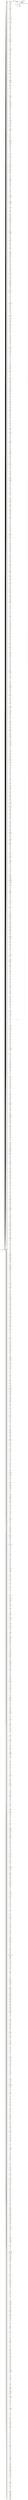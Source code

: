 digraph ar2dtool_diagram { 
rankdir=LR;
size="1501"
node [shape = rectangle, color="orange"]; "dbo:WrittenWork" "coteam:Word" "coteam:Paragraph" "coteam:Corpus" "coteam:Concordance" ; /*classes style*/
	"http://purl.org/coteam" -> "dbo:" [ label = "owl:imports" ];
	"http://purl.org/coteam" -> "http://purl.org/coteam/1.0.1" [ label = "owl:versionIRI" ];
	"http://dbpedia.org/ontology/data/definitions.ttl" -> "dbo:" [ label = "ns39:describes" ];
	"NULL" -> "-37d060ac:15f402b17af:-7ffb" [ label = "owl:members" ];
	"NULL" -> "rdf:nil" [ label = "rdf:rest" ];
	"NULL" -> "coteam:Word" [ label = "rdf:first" ];
	"NULL" -> "-37d060ac:15f402b17af:-7ff9" [ label = "rdf:rest" ];
	"NULL" -> "coteam:Paragraph" [ label = "rdf:first" ];
	"NULL" -> "-37d060ac:15f402b17af:-7ffa" [ label = "rdf:rest" ];
	"NULL" -> "coteam:Concordance" [ label = "rdf:first" ];
	"dbo:" -> "dbo:cargoGas" [ label = "ns39:defines" ];
	"dbo:" -> "dbo:aircraftFighter" [ label = "ns39:defines" ];
	"dbo:" -> "dbo:winsAtChampionships" [ label = "ns39:defines" ];
	"dbo:" -> "dbo:raceTrack" [ label = "ns39:defines" ];
	"dbo:" -> "dbo:orbitalPeriod" [ label = "ns39:defines" ];
	"dbo:" -> "dbo:collaboration" [ label = "ns39:defines" ];
	"dbo:" -> "dbo:bnfId" [ label = "ns39:defines" ];
	"dbo:" -> "dbo:startYearOfInsertion" [ label = "ns39:defines" ];
	"dbo:" -> "dbo:lymph" [ label = "ns39:defines" ];
	"dbo:" -> "dbo:structuralSystem" [ label = "ns39:defines" ];
	"dbo:" -> "dbo:neighbourRegion" [ label = "ns39:defines" ];
	"dbo:" -> "dbo:typeOfElectrification" [ label = "ns39:defines" ];
	"dbo:" -> "dbo:decideDate" [ label = "ns39:defines" ];
	"dbo:" -> "dbo:northEastPlace" [ label = "ns39:defines" ];
	"dbo:" -> "dbo:iobdbId" [ label = "ns39:defines" ];
	"dbo:" -> "dbo:Arachnid" [ label = "ns39:defines" ];
	"dbo:" -> "dbo:opponents" [ label = "ns39:defines" ];
	"dbo:" -> "ns16:northKoreanWon" [ label = "ns39:defines" ];
	"dbo:" -> "dbo:nextMission" [ label = "ns39:defines" ];
	"dbo:" -> "dbo:coach" [ label = "ns39:defines" ];
	"dbo:" -> "dbo:shipDraft" [ label = "ns39:defines" ];
	"dbo:" -> "dbo:numberOfStudents" [ label = "ns39:defines" ];
	"dbo:" -> "dbo:locality" [ label = "ns39:defines" ];
	"dbo:" -> "ns16:milliwattHour" [ label = "ns39:defines" ];
	"dbo:" -> "dbo:digitalSubChannel" [ label = "ns39:defines" ];
	"dbo:" -> "dbo:company" [ label = "ns39:defines" ];
	"dbo:" -> "dbo:percentageLiteracyMen" [ label = "ns39:defines" ];
	"dbo:" -> "dbo:europeanUnionEntranceDate" [ label = "ns39:defines" ];
	"dbo:" -> "ns16:tonne" [ label = "ns39:defines" ];
	"dbo:" -> "dbo:PlayboyPlaymate" [ label = "ns39:defines" ];
	"dbo:" -> "dbo:Eukaryote" [ label = "ns39:defines" ];
	"dbo:" -> "dbo:Brewery" [ label = "ns39:defines" ];
	"dbo:" -> "dbo:internationalPhonePrefixLabel" [ label = "ns39:defines" ];
	"dbo:" -> "dbo:sourceConfluenceCountry" [ label = "ns39:defines" ];
	"dbo:" -> "dbo:numberOfArrondissement" [ label = "ns39:defines" ];
	"dbo:" -> "dbo:Church" [ label = "ns39:defines" ];
	"dbo:" -> "dbo:plays" [ label = "ns39:defines" ];
	"dbo:" -> "dbo:administrativeCenter" [ label = "ns39:defines" ];
	"dbo:" -> "dbo:distributor" [ label = "ns39:defines" ];
	"dbo:" -> "dbo:CardinalDirection" [ label = "ns39:defines" ];
	"dbo:" -> "dbo:Enzyme" [ label = "ns39:defines" ];
	"dbo:" -> "ns16:ukrainianHryvnia" [ label = "ns39:defines" ];
	"dbo:" -> "dbo:serviceNumber" [ label = "ns39:defines" ];
	"dbo:" -> "dbo:analogChannel" [ label = "ns39:defines" ];
	"dbo:" -> "ns16:laoKip" [ label = "ns39:defines" ];
	"dbo:" -> "dbo:parliamentType" [ label = "ns39:defines" ];
	"dbo:" -> "dbo:infantMortality" [ label = "ns39:defines" ];
	"dbo:" -> "dbo:notes" [ label = "ns39:defines" ];
	"dbo:" -> "dbo:subClassis" [ label = "ns39:defines" ];
	"dbo:" -> "dbo:Creek" [ label = "ns39:defines" ];
	"dbo:" -> "dbo:affiliation" [ label = "ns39:defines" ];
	"dbo:" -> "dbo:elementBlock" [ label = "ns39:defines" ];
	"dbo:" -> "ns16:tanzanianShilling" [ label = "ns39:defines" ];
	"dbo:" -> "dbo:millsCodeBE" [ label = "ns39:defines" ];
	"dbo:" -> "dbo:battle" [ label = "ns39:defines" ];
	"dbo:" -> "dbo:LiteraryGenre" [ label = "ns39:defines" ];
	"dbo:" -> "ns16:lithuanianLitas" [ label = "ns39:defines" ];
	"dbo:" -> "ns16:gramForce" [ label = "ns39:defines" ];
	"dbo:" -> "dbo:depthQuote" [ label = "ns39:defines" ];
	"dbo:" -> "dbo:Castle" [ label = "ns39:defines" ];
	"dbo:" -> "dbo:cmykCoordinateMagenta" [ label = "ns39:defines" ];
	"dbo:" -> "ns16:ethiopianBirr" [ label = "ns39:defines" ];
	"dbo:" -> "dbo:PaintballLeague" [ label = "ns39:defines" ];
	"dbo:" -> "dbo:blackLongDistancePisteNumber" [ label = "ns39:defines" ];
	"dbo:" -> "dbo:flagBorder" [ label = "ns39:defines" ];
	"dbo:" -> "dbo:Plant" [ label = "ns39:defines" ];
	"dbo:" -> "dbo:Reference" [ label = "ns39:defines" ];
	"dbo:" -> "dbo:religiousOrder" [ label = "ns39:defines" ];
	"dbo:" -> "dbo:zodiacSign" [ label = "ns39:defines" ];
	"dbo:" -> "dbo:management" [ label = "ns39:defines" ];
	"dbo:" -> "dbo:ulanId" [ label = "ns39:defines" ];
	"dbo:" -> "dbo:hasNaturalBust" [ label = "ns39:defines" ];
	"dbo:" -> "ns16:pond" [ label = "ns39:defines" ];
	"dbo:" -> "dbo:Lawyer" [ label = "ns39:defines" ];
	"dbo:" -> "dbo:numberOfIslands" [ label = "ns39:defines" ];
	"dbo:" -> "dbo:constructionMaterial" [ label = "ns39:defines" ];
	"dbo:" -> "ns16:eritreanNakfa" [ label = "ns39:defines" ];
	"dbo:" -> "ns17:originalMaximumBoatLength" [ label = "ns39:defines" ];
	"dbo:" -> "dbo:variantOf" [ label = "ns39:defines" ];
	"dbo:" -> "dbo:numberOfLocations" [ label = "ns39:defines" ];
	"dbo:" -> "dbo:DTMRacer" [ label = "ns39:defines" ];
	"dbo:" -> "dbo:runwayWidth" [ label = "ns39:defines" ];
	"dbo:" -> "dbo:homeport" [ label = "ns39:defines" ];
	"dbo:" -> "dbo:finalPublicationDate" [ label = "ns39:defines" ];
	"dbo:" -> "dbo:southPlace" [ label = "ns39:defines" ];
	"dbo:" -> "dbo:specialEffects" [ label = "ns39:defines" ];
	"dbo:" -> "dbo:RailwayLine" [ label = "ns39:defines" ];
	"dbo:" -> "dbo:isPartOf" [ label = "ns39:defines" ];
	"dbo:" -> "dbo:royalAnthem" [ label = "ns39:defines" ];
	"dbo:" -> "dbo:startCareer" [ label = "ns39:defines" ];
	"dbo:" -> "dbo:endYearOfSales" [ label = "ns39:defines" ];
	"dbo:" -> "dbo:Relationship" [ label = "ns39:defines" ];
	"dbo:" -> "dbo:Song" [ label = "ns39:defines" ];
	"dbo:" -> "dbo:CoalPit" [ label = "ns39:defines" ];
	"dbo:" -> "dbo:sourceText" [ label = "ns39:defines" ];
	"dbo:" -> "dbo:disciple" [ label = "ns39:defines" ];
	"dbo:" -> "dbo:secondDriverCountry" [ label = "ns39:defines" ];
	"dbo:" -> "dbo:usOpenSingle" [ label = "ns39:defines" ];
	"dbo:" -> "dbo:lake" [ label = "ns39:defines" ];
	"dbo:" -> "dbo:serviceModule" [ label = "ns39:defines" ];
	"dbo:" -> "ns17:maximumBoatLength" [ label = "ns39:defines" ];
	"dbo:" -> "dbo:age" [ label = "ns39:defines" ];
	"dbo:" -> "dbo:amateurFight" [ label = "ns39:defines" ];
	"dbo:" -> "dbo:district" [ label = "ns39:defines" ];
	"dbo:" -> "dbo:gasChambers" [ label = "ns39:defines" ];
	"dbo:" -> "ns16:bangladeshiTaka" [ label = "ns39:defines" ];
	"dbo:" -> "dbo:breeder" [ label = "ns39:defines" ];
	"dbo:" -> "ns16:kilobit" [ label = "ns39:defines" ];
	"dbo:" -> "ns16:Ratio" [ label = "ns39:defines" ];
	"dbo:" -> "dbo:previousInfrastructure" [ label = "ns39:defines" ];
	"dbo:" -> "dbo:eurobabeIndexId" [ label = "ns39:defines" ];
	"dbo:" -> "dbo:numberOfHoles" [ label = "ns39:defines" ];
	"dbo:" -> "dbo:aggregation" [ label = "ns39:defines" ];
	"dbo:" -> "ns25:width" [ label = "ns39:defines" ];
	"dbo:" -> "dbo:soccerTournamentClosingSeason" [ label = "ns39:defines" ];
	"dbo:" -> "dbo:municipalityRenamedTo" [ label = "ns39:defines" ];
	"dbo:" -> "dbo:Deanery" [ label = "ns39:defines" ];
	"dbo:" -> "dbo:Instrument" [ label = "ns39:defines" ];
	"dbo:" -> "dbo:CricketTeam" [ label = "ns39:defines" ];
	"dbo:" -> "dbo:podiums" [ label = "ns39:defines" ];
	"dbo:" -> "dbo:ClassicalMusicArtist" [ label = "ns39:defines" ];
	"dbo:" -> "dbo:winsAtLET" [ label = "ns39:defines" ];
	"dbo:" -> "dbo:stateDelegate" [ label = "ns39:defines" ];
	"dbo:" -> "dbo:catch" [ label = "ns39:defines" ];
	"dbo:" -> "ns16:stone" [ label = "ns39:defines" ];
	"dbo:" -> "dbo:WomensTennisAssociationTournament" [ label = "ns39:defines" ];
	"dbo:" -> "dbo:winsAtProTournaments" [ label = "ns39:defines" ];
	"dbo:" -> "dbo:perCapitaIncomeAsOf" [ label = "ns39:defines" ];
	"dbo:" -> "dbo:Biathlete" [ label = "ns39:defines" ];
	"dbo:" -> "dbo:NationalFootballLeagueEvent" [ label = "ns39:defines" ];
	"dbo:" -> "dbo:albumRuntime" [ label = "ns39:defines" ];
	"dbo:" -> "dbo:Tram" [ label = "ns39:defines" ];
	"dbo:" -> "dbo:phylum" [ label = "ns39:defines" ];
	"dbo:" -> "dbo:penaltyScore" [ label = "ns39:defines" ];
	"dbo:" -> "dbo:humanDevelopmentIndex" [ label = "ns39:defines" ];
	"dbo:" -> "dbo:associateEditor" [ label = "ns39:defines" ];
	"dbo:" -> "dbo:meshId" [ label = "ns39:defines" ];
	"dbo:" -> "dbo:GatedCommunity" [ label = "ns39:defines" ];
	"dbo:" -> "dbo:Celebrity" [ label = "ns39:defines" ];
	"dbo:" -> "ns16:kilometrePerHour" [ label = "ns39:defines" ];
	"dbo:" -> "dbo:Park" [ label = "ns39:defines" ];
	"dbo:" -> "dbo:reservations" [ label = "ns39:defines" ];
	"dbo:" -> "dbo:dateOfBurial" [ label = "ns39:defines" ];
	"dbo:" -> "dbo:SnookerPlayer" [ label = "ns39:defines" ];
	"dbo:" -> "ns14:course" [ label = "ns39:defines" ];
	"dbo:" -> "dbo:departmentCode" [ label = "ns39:defines" ];
	"dbo:" -> "dbo:Shrine" [ label = "ns39:defines" ];
	"dbo:" -> "dbo:height" [ label = "ns39:defines" ];
	"dbo:" -> "dbo:wheelbase" [ label = "ns39:defines" ];
	"dbo:" -> "dbo:Wine" [ label = "ns39:defines" ];
	"dbo:" -> "dbo:presidentRegionalCouncilMandate" [ label = "ns39:defines" ];
	"dbo:" -> "dbo:movement" [ label = "ns39:defines" ];
	"dbo:" -> "dbo:numberOfParticipatingAthletes" [ label = "ns39:defines" ];
	"dbo:" -> "dbo:geneLocationStart" [ label = "ns39:defines" ];
	"dbo:" -> "dbo:dist_ly" [ label = "ns39:defines" ];
	"dbo:" -> "ns16:wattHour" [ label = "ns39:defines" ];
	"dbo:" -> "dbo:nrhpType" [ label = "ns39:defines" ];
	"dbo:" -> "dbo:RocketEngine" [ label = "ns39:defines" ];
	"dbo:" -> "dbo:simcCode" [ label = "ns39:defines" ];
	"dbo:" -> "dbo:ableToGrind" [ label = "ns39:defines" ];
	"dbo:" -> "dbo:projectBudgetFunding" [ label = "ns39:defines" ];
	"dbo:" -> "dbo:registryNumber" [ label = "ns39:defines" ];
	"dbo:" -> "dbo:parkingLotsTrucks" [ label = "ns39:defines" ];
	"dbo:" -> "dbo:nationalTeamMatchPoint" [ label = "ns39:defines" ];
	"dbo:" -> "dbo:biggestCity" [ label = "ns39:defines" ];
	"dbo:" -> "dbo:principalEngineer" [ label = "ns39:defines" ];
	"dbo:" -> "dbo:originalEndPoint" [ label = "ns39:defines" ];
	"dbo:" -> "dbo:governorGeneral" [ label = "ns39:defines" ];
	"dbo:" -> "dbo:disbanded" [ label = "ns39:defines" ];
	"dbo:" -> "dbo:draftLeague" [ label = "ns39:defines" ];
	"dbo:" -> "ns16:kenyanShilling" [ label = "ns39:defines" ];
	"dbo:" -> "dbo:battingSide" [ label = "ns39:defines" ];
	"dbo:" -> "dbo:totalMass" [ label = "ns39:defines" ];
	"dbo:" -> "dbo:artisticFunction" [ label = "ns39:defines" ];
	"dbo:" -> "dbo:Comic" [ label = "ns39:defines" ];
	"dbo:" -> "dbo:usOpenMixed" [ label = "ns39:defines" ];
	"dbo:" -> "dbo:expedition" [ label = "ns39:defines" ];
	"dbo:" -> "dbo:floorCount" [ label = "ns39:defines" ];
	"dbo:" -> "dbo:lastLaunch" [ label = "ns39:defines" ];
	"dbo:" -> "dbo:Cave" [ label = "ns39:defines" ];
	"dbo:" -> "dbo:minorityFloorLeader" [ label = "ns39:defines" ];
	"dbo:" -> "dbo:Atoll" [ label = "ns39:defines" ];
	"dbo:" -> "dbo:illiteracy" [ label = "ns39:defines" ];
	"dbo:" -> "dbo:network" [ label = "ns39:defines" ];
	"dbo:" -> "dbo:starRating" [ label = "ns39:defines" ];
	"dbo:" -> "ns16:ghanaianCedi" [ label = "ns39:defines" ];
	"dbo:" -> "dbo:quebecerTitle" [ label = "ns39:defines" ];
	"dbo:" -> "ns16:megapascal" [ label = "ns39:defines" ];
	"dbo:" -> "ns4:diameter" [ label = "ns39:defines" ];
	"dbo:" -> "dbo:goldenGlobeAward" [ label = "ns39:defines" ];
	"dbo:" -> "dbo:servingTemperature" [ label = "ns39:defines" ];
	"dbo:" -> "dbo:locusSupplementaryData" [ label = "ns39:defines" ];
	"dbo:" -> "dbo:ceo" [ label = "ns39:defines" ];
	"dbo:" -> "dbo:Library" [ label = "ns39:defines" ];
	"dbo:" -> "dbo:CyclingLeague" [ label = "ns39:defines" ];
	"dbo:" -> "dbo:distanceToCharingCross" [ label = "ns39:defines" ];
	"dbo:" -> "dbo:mount" [ label = "ns39:defines" ];
	"dbo:" -> "dbo:Biomolecule" [ label = "ns39:defines" ];
	"dbo:" -> "http://mappings.dbpedia.org" [ label = "dct:source" ];
	"dbo:" -> "dbo:Tax" [ label = "ns39:defines" ];
	"dbo:" -> "dbo:isoCodeRegion" [ label = "ns39:defines" ];
	"dbo:" -> "ns25:length" [ label = "ns39:defines" ];
	"dbo:" -> "dbo:Dancer" [ label = "ns39:defines" ];
	"dbo:" -> "dbo:geolocDepartment" [ label = "ns39:defines" ];
	"dbo:" -> "dbo:broadcastTranslator" [ label = "ns39:defines" ];
	"dbo:" -> "dbo:governmentElevation" [ label = "ns39:defines" ];
	"dbo:" -> "dbo:avifaunaPopulation" [ label = "ns39:defines" ];
	"dbo:" -> "dbo:SoccerTournament" [ label = "ns39:defines" ];
	"dbo:" -> "dbo:deputy" [ label = "ns39:defines" ];
	"dbo:" -> "dbo:uRN" [ label = "ns39:defines" ];
	"dbo:" -> "dbo:usopenWins" [ label = "ns39:defines" ];
	"dbo:" -> "dbo:fedCup" [ label = "ns39:defines" ];
	"dbo:" -> "dbo:mediaType" [ label = "ns39:defines" ];
	"dbo:" -> "dbo:elevationQuote" [ label = "ns39:defines" ];
	"dbo:" -> "dbo:handisport" [ label = "ns39:defines" ];
	"dbo:" -> "dbo:part" [ label = "ns39:defines" ];
	"dbo:" -> "dbo:militaryCommand" [ label = "ns39:defines" ];
	"dbo:" -> "dbo:firstLaunchDate" [ label = "ns39:defines" ];
	"dbo:" -> "ns16:kyrgyzstaniSom" [ label = "ns39:defines" ];
	"dbo:" -> "ns16:newton" [ label = "ns39:defines" ];
	"dbo:" -> "dbo:Gymnast" [ label = "ns39:defines" ];
	"dbo:" -> "dbo:depictionDescription" [ label = "ns39:defines" ];
	"dbo:" -> "dbo:associationOfLocalGovernment" [ label = "ns39:defines" ];
	"dbo:" -> "dbo:grossDomesticProduct" [ label = "ns39:defines" ];
	"dbo:" -> "dbo:rankingsDoubles" [ label = "ns39:defines" ];
	"dbo:" -> "dbo:nameInMindongyuChinese" [ label = "ns39:defines" ];
	"dbo:" -> "dbo:peopleName" [ label = "ns39:defines" ];
	"dbo:" -> "dbo:nameInPinyinChinese" [ label = "ns39:defines" ];
	"dbo:" -> "dbo:einecsNumber" [ label = "ns39:defines" ];
	"dbo:" -> "dbo:statisticValue" [ label = "ns39:defines" ];
	"dbo:" -> "dbo:pastMember" [ label = "ns39:defines" ];
	"dbo:" -> "dbo:iftaAward" [ label = "ns39:defines" ];
	"dbo:" -> "dbo:mostDownPoint" [ label = "ns39:defines" ];
	"dbo:" -> "dbo:relatedPlaces" [ label = "ns39:defines" ];
	"dbo:" -> "dbo:RaceTrack" [ label = "ns39:defines" ];
	"dbo:" -> "dbo:otherFuelType" [ label = "ns39:defines" ];
	"dbo:" -> "dbo:Presenter" [ label = "ns39:defines" ];
	"dbo:" -> "dbo:Community" [ label = "ns39:defines" ];
	"dbo:" -> "dbo:typeOfGrain" [ label = "ns39:defines" ];
	"dbo:" -> "dbo:spurType" [ label = "ns39:defines" ];
	"dbo:" -> "dbo:Curler" [ label = "ns39:defines" ];
	"dbo:" -> "dbo:juniorSeason" [ label = "ns39:defines" ];
	"dbo:" -> "dbo:refgen" [ label = "ns39:defines" ];
	"dbo:" -> "dbo:cinematography" [ label = "ns39:defines" ];
	"dbo:" -> "dbo:peabodyAward" [ label = "ns39:defines" ];
	"dbo:" -> "dbo:settingOfPlay" [ label = "ns39:defines" ];
	"dbo:" -> "dbo:Drama" [ label = "ns39:defines" ];
	"dbo:" -> "dbo:Population" [ label = "ns39:defines" ];
	"dbo:" -> "dbo:finalFlight" [ label = "ns39:defines" ];
	"dbo:" -> "dbo:InternationalFootballLeagueEvent" [ label = "ns39:defines" ];
	"dbo:" -> "dbo:rocket" [ label = "ns39:defines" ];
	"dbo:" -> "dbo:v_hb" [ label = "ns39:defines" ];
	"dbo:" -> "dbo:tradeMark" [ label = "ns39:defines" ];
	"dbo:" -> "ns16:dominicanPeso" [ label = "ns39:defines" ];
	"dbo:" -> "dbo:openingYear" [ label = "ns39:defines" ];
	"dbo:" -> "dbo:complexity" [ label = "ns39:defines" ];
	"dbo:" -> "dbo:numberOfRockets" [ label = "ns39:defines" ];
	"dbo:" -> "dbo:Gene" [ label = "ns39:defines" ];
	"dbo:" -> "dbo:creationYear" [ label = "ns39:defines" ];
	"dbo:" -> "dbo:contractAward" [ label = "ns39:defines" ];
	"dbo:" -> "ns16:squareHectometre" [ label = "ns39:defines" ];
	"dbo:" -> "dbo:bustWaistHipSize" [ label = "ns39:defines" ];
	"dbo:" -> "dbo:reffBourgmestre" [ label = "ns39:defines" ];
	"dbo:" -> "dbo:majorIsland" [ label = "ns39:defines" ];
	"dbo:" -> "ns22:orbitalPeriod" [ label = "ns39:defines" ];
	"dbo:" -> "dbo:demolitionDate" [ label = "ns39:defines" ];
	"dbo:" -> "dbo:circuitLength" [ label = "ns39:defines" ];
	"dbo:" -> "ns16:millisecond" [ label = "ns39:defines" ];
	"dbo:" -> "dbo:neighbourhood" [ label = "ns39:defines" ];
	"dbo:" -> "dbo:distanceToDublin" [ label = "ns39:defines" ];
	"dbo:" -> "dbo:goldenRaspberryAward" [ label = "ns39:defines" ];
	"dbo:" -> "dbo:code" [ label = "ns39:defines" ];
	"dbo:" -> "dbo:firstProMatch" [ label = "ns39:defines" ];
	"dbo:" -> "dbo:distanceToCardiff" [ label = "ns39:defines" ];
	"dbo:" -> "dbo:startOccupation" [ label = "ns39:defines" ];
	"dbo:" -> "dbo:Star" [ label = "ns39:defines" ];
	"dbo:" -> "ns15:length" [ label = "ns39:defines" ];
	"dbo:" -> "ns26:width" [ label = "ns39:defines" ];
	"dbo:" -> "dbo:Company" [ label = "ns39:defines" ];
	"dbo:" -> "dbo:modelStartDate" [ label = "ns39:defines" ];
	"dbo:" -> "dbo:podium" [ label = "ns39:defines" ];
	"dbo:" -> "dbo:producer" [ label = "ns39:defines" ];
	"dbo:" -> "dbo:manufacturer" [ label = "ns39:defines" ];
	"dbo:" -> "dbo:ArchitecturalStructure" [ label = "ns39:defines" ];
	"dbo:" -> "dbo:background" [ label = "ns39:defines" ];
	"dbo:" -> "ns16:newtonCentimetre" [ label = "ns39:defines" ];
	"dbo:" -> "ns16:sierraLeoneanLeone" [ label = "ns39:defines" ];
	"dbo:" -> "dbo:identificationSymbol" [ label = "ns39:defines" ];
	"dbo:" -> "dbo:credit" [ label = "ns39:defines" ];
	"dbo:" -> "dbo:radioStation" [ label = "ns39:defines" ];
	"dbo:" -> "dbo:meaning" [ label = "ns39:defines" ];
	"dbo:" -> "dbo:CyclingCompetition" [ label = "ns39:defines" ];
	"dbo:" -> "dbo:custodian" [ label = "ns39:defines" ];
	"dbo:" -> "dbo:almaMater" [ label = "ns39:defines" ];
	"dbo:" -> "dbo:wikidataSplitIri" [ label = "ns39:defines" ];
	"dbo:" -> "dbo:nameDay" [ label = "ns39:defines" ];
	"dbo:" -> "dbo:endowment" [ label = "ns39:defines" ];
	"dbo:" -> "dbo:TeamSport" [ label = "ns39:defines" ];
	"dbo:" -> "dbo:project" [ label = "ns39:defines" ];
	"dbo:" -> "dbo:Food" [ label = "ns39:defines" ];
	"dbo:" -> "dbo:Museum" [ label = "ns39:defines" ];
	"dbo:" -> "dbo:Egyptologist" [ label = "ns39:defines" ];
	"dbo:" -> "dbo:related" [ label = "ns39:defines" ];
	"dbo:" -> "dbo:supplementalDraftYear" [ label = "ns39:defines" ];
	"dbo:" -> "dbo:idNumber" [ label = "ns39:defines" ];
	"dbo:" -> "ns16:syrianPound" [ label = "ns39:defines" ];
	"dbo:" -> "dbo:Birth" [ label = "ns39:defines" ];
	"dbo:" -> "dbo:novel" [ label = "ns39:defines" ];
	"dbo:" -> "dbo:musicalKey" [ label = "ns39:defines" ];
	"dbo:" -> "dbo:deliveryDate" [ label = "ns39:defines" ];
	"dbo:" -> "dbo:wikiPageDisambiguates" [ label = "ns39:defines" ];
	"dbo:" -> "dbo:TrackList" [ label = "ns39:defines" ];
	"dbo:" -> "dbo:countryWithFirstSatelliteLaunched" [ label = "ns39:defines" ];
	"dbo:" -> "dbo:AcademicConference" [ label = "ns39:defines" ];
	"dbo:" -> "dbo:beatifiedBy" [ label = "ns39:defines" ];
	"dbo:" -> "dbo:area" [ label = "ns39:defines" ];
	"dbo:" -> "ns15:diameter" [ label = "ns39:defines" ];
	"dbo:" -> "ns16:Currency" [ label = "ns39:defines" ];
	"dbo:" -> "dbo:Ideology" [ label = "ns39:defines" ];
	"dbo:" -> "dbo:olivierAward" [ label = "ns39:defines" ];
	"dbo:" -> "dbo:isPartOfAnatomicalStructure" [ label = "ns39:defines" ];
	"dbo:" -> "dbo:nationalRanking" [ label = "ns39:defines" ];
	"dbo:" -> "dbo:CanadianFootballLeague" [ label = "ns39:defines" ];
	"dbo:" -> "dbo:colonialName" [ label = "ns39:defines" ];
	"dbo:" -> "dbo:Death" [ label = "ns39:defines" ];
	"dbo:" -> "dbo:memberOfParliament" [ label = "ns39:defines" ];
	"dbo:" -> "dbo:Flag" [ label = "ns39:defines" ];
	"dbo:" -> "dbo:hometown" [ label = "ns39:defines" ];
	"dbo:" -> "dbo:fuelType" [ label = "ns39:defines" ];
	"dbo:" -> "dbo:europeanParliamentGroup" [ label = "ns39:defines" ];
	"dbo:" -> "dbo:entourage" [ label = "ns39:defines" ];
	"dbo:" -> "dbo:teamSize" [ label = "ns39:defines" ];
	"dbo:" -> "dbo:publication" [ label = "ns39:defines" ];
	"dbo:" -> "ns16:kilovolt" [ label = "ns39:defines" ];
	"dbo:" -> "dbo:emmyAward" [ label = "ns39:defines" ];
	"dbo:" -> "dbo:maximumInclination" [ label = "ns39:defines" ];
	"dbo:" -> "dbo:productionYears" [ label = "ns39:defines" ];
	"dbo:" -> "ns16:Area" [ label = "ns39:defines" ];
	"dbo:" -> "dbo:cosparId" [ label = "ns39:defines" ];
	"dbo:" -> "dbo:deme" [ label = "ns39:defines" ];
	"dbo:" -> "dbo:SnookerWorldRanking" [ label = "ns39:defines" ];
	"dbo:" -> "ns43:areaOfCatchment" [ label = "ns39:defines" ];
	"dbo:" -> "dbo:Bodybuilder" [ label = "ns39:defines" ];
	"dbo:" -> "dbo:alternativeName" [ label = "ns39:defines" ];
	"dbo:" -> "ns16:danishKrone" [ label = "ns39:defines" ];
	"dbo:" -> "dbo:range" [ label = "ns39:defines" ];
	"dbo:" -> "dbo:firstAscentYear" [ label = "ns39:defines" ];
	"dbo:" -> "dbo:majorityLeader" [ label = "ns39:defines" ];
	"dbo:" -> "ns16:metrePerSecond" [ label = "ns39:defines" ];
	"dbo:" -> "dbo:militaryGovernment" [ label = "ns39:defines" ];
	"dbo:" -> "dbo:gaudiAward" [ label = "ns39:defines" ];
	"dbo:" -> "ns16:nicaraguanC?rdoba" [ label = "ns39:defines" ];
	"dbo:" -> "ns16:burundianFranc" [ label = "ns39:defines" ];
	"dbo:" -> "ns16:squareMile" [ label = "ns39:defines" ];
	"dbo:" -> "dbo:firstFlightEndDate" [ label = "ns39:defines" ];
	"dbo:" -> "dbo:flagCaption" [ label = "ns39:defines" ];
	"dbo:" -> "ns16:metre" [ label = "ns39:defines" ];
	"dbo:" -> "dbo:elevatorCount" [ label = "ns39:defines" ];
	"dbo:" -> "dbo:nationality" [ label = "ns39:defines" ];
	"dbo:" -> "dbo:codeBook" [ label = "ns39:defines" ];
	"dbo:" -> "dbo:Magazine" [ label = "ns39:defines" ];
	"dbo:" -> "dbo:otherServingLines" [ label = "ns39:defines" ];
	"dbo:" -> "dbo:colour" [ label = "ns39:defines" ];
	"dbo:" -> "ns16:cfpFranc" [ label = "ns39:defines" ];
	"dbo:" -> "dbo:frozen" [ label = "ns39:defines" ];
	"dbo:" -> "dbo:thirdCommander" [ label = "ns39:defines" ];
	"dbo:" -> "dbo:operatingSystem" [ label = "ns39:defines" ];
	"dbo:" -> "dbo:Mountain" [ label = "ns39:defines" ];
	"dbo:" -> "dbo:administrativeStatus" [ label = "ns39:defines" ];
	"dbo:" -> "dbo:agglomerationPopulationTotal" [ label = "ns39:defines" ];
	"dbo:" -> "dbo:GridironFootballPlayer" [ label = "ns39:defines" ];
	"dbo:" -> "dbo:impactFactor" [ label = "ns39:defines" ];
	"dbo:" -> "dbo:numberOfPads" [ label = "ns39:defines" ];
	"dbo:" -> "dbo:recordLabel" [ label = "ns39:defines" ];
	"dbo:" -> "dbo:raceLength" [ label = "ns39:defines" ];
	"dbo:" -> "dbo:produces" [ label = "ns39:defines" ];
	"dbo:" -> "dbo:senator" [ label = "ns39:defines" ];
	"dbo:" -> "dbo:locationCity" [ label = "ns39:defines" ];
	"dbo:" -> "ns16:mozambicanMetical" [ label = "ns39:defines" ];
	"dbo:" -> "dbo:juniorTeam" [ label = "ns39:defines" ];
	"dbo:" -> "dbo:sisterStation" [ label = "ns39:defines" ];
	"dbo:" -> "dbo:whaDraftTeam" [ label = "ns39:defines" ];
	"dbo:" -> "ns16:unitedArabEmiratesDirham" [ label = "ns39:defines" ];
	"dbo:" -> "ns16:surinamDollar" [ label = "ns39:defines" ];
	"dbo:" -> "dbo:previousWork" [ label = "ns39:defines" ];
	"dbo:" -> "dbo:Sculpture" [ label = "ns39:defines" ];
	"dbo:" -> "dbo:citySince" [ label = "ns39:defines" ];
	"dbo:" -> "dbo:managerSeason" [ label = "ns39:defines" ];
	"dbo:" -> "dbo:publicationDate" [ label = "ns39:defines" ];
	"dbo:" -> "dbo:prominence" [ label = "ns39:defines" ];
	"dbo:" -> "dbo:continent" [ label = "ns39:defines" ];
	"dbo:" -> "dbo:campusSize" [ label = "ns39:defines" ];
	"dbo:" -> "dbo:FillingStation" [ label = "ns39:defines" ];
	"dbo:" -> "dbo:Organ" [ label = "ns39:defines" ];
	"dbo:" -> "dbo:firstAppearance" [ label = "ns39:defines" ];
	"dbo:" -> "dbo:previousPopulationTotal" [ label = "ns39:defines" ];
	"dbo:" -> "dbo:smiles" [ label = "ns39:defines" ];
	"dbo:" -> "ns16:renminbi" [ label = "ns39:defines" ];
	"dbo:" -> "dbo:conflict" [ label = "ns39:defines" ];
	"dbo:" -> "dbo:builder" [ label = "ns39:defines" ];
	"dbo:" -> "dbo:museumType" [ label = "ns39:defines" ];
	"dbo:" -> "dbo:railwayRollingStock" [ label = "ns39:defines" ];
	"dbo:" -> "dbo:countryWithFirstSatellite" [ label = "ns39:defines" ];
	"dbo:" -> "dbo:notableWine" [ label = "ns39:defines" ];
	"dbo:" -> "dbo:lastElectionDate" [ label = "ns39:defines" ];
	"dbo:" -> "ns16:falklandIslandsPound" [ label = "ns39:defines" ];
	"dbo:" -> "dbo:championInSingle" [ label = "ns39:defines" ];
	"dbo:" -> "dbo:orogeny" [ label = "ns39:defines" ];
	"dbo:" -> "dbo:maxAbsoluteMagnitude" [ label = "ns39:defines" ];
	"dbo:" -> "dbo:highestState" [ label = "ns39:defines" ];
	"dbo:" -> "dbo:gun" [ label = "ns39:defines" ];
	"dbo:" -> "dbo:linguisticsTradition" [ label = "ns39:defines" ];
	"dbo:" -> "dbo:dressCode" [ label = "ns39:defines" ];
	"dbo:" -> "dbo:Competition" [ label = "ns39:defines" ];
	"dbo:" -> "dbo:OrganisationMember" [ label = "ns39:defines" ];
	"dbo:" -> "dbo:Tournament" [ label = "ns39:defines" ];
	"dbo:" -> "ns16:imperialBarrelOil" [ label = "ns39:defines" ];
	"dbo:" -> "dbo:draftPick" [ label = "ns39:defines" ];
	"dbo:" -> "dbo:amateurTie" [ label = "ns39:defines" ];
	"dbo:" -> "dbo:atPage" [ label = "ns39:defines" ];
	"dbo:" -> "dbo:Beverage" [ label = "ns39:defines" ];
	"dbo:" -> "ns16:venezuelanBol?var" [ label = "ns39:defines" ];
	"dbo:" -> "ns16:hectare" [ label = "ns39:defines" ];
	"dbo:" -> "ns16:malaysianRinggit" [ label = "ns39:defines" ];
	"dbo:" -> "dbo:Engineer" [ label = "ns39:defines" ];
	"dbo:" -> "dbo:year" [ label = "ns39:defines" ];
	"dbo:" -> "dbo:Standard" [ label = "ns39:defines" ];
	"dbo:" -> "dbo:SoftballLeague" [ label = "ns39:defines" ];
	"dbo:" -> "ns29:cargoWater" [ label = "ns39:defines" ];
	"dbo:" -> "dbo:homeColourHexCode" [ label = "ns39:defines" ];
	"dbo:" -> "dbo:crosses" [ label = "ns39:defines" ];
	"dbo:" -> "ns16:ugandaShilling" [ label = "ns39:defines" ];
	"dbo:" -> "ns16:gigabyte" [ label = "ns39:defines" ];
	"dbo:" -> "dbo:iso6393Code" [ label = "ns39:defines" ];
	"dbo:" -> "dbo:firstPopularVote" [ label = "ns39:defines" ];
	"dbo:" -> "dbo:inchi" [ label = "ns39:defines" ];
	"dbo:" -> "dbo:GovernmentalAdministrativeRegion" [ label = "ns39:defines" ];
	"dbo:" -> "dbo:curator" [ label = "ns39:defines" ];
	"dbo:" -> "dbo:highestRank" [ label = "ns39:defines" ];
	"dbo:" -> "dbo:Village" [ label = "ns39:defines" ];
	"dbo:" -> "dbo:RugbyClub" [ label = "ns39:defines" ];
	"dbo:" -> "dbo:picture" [ label = "ns39:defines" ];
	"dbo:" -> "dbo:hasChannel" [ label = "ns39:defines" ];
	"dbo:" -> "dbo:aircraftHelicopterAttack" [ label = "ns39:defines" ];
	"dbo:" -> "dbo:Area" [ label = "ns39:defines" ];
	"dbo:" -> "ns16:terabyte" [ label = "ns39:defines" ];
	"dbo:" -> "dbo:winsAtSenEuro" [ label = "ns39:defines" ];
	"dbo:" -> "dbo:retirementDate" [ label = "ns39:defines" ];
	"dbo:" -> "dbo:HorseTrainer" [ label = "ns39:defines" ];
	"dbo:" -> "dbo:sourceState" [ label = "ns39:defines" ];
	"dbo:" -> "dbo:asiaChampionship" [ label = "ns39:defines" ];
	"dbo:" -> "dbo:originalMaximumBoatLength" [ label = "ns39:defines" ];
	"dbo:" -> "dbo:taoiseach" [ label = "ns39:defines" ];
	"dbo:" -> "ns16:mongolianT?gr?g" [ label = "ns39:defines" ];
	"dbo:" -> "ns16:mauritianRupee" [ label = "ns39:defines" ];
	"dbo:" -> "dbo:vicePrincipalLabel" [ label = "ns39:defines" ];
	"dbo:" -> "dbo:BackScene" [ label = "ns39:defines" ];
	"dbo:" -> "dbo:portfolio" [ label = "ns39:defines" ];
	"dbo:" -> "dbo:CyclingTeam" [ label = "ns39:defines" ];
	"dbo:" -> "dbo:torqueOutput" [ label = "ns39:defines" ];
	"dbo:" -> "dbo:monarch" [ label = "ns39:defines" ];
	"dbo:" -> "ns7:volume" [ label = "ns39:defines" ];
	"dbo:" -> "dbo:activeYearsEndYear" [ label = "ns39:defines" ];
	"dbo:" -> "dbo:TennisTournament" [ label = "ns39:defines" ];
	"dbo:" -> "dbo:aircraftHelicopterObservation" [ label = "ns39:defines" ];
	"dbo:" -> "dbo:tvShow" [ label = "ns39:defines" ];
	"dbo:" -> "dbo:representative" [ label = "ns39:defines" ];
	"dbo:" -> "dbo:episodeNumber" [ label = "ns39:defines" ];
	"dbo:" -> "ns16:inch" [ label = "ns39:defines" ];
	"dbo:" -> "dbo:chain" [ label = "ns39:defines" ];
	"dbo:" -> "dbo:hipSize" [ label = "ns39:defines" ];
	"dbo:" -> "dbo:Attack" [ label = "ns39:defines" ];
	"dbo:" -> "dbo:colleague" [ label = "ns39:defines" ];
	"dbo:" -> "dbo:Department" [ label = "ns39:defines" ];
	"dbo:" -> "dbo:toll" [ label = "ns39:defines" ];
	"dbo:" -> "dbo:numberOfMembers" [ label = "ns39:defines" ];
	"dbo:" -> "dbo:innervates" [ label = "ns39:defines" ];
	"dbo:" -> "dbo:Archive" [ label = "ns39:defines" ];
	"dbo:" -> "dbo:destination" [ label = "ns39:defines" ];
	"dbo:" -> "dbo:Rower" [ label = "ns39:defines" ];
	"dbo:" -> "dbo:origo" [ label = "ns39:defines" ];
	"dbo:" -> "dbo:fdaUniiCode" [ label = "ns39:defines" ];
	"dbo:" -> "dbo:SambaSchool" [ label = "ns39:defines" ];
	"dbo:" -> "ns16:bosniaAndHerzegovinaConvertibleMarks" [ label = "ns39:defines" ];
	"dbo:" -> "dbo:previousEntity" [ label = "ns39:defines" ];
	"dbo:" -> "ns16:georgianLari" [ label = "ns39:defines" ];
	"dbo:" -> "dbo:cmpEvaDuration" [ label = "ns39:defines" ];
	"dbo:" -> "dbo:seiyu" [ label = "ns39:defines" ];
	"dbo:" -> "dbo:FormulaOneRacing" [ label = "ns39:defines" ];
	"dbo:" -> "dbo:introductionDate" [ label = "ns39:defines" ];
	"dbo:" -> "dbo:espnId" [ label = "ns39:defines" ];
	"dbo:" -> "dbo:censusYear" [ label = "ns39:defines" ];
	"dbo:" -> "dbo:eruption" [ label = "ns39:defines" ];
	"dbo:" -> "dbo:daylightSavingTimeZone" [ label = "ns39:defines" ];
	"dbo:" -> "dbo:Watermill" [ label = "ns39:defines" ];
	"dbo:" -> "dbo:SoccerManager" [ label = "ns39:defines" ];
	"dbo:" -> "ns11:distance" [ label = "ns39:defines" ];
	"dbo:" -> "dbo:locatedInArea" [ label = "ns39:defines" ];
	"dbo:" -> "dbo:Soccer" [ label = "ns39:defines" ];
	"dbo:" -> "dbo:minimumAreaQuote" [ label = "ns39:defines" ];
	"dbo:" -> "dbo:Professor" [ label = "ns39:defines" ];
	"dbo:" -> "dbo:railGauge" [ label = "ns39:defines" ];
	"dbo:" -> "dbo:dateUse" [ label = "ns39:defines" ];
	"dbo:" -> "ns9:populationUrbanDensity" [ label = "ns39:defines" ];
	"dbo:" -> "dbo:olympicOathSwornByJudge" [ label = "ns39:defines" ];
	"dbo:" -> "dbo:valvetrain" [ label = "ns39:defines" ];
	"dbo:" -> "dbo:Annotation" [ label = "ns39:defines" ];
	"dbo:" -> "dbo:bandMember" [ label = "ns39:defines" ];
	"dbo:" -> "dbo:agglomerationPopulationYear" [ label = "ns39:defines" ];
	"dbo:" -> "dbo:Novel" [ label = "ns39:defines" ];
	"dbo:" -> "dbo:profession" [ label = "ns39:defines" ];
	"dbo:" -> "dbo:Spacecraft" [ label = "ns39:defines" ];
	"dbo:" -> "dbo:adjacentSettlement" [ label = "ns39:defines" ];
	"dbo:" -> "dbo:onChromosome" [ label = "ns39:defines" ];
	"dbo:" -> "dbo:WaterRide" [ label = "ns39:defines" ];
	"dbo:" -> "dbo:spacewalkEnd" [ label = "ns39:defines" ];
	"dbo:" -> "dbo:associate" [ label = "ns39:defines" ];
	"dbo:" -> "dbo:CountrySeat" [ label = "ns39:defines" ];
	"dbo:" -> "ns9:populationMetroDensity" [ label = "ns39:defines" ];
	"dbo:" -> "dbo:OverseasDepartment" [ label = "ns39:defines" ];
	"dbo:" -> "dbo:march" [ label = "ns39:defines" ];
	"dbo:" -> "dbo:worldOpen" [ label = "ns39:defines" ];
	"dbo:" -> "dbo:notableFeatures" [ label = "ns39:defines" ];
	"dbo:" -> "dbo:superbowlWin" [ label = "ns39:defines" ];
	"dbo:" -> "dbo:highestPosition" [ label = "ns39:defines" ];
	"dbo:" -> "dbo:sudocId" [ label = "ns39:defines" ];
	"dbo:" -> "ns16:cubicMetre" [ label = "ns39:defines" ];
	"dbo:" -> "dbo:projectParticipant" [ label = "ns39:defines" ];
	"dbo:" -> "dbo:nutsCode" [ label = "ns39:defines" ];
	"dbo:" -> "dbo:titleLanguage" [ label = "ns39:defines" ];
	"dbo:" -> "dbo:comitat" [ label = "ns39:defines" ];
	"dbo:" -> "dbo:nameAsOf" [ label = "ns39:defines" ];
	"dbo:" -> "ns26:mass" [ label = "ns39:defines" ];
	"dbo:" -> "dbo:unesco" [ label = "ns39:defines" ];
	"dbo:" -> "dbo:jstor" [ label = "ns39:defines" ];
	"dbo:" -> "dbo:BaseballLeague" [ label = "ns39:defines" ];
	"dbo:" -> "dbo:schoolBoard" [ label = "ns39:defines" ];
	"dbo:" -> "dbo:buildingEndYear" [ label = "ns39:defines" ];
	"dbo:" -> "ns16:mile" [ label = "ns39:defines" ];
	"dbo:" -> "dbo:metropolitanBorough" [ label = "ns39:defines" ];
	"dbo:" -> "dbo:musicians" [ label = "ns39:defines" ];
	"dbo:" -> "dbo:nobelLaureates" [ label = "ns39:defines" ];
	"dbo:" -> "dbo:suppreddedDate" [ label = "ns39:defines" ];
	"dbo:" -> "dbo:previousEvent" [ label = "ns39:defines" ];
	"dbo:" -> "dbo:provinceLink" [ label = "ns39:defines" ];
	"dbo:" -> "dbo:Train" [ label = "ns39:defines" ];
	"dbo:" -> "dbo:subjectOfPlay" [ label = "ns39:defines" ];
	"dbo:" -> "dbo:maximumDischarge" [ label = "ns39:defines" ];
	"dbo:" -> "dbo:tattoo" [ label = "ns39:defines" ];
	"dbo:" -> "dbo:Earthquake" [ label = "ns39:defines" ];
	"dbo:" -> "dbo:shuttle" [ label = "ns39:defines" ];
	"dbo:" -> "dbo:temple" [ label = "ns39:defines" ];
	"dbo:" -> "ns16:terahertz" [ label = "ns39:defines" ];
	"dbo:" -> "dbo:WinterSportPlayer" [ label = "ns39:defines" ];
	"dbo:" -> "dbo:formerBandMember" [ label = "ns39:defines" ];
	"dbo:" -> "dbo:soccerTournamentOpeningSeason" [ label = "ns39:defines" ];
	"dbo:" -> "dbo:engineType" [ label = "ns39:defines" ];
	"dbo:" -> "dbo:whaDraft" [ label = "ns39:defines" ];
	"dbo:" -> "dbo:landRegistryCode" [ label = "ns39:defines" ];
	"dbo:" -> "dbo:ndlId" [ label = "ns39:defines" ];
	"dbo:" -> "dbo:numberOfSpeakers" [ label = "ns39:defines" ];
	"dbo:" -> "dbo:scientificName" [ label = "ns39:defines" ];
	"dbo:" -> "dbo:occupation" [ label = "ns39:defines" ];
	"dbo:" -> "dbo:leaderFunction" [ label = "ns39:defines" ];
	"dbo:" -> "ns16:Mass" [ label = "ns39:defines" ];
	"dbo:" -> "dbo:bibsysId" [ label = "ns39:defines" ];
	"dbo:" -> "dbo:HorseRiding" [ label = "ns39:defines" ];
	"dbo:" -> "dbo:orbits" [ label = "ns39:defines" ];
	"dbo:" -> "dbo:bishopric" [ label = "ns39:defines" ];
	"dbo:" -> "dbo:free" [ label = "ns39:defines" ];
	"dbo:" -> "dbo:artery" [ label = "ns39:defines" ];
	"dbo:" -> "dbo:refpol" [ label = "ns39:defines" ];
	"dbo:" -> "dbo:mentor" [ label = "ns39:defines" ];
	"dbo:" -> "dbo:ko" [ label = "ns39:defines" ];
	"dbo:" -> "ns16:imperialGallon" [ label = "ns39:defines" ];
	"dbo:" -> "dbo:water" [ label = "ns39:defines" ];
	"dbo:" -> "dbo:film" [ label = "ns39:defines" ];
	"dbo:" -> "dbo:amgid" [ label = "ns39:defines" ];
	"dbo:" -> "dbo:regime" [ label = "ns39:defines" ];
	"dbo:" -> "dbo:Continent" [ label = "ns39:defines" ];
	"dbo:" -> "dbo:lowestState" [ label = "ns39:defines" ];
	"dbo:" -> "dbo:riverBranchOf" [ label = "ns39:defines" ];
	"dbo:" -> "dbo:viceLeader" [ label = "ns39:defines" ];
	"dbo:" -> "dbo:discontinued" [ label = "ns39:defines" ];
	"dbo:" -> "dbo:coachSeason" [ label = "ns39:defines" ];
	"dbo:" -> "dbo:projectStartDate" [ label = "ns39:defines" ];
	"dbo:" -> "dbo:ensembl" [ label = "ns39:defines" ];
	"dbo:" -> "dbo:purchasingPowerParityYear" [ label = "ns39:defines" ];
	"dbo:" -> "dbo:ceremonialCounty" [ label = "ns39:defines" ];
	"dbo:" -> "dbo:ClubMoss" [ label = "ns39:defines" ];
	"dbo:" -> "dbo:noContest" [ label = "ns39:defines" ];
	"dbo:" -> "dbo:lowestRegion" [ label = "ns39:defines" ];
	"dbo:" -> "dbo:numberOfNewlyIntroducedSports" [ label = "ns39:defines" ];
	"dbo:" -> "dbo:flower" [ label = "ns39:defines" ];
	"dbo:" -> "dbo:broadcastArea" [ label = "ns39:defines" ];
	"dbo:" -> "dbo:Abbey" [ label = "ns39:defines" ];
	"dbo:" -> "dbo:declination" [ label = "ns39:defines" ];
	"dbo:" -> "ns20:diameter" [ label = "ns39:defines" ];
	"dbo:" -> "dbo:Asteroid" [ label = "ns39:defines" ];
	"dbo:" -> "dbo:allegiance" [ label = "ns39:defines" ];
	"dbo:" -> "dbo:layingDown" [ label = "ns39:defines" ];
	"dbo:" -> "dbo:Poem" [ label = "ns39:defines" ];
	"dbo:" -> "dbo:lastWin" [ label = "ns39:defines" ];
	"dbo:" -> "dbo:numberOfPlatformLevels" [ label = "ns39:defines" ];
	"dbo:" -> "dbo:stateOfOriginTeam" [ label = "ns39:defines" ];
	"dbo:" -> "dbo:ra" [ label = "ns39:defines" ];
	"dbo:" -> "ns16:lesothoLoti" [ label = "ns39:defines" ];
	"dbo:" -> "dbo:worldTournamentSilver" [ label = "ns39:defines" ];
	"dbo:" -> "ns20:acceleration" [ label = "ns39:defines" ];
	"dbo:" -> "dbo:coachClub" [ label = "ns39:defines" ];
	"dbo:" -> "dbo:geneLocation" [ label = "ns39:defines" ];
	"dbo:" -> "ns16:angolanKwanza" [ label = "ns39:defines" ];
	"dbo:" -> "dbo:MobilePhone" [ label = "ns39:defines" ];
	"dbo:" -> "dbo:collegeHof" [ label = "ns39:defines" ];
	"dbo:" -> "dbo:MilitaryStructure" [ label = "ns39:defines" ];
	"dbo:" -> "dbo:exhibition" [ label = "ns39:defines" ];
	"dbo:" -> "dbo:workArea" [ label = "ns39:defines" ];
	"dbo:" -> "dbo:overallRecord" [ label = "ns39:defines" ];
	"dbo:" -> "dbo:documentDesignation" [ label = "ns39:defines" ];
	"dbo:" -> "dbo:FormulaOneTeam" [ label = "ns39:defines" ];
	"dbo:" -> "dbo:openingDate" [ label = "ns39:defines" ];
	"dbo:" -> "dbo:associatedAct" [ label = "ns39:defines" ];
	"dbo:" -> "dbo:atcSupplemental" [ label = "ns39:defines" ];
	"dbo:" -> "dbo:launchPad" [ label = "ns39:defines" ];
	"dbo:" -> "dbo:projectKeyword" [ label = "ns39:defines" ];
	"dbo:" -> "dbo:stateOfOriginPoint" [ label = "ns39:defines" ];
	"dbo:" -> "dbo:tvComId" [ label = "ns39:defines" ];
	"dbo:" -> "dbo:Sales" [ label = "ns39:defines" ];
	"dbo:" -> "dbo:TelevisionEpisode" [ label = "ns39:defines" ];
	"dbo:" -> "dbo:automobilePlatform" [ label = "ns39:defines" ];
	"dbo:" -> "dbo:type" [ label = "ns39:defines" ];
	"dbo:" -> "dbo:fastestDriver" [ label = "ns39:defines" ];
	"dbo:" -> "dbo:aircraftElectronic" [ label = "ns39:defines" ];
	"dbo:" -> "dbo:geology" [ label = "ns39:defines" ];
	"dbo:" -> "ns16:jordanianDinar" [ label = "ns39:defines" ];
	"dbo:" -> "dbo:designer" [ label = "ns39:defines" ];
	"dbo:" -> "dbo:Canton" [ label = "ns39:defines" ];
	"dbo:" -> "dbo:sisterCollege" [ label = "ns39:defines" ];
	"dbo:" -> "ns3:fuelCapacity" [ label = "ns39:defines" ];
	"dbo:" -> "dbo:spike" [ label = "ns39:defines" ];
	"dbo:" -> "dbo:capitalRegion" [ label = "ns39:defines" ];
	"dbo:" -> "dbo:unitaryAuthority" [ label = "ns39:defines" ];
	"dbo:" -> "dbo:marketCapitalisation" [ label = "ns39:defines" ];
	"dbo:" -> "dbo:leftChild" [ label = "ns39:defines" ];
	"dbo:" -> "dbo:Weapon" [ label = "ns39:defines" ];
	"dbo:" -> "dbo:lethalOnChickens" [ label = "ns39:defines" ];
	"dbo:" -> "dbo:office" [ label = "ns39:defines" ];
	"dbo:" -> "dbo:SpaceStation" [ label = "ns39:defines" ];
	"dbo:" -> "ns25:weight" [ label = "ns39:defines" ];
	"dbo:" -> "dbo:closingFilm" [ label = "ns39:defines" ];
	"dbo:" -> "dbo:systemRequirements" [ label = "ns39:defines" ];
	"dbo:" -> "dbo:Skier" [ label = "ns39:defines" ];
	"dbo:" -> "dbo:vicePrincipal" [ label = "ns39:defines" ];
	"dbo:" -> "dbo:ithfDate" [ label = "ns39:defines" ];
	"dbo:" -> "dbo:populationTotalRanking" [ label = "ns39:defines" ];
	"dbo:" -> "ns16:maldivianRufiyaa" [ label = "ns39:defines" ];
	"dbo:" -> "dbo:Amphibian" [ label = "ns39:defines" ];
	"dbo:" -> "dbo:chromosome" [ label = "ns39:defines" ];
	"dbo:" -> "dbo:mainIsland" [ label = "ns39:defines" ];
	"dbo:" -> "dbo:administrator" [ label = "ns39:defines" ];
	"dbo:" -> "dbo:topSpeed" [ label = "ns39:defines" ];
	"dbo:" -> "dbo:cemetery" [ label = "ns39:defines" ];
	"dbo:" -> "dbo:averageDepthQuote" [ label = "ns39:defines" ];
	"dbo:" -> "dbo:continentRank" [ label = "ns39:defines" ];
	"dbo:" -> "dbo:order" [ label = "ns39:defines" ];
	"dbo:" -> "dbo:actScore" [ label = "ns39:defines" ];
	"dbo:" -> "dbo:deadInFightPlace" [ label = "ns39:defines" ];
	"dbo:" -> "ns16:usGallon" [ label = "ns39:defines" ];
	"dbo:" -> "dbo:ofsCode" [ label = "ns39:defines" ];
	"dbo:" -> "dbo:format" [ label = "ns39:defines" ];
	"dbo:" -> "ns16:fijiDollar" [ label = "ns39:defines" ];
	"dbo:" -> "dbo:temperature" [ label = "ns39:defines" ];
	"dbo:" -> "dbo:cesarAward" [ label = "ns39:defines" ];
	"dbo:" -> "dbo:Vicar" [ label = "ns39:defines" ];
	"dbo:" -> "dbo:mouthDistrict" [ label = "ns39:defines" ];
	"dbo:" -> "dbo:titleDate" [ label = "ns39:defines" ];
	"dbo:" -> "dbo:wikiPageHistoryLink" [ label = "ns39:defines" ];
	"dbo:" -> "dbo:patron" [ label = "ns39:defines" ];
	"dbo:" -> "dbo:minority" [ label = "ns39:defines" ];
	"dbo:" -> "dbo:nameInHanjaKorean" [ label = "ns39:defines" ];
	"dbo:" -> "ns13:mass" [ label = "ns39:defines" ];
	"dbo:" -> "ns16:kilonewton" [ label = "ns39:defines" ];
	"dbo:" -> "dbo:size_v" [ label = "ns39:defines" ];
	"dbo:" -> "ns16:watt" [ label = "ns39:defines" ];
	"dbo:" -> "dbo:voltageOfElectrification" [ label = "ns39:defines" ];
	"dbo:" -> "dbo:stateOfOriginYear" [ label = "ns39:defines" ];
	"dbo:" -> "dbo:highschool" [ label = "ns39:defines" ];
	"dbo:" -> "dbo:aircraftRecon" [ label = "ns39:defines" ];
	"dbo:" -> "dbo:zdb" [ label = "ns39:defines" ];
	"dbo:" -> "dbo:engine" [ label = "ns39:defines" ];
	"dbo:" -> "dbo:sourceConfluenceMountain" [ label = "ns39:defines" ];
	"dbo:" -> "dbo:firstAscentPerson" [ label = "ns39:defines" ];
	"dbo:" -> "dbo:circuitName" [ label = "ns39:defines" ];
	"dbo:" -> "dbo:operator" [ label = "ns39:defines" ];
	"dbo:" -> "dbo:isCityState" [ label = "ns39:defines" ];
	"dbo:" -> "dbo:Treadmill" [ label = "ns39:defines" ];
	"dbo:" -> "dbo:retired" [ label = "ns39:defines" ];
	"dbo:" -> "ns3:wheelbase" [ label = "ns39:defines" ];
	"dbo:" -> "dbo:volcanicActivity" [ label = "ns39:defines" ];
	"dbo:" -> "ns16:Power" [ label = "ns39:defines" ];
	"dbo:" -> "dbo:torchBearer" [ label = "ns39:defines" ];
	"dbo:" -> "dbo:shape" [ label = "ns39:defines" ];
	"dbo:" -> "ns29:dryCargo" [ label = "ns39:defines" ];
	"dbo:" -> "dbo:millSpan" [ label = "ns39:defines" ];
	"dbo:" -> "dbo:TelevisionStation" [ label = "ns39:defines" ];
	"dbo:" -> "dbo:provost" [ label = "ns39:defines" ];
	"dbo:" -> "dbo:numberOfParticipatingMaleAthletes" [ label = "ns39:defines" ];
	"dbo:" -> "dbo:officialName" [ label = "ns39:defines" ];
	"dbo:" -> "dbo:endingTheme" [ label = "ns39:defines" ];
	"dbo:" -> "dbo:dynasty" [ label = "ns39:defines" ];
	"dbo:" -> "dbo:secondLeader" [ label = "ns39:defines" ];
	"dbo:" -> "dbo:atcSuffix" [ label = "ns39:defines" ];
	"dbo:" -> "ns20:torqueOutput" [ label = "ns39:defines" ];
	"dbo:" -> "dbo:drainsFrom" [ label = "ns39:defines" ];
	"dbo:" -> "dbo:heisman" [ label = "ns39:defines" ];
	"dbo:" -> "dbo:thirdDriverCountry" [ label = "ns39:defines" ];
	"dbo:" -> "dbo:capacity" [ label = "ns39:defines" ];
	"dbo:" -> "dbo:numberOfDistricts" [ label = "ns39:defines" ];
	"dbo:" -> "dbo:OlympicEvent" [ label = "ns39:defines" ];
	"dbo:" -> "dbo:debutWork" [ label = "ns39:defines" ];
	"dbo:" -> "dbo:worldTournament" [ label = "ns39:defines" ];
	"dbo:" -> "dbo:britishComedyAwards" [ label = "ns39:defines" ];
	"dbo:" -> "dbo:rocketFunction" [ label = "ns39:defines" ];
	"dbo:" -> "dbo:intercommunality" [ label = "ns39:defines" ];
	"dbo:" -> "dbo:activeYearsStartDateMgr" [ label = "ns39:defines" ];
	"dbo:" -> "ns19:diameter" [ label = "ns39:defines" ];
	"dbo:" -> "dbo:percentageAlcohol" [ label = "ns39:defines" ];
	"dbo:" -> "dbo:imdbId" [ label = "ns39:defines" ];
	"dbo:" -> "dbo:Mollusca" [ label = "ns39:defines" ];
	"dbo:" -> "ns16:bruneiDollar" [ label = "ns39:defines" ];
	"dbo:" -> "dbo:populationDensity" [ label = "ns39:defines" ];
	"dbo:" -> "dbo:owningCompany" [ label = "ns39:defines" ];
	"dbo:" -> "ns16:kilogram" [ label = "ns39:defines" ];
	"dbo:" -> "dbo:meltingPoint" [ label = "ns39:defines" ];
	"dbo:" -> "dbo:poleDriver" [ label = "ns39:defines" ];
	"dbo:" -> "dbo:commonName" [ label = "ns39:defines" ];
	"dbo:" -> "ns16:kilolitre" [ label = "ns39:defines" ];
	"dbo:" -> "ns16:rwandaFranc" [ label = "ns39:defines" ];
	"dbo:" -> "dbo:Cat" [ label = "ns39:defines" ];
	"dbo:" -> "dbo:VicePrimeMinister" [ label = "ns39:defines" ];
	"dbo:" -> "dbo:orientation" [ label = "ns39:defines" ];
	"dbo:" -> "dbo:numberOfProfessionals" [ label = "ns39:defines" ];
	"dbo:" -> "dbo:iso31661Code" [ label = "ns39:defines" ];
	"dbo:" -> "dbo:worldChampionTitleYear" [ label = "ns39:defines" ];
	"dbo:" -> "dbo:Archaea" [ label = "ns39:defines" ];
	"dbo:" -> "dbo:climate" [ label = "ns39:defines" ];
	"dbo:" -> "dbo:BullFighter" [ label = "ns39:defines" ];
	"dbo:" -> "dbo:piercing" [ label = "ns39:defines" ];
	"dbo:" -> "dbo:millsCodeNL" [ label = "ns39:defines" ];
	"dbo:" -> "dbo:affair" [ label = "ns39:defines" ];
	"dbo:" -> "dbo:chairLabel" [ label = "ns39:defines" ];
	"dbo:" -> "dbo:symbol" [ label = "ns39:defines" ];
	"dbo:" -> "dbo:jutsu" [ label = "ns39:defines" ];
	"dbo:" -> "dbo:timeshiftChannel" [ label = "ns39:defines" ];
	"dbo:" -> "dbo:BoxingLeague" [ label = "ns39:defines" ];
	"dbo:" -> "dbo:fight" [ label = "ns39:defines" ];
	"dbo:" -> "ns27:lunarSurfaceTime" [ label = "ns39:defines" ];
	"dbo:" -> "dbo:currentTeamManager" [ label = "ns39:defines" ];
	"dbo:" -> "dbo:termOfOffice" [ label = "ns39:defines" ];
	"dbo:" -> "dbo:Farmer" [ label = "ns39:defines" ];
	"dbo:" -> "dbo:icd1" [ label = "ns39:defines" ];
	"dbo:" -> "dbo:reign" [ label = "ns39:defines" ];
	"dbo:" -> "dbo:sourceConfluence" [ label = "ns39:defines" ];
	"dbo:" -> "dbo:RouteOfTransportation" [ label = "ns39:defines" ];
	"dbo:" -> "dbo:amateurVictory" [ label = "ns39:defines" ];
	"dbo:" -> "dbo:BobsleighAthlete" [ label = "ns39:defines" ];
	"dbo:" -> "dbo:iucnCategory" [ label = "ns39:defines" ];
	"dbo:" -> "dbo:numberOfSettlement" [ label = "ns39:defines" ];
	"dbo:" -> "dbo:ChemicalCompound" [ label = "ns39:defines" ];
	"dbo:" -> "dbo:nameInCantoneseChinese" [ label = "ns39:defines" ];
	"dbo:" -> "dbo:crew" [ label = "ns39:defines" ];
	"dbo:" -> "dbo:head" [ label = "ns39:defines" ];
	"dbo:" -> "dbo:longtype" [ label = "ns39:defines" ];
	"dbo:" -> "dbo:viceLeaderParty" [ label = "ns39:defines" ];
	"dbo:" -> "dbo:numberOfHouses" [ label = "ns39:defines" ];
	"dbo:" -> "dbo:britishWins" [ label = "ns39:defines" ];
	"dbo:" -> "dbo:trackWidth" [ label = "ns39:defines" ];
	"dbo:" -> "dbo:bowlRecord" [ label = "ns39:defines" ];
	"dbo:" -> "ns21:diameter" [ label = "ns39:defines" ];
	"dbo:" -> "dbo:pistonStroke" [ label = "ns39:defines" ];
	"dbo:" -> "dbo:InlineHockeyLeague" [ label = "ns39:defines" ];
	"dbo:" -> "dbo:Referee" [ label = "ns39:defines" ];
	"dbo:" -> "dbo:fastestDriverCountry" [ label = "ns39:defines" ];
	"dbo:" -> "dbo:fuel" [ label = "ns39:defines" ];
	"dbo:" -> "dbo:Lymph" [ label = "ns39:defines" ];
	"dbo:" -> "dbo:PlayWright" [ label = "ns39:defines" ];
	"dbo:" -> "dbo:Hospital" [ label = "ns39:defines" ];
	"dbo:" -> "dbo:soundRecording" [ label = "ns39:defines" ];
	"dbo:" -> "dbo:crownDependency" [ label = "ns39:defines" ];
	"dbo:" -> "dbo:casualties" [ label = "ns39:defines" ];
	"dbo:" -> "dbo:booster" [ label = "ns39:defines" ];
	"dbo:" -> "dbo:numberOfWineries" [ label = "ns39:defines" ];
	"dbo:" -> "dbo:kingdom" [ label = "ns39:defines" ];
	"dbo:" -> "dbo:Hotel" [ label = "ns39:defines" ];
	"dbo:" -> "dbo:Lipid" [ label = "ns39:defines" ];
	"dbo:" -> "dbo:Orphan" [ label = "ns39:defines" ];
	"dbo:" -> "dbo:ScientificConcept" [ label = "ns39:defines" ];
	"dbo:" -> "ns29:dockedTime" [ label = "ns39:defines" ];
	"dbo:" -> "dbo:maidenVoyage" [ label = "ns39:defines" ];
	"dbo:" -> "dbo:reigningPope" [ label = "ns39:defines" ];
	"dbo:" -> "dbo:serviceStartDate" [ label = "ns39:defines" ];
	"dbo:" -> "dbo:playerStatus" [ label = "ns39:defines" ];
	"dbo:" -> "ns16:hongKongDollar" [ label = "ns39:defines" ];
	"dbo:" -> "dbo:latestReleaseDate" [ label = "ns39:defines" ];
	"dbo:" -> "dbo:totalTravellers" [ label = "ns39:defines" ];
	"dbo:" -> "dbo:bird" [ label = "ns39:defines" ];
	"dbo:" -> "ns16:megacalorie" [ label = "ns39:defines" ];
	"dbo:" -> "dbo:solventWithGoodSolubility" [ label = "ns39:defines" ];
	"dbo:" -> "ns16:brakeHorsepower" [ label = "ns39:defines" ];
	"dbo:" -> "dbo:cargoWater" [ label = "ns39:defines" ];
	"dbo:" -> "dbo:internationally" [ label = "ns39:defines" ];
	"dbo:" -> "dbo:Rebellion" [ label = "ns39:defines" ];
	"dbo:" -> "dbo:creator" [ label = "ns39:defines" ];
	"dbo:" -> "dbo:MythologicalFigure" [ label = "ns39:defines" ];
	"dbo:" -> "dbo:relative" [ label = "ns39:defines" ];
	"dbo:" -> "dbo:sourceConfluencePlace" [ label = "ns39:defines" ];
	"dbo:" -> "dbo:percentageLiterate" [ label = "ns39:defines" ];
	"dbo:" -> "ns16:milliampere" [ label = "ns39:defines" ];
	"dbo:" -> "dbo:VolleyballCoach" [ label = "ns39:defines" ];
	"dbo:" -> "dbo:committee" [ label = "ns39:defines" ];
	"dbo:" -> "dbo:buildingStartYear" [ label = "ns39:defines" ];
	"dbo:" -> "dbo:numberOfFilms" [ label = "ns39:defines" ];
	"dbo:" -> "dbo:volcanicType" [ label = "ns39:defines" ];
	"dbo:" -> "dbo:entrezgene" [ label = "ns39:defines" ];
	"dbo:" -> "dbo:youthWing" [ label = "ns39:defines" ];
	"dbo:" -> "dbo:fullScore" [ label = "ns39:defines" ];
	"dbo:" -> "dbo:escapeVelocity" [ label = "ns39:defines" ];
	"dbo:" -> "dbo:dateOfAbandonment" [ label = "ns39:defines" ];
	"dbo:" -> "dbo:parentMountainPeak" [ label = "ns39:defines" ];
	"dbo:" -> "dbo:Treaty" [ label = "ns39:defines" ];
	"dbo:" -> "dbo:Crustacean" [ label = "ns39:defines" ];
	"dbo:" -> "ns16:nanosecond" [ label = "ns39:defines" ];
	"dbo:" -> "dbo:council" [ label = "ns39:defines" ];
	"dbo:" -> "dbo:numberOfLaps" [ label = "ns39:defines" ];
	"dbo:" -> "dbo:spokenIn" [ label = "ns39:defines" ];
	"dbo:" -> "dbo:Mill" [ label = "ns39:defines" ];
	"dbo:" -> "dbo:ConcentrationCamp" [ label = "ns39:defines" ];
	"dbo:" -> "ns20:cylinderBore" [ label = "ns39:defines" ];
	"dbo:" -> "dbo:lastSeason" [ label = "ns39:defines" ];
	"dbo:" -> "dbo:bestFinish" [ label = "ns39:defines" ];
	"dbo:" -> "dbo:carcinogen" [ label = "ns39:defines" ];
	"dbo:" -> "dbo:dateConstruction" [ label = "ns39:defines" ];
	"dbo:" -> "dbo:numberSold" [ label = "ns39:defines" ];
	"dbo:" -> "dbo:areaCode" [ label = "ns39:defines" ];
	"dbo:" -> "dbo:lieutenancyArea" [ label = "ns39:defines" ];
	"dbo:" -> "dbo:description" [ label = "ns39:defines" ];
	"dbo:" -> "dbo:startPoint" [ label = "ns39:defines" ];
	"dbo:" -> "dbo:fourthCommander" [ label = "ns39:defines" ];
	"dbo:" -> "dbo:playerInTeam" [ label = "ns39:defines" ];
	"dbo:" -> "dbo:subsequentWork" [ label = "ns39:defines" ];
	"dbo:" -> "dbo:Stream" [ label = "ns39:defines" ];
	"dbo:" -> "ns21:mass" [ label = "ns39:defines" ];
	"dbo:" -> "ns16:kuwaitiDinar" [ label = "ns39:defines" ];
	"dbo:" -> "dbo:icaoLocationIdentifier" [ label = "ns39:defines" ];
	"dbo:" -> "ns16:microsecond" [ label = "ns39:defines" ];
	"dbo:" -> "dbo:aircraftHelicopterMultirole" [ label = "ns39:defines" ];
	"dbo:" -> "dbo:updated" [ label = "ns39:defines" ];
	"dbo:" -> "dbo:currentCity" [ label = "ns39:defines" ];
	"dbo:" -> "dbo:component" [ label = "ns39:defines" ];
	"dbo:" -> "dbo:agglomerationDemographics" [ label = "ns39:defines" ];
	"dbo:" -> "dbo:channel" [ label = "ns39:defines" ];
	"dbo:" -> "dbo:ncbhof" [ label = "ns39:defines" ];
	"dbo:" -> "dbo:egafdId" [ label = "ns39:defines" ];
	"dbo:" -> "ns29:totalMass" [ label = "ns39:defines" ];
	"dbo:" -> "dbo:viafId" [ label = "ns39:defines" ];
	"dbo:" -> "dbo:refgeo" [ label = "ns39:defines" ];
	"dbo:" -> "dbo:delegateMayor" [ label = "ns39:defines" ];
	"dbo:" -> "dbo:position" [ label = "ns39:defines" ];
	"dbo:" -> "dbo:Mayor" [ label = "ns39:defines" ];
	"dbo:" -> "dbo:managementPosition" [ label = "ns39:defines" ];
	"dbo:" -> "dbo:Caterer" [ label = "ns39:defines" ];
	"dbo:" -> "dbo:CollegeCoach" [ label = "ns39:defines" ];
	"dbo:" -> "dbo:championInDouble" [ label = "ns39:defines" ];
	"dbo:" -> "dbo:christeningDate" [ label = "ns39:defines" ];
	"dbo:" -> "dbo:procedure" [ label = "ns39:defines" ];
	"dbo:" -> "dbo:subGenus" [ label = "ns39:defines" ];
	"dbo:" -> "dbo:Entomologist" [ label = "ns39:defines" ];
	"dbo:" -> "dbo:amsterdamCode" [ label = "ns39:defines" ];
	"dbo:" -> "dbo:opponent" [ label = "ns39:defines" ];
	"dbo:" -> "ns4:mass" [ label = "ns39:defines" ];
	"dbo:" -> "dbo:distanceTraveled" [ label = "ns39:defines" ];
	"dbo:" -> "dbo:foundationPlace" [ label = "ns39:defines" ];
	"dbo:" -> "dbo:timeZone" [ label = "ns39:defines" ];
	"dbo:" -> "dbo:Gate" [ label = "ns39:defines" ];
	"dbo:" -> "dbo:Governor" [ label = "ns39:defines" ];
	"dbo:" -> "ns21:length" [ label = "ns39:defines" ];
	"dbo:" -> "ns16:degreeRankine" [ label = "ns39:defines" ];
	"dbo:" -> "dbo:blazonLink" [ label = "ns39:defines" ];
	"dbo:" -> "dbo:mouthMountain" [ label = "ns39:defines" ];
	"dbo:" -> "dbo:sourceConfluencePosition" [ label = "ns39:defines" ];
	"dbo:" -> "dbo:victims" [ label = "ns39:defines" ];
	"dbo:" -> "ns16:yard" [ label = "ns39:defines" ];
	"dbo:" -> "dbo:initiallyUsedFor" [ label = "ns39:defines" ];
	"dbo:" -> "dbo:addressInRoad" [ label = "ns39:defines" ];
	"dbo:" -> "dbo:Settlement" [ label = "ns39:defines" ];
	"dbo:" -> "dbo:manager" [ label = "ns39:defines" ];
	"dbo:" -> "dbo:geologicPeriod" [ label = "ns39:defines" ];
	"dbo:" -> "dbo:fuelCapacity" [ label = "ns39:defines" ];
	"dbo:" -> "dbo:numberOfClassrooms" [ label = "ns39:defines" ];
	"dbo:" -> "dbo:cargoFuel" [ label = "ns39:defines" ];
	"dbo:" -> "ns16:cubicMile" [ label = "ns39:defines" ];
	"dbo:" -> "dbo:domain" [ label = "ns39:defines" ];
	"dbo:" -> "ns27:stationVisitDuration" [ label = "ns39:defines" ];
	"dbo:" -> "dbo:ComicsCreator" [ label = "ns39:defines" ];
	"dbo:" -> "dbo:absoluteMagnitude" [ label = "ns39:defines" ];
	"dbo:" -> "dbo:added" [ label = "ns39:defines" ];
	"dbo:" -> "dbo:significantBuilding" [ label = "ns39:defines" ];
	"dbo:" -> "dbo:lastFlight" [ label = "ns39:defines" ];
	"dbo:" -> "dbo:Town" [ label = "ns39:defines" ];
	"dbo:" -> "ns16:lebanesePound" [ label = "ns39:defines" ];
	"dbo:" -> "dbo:max" [ label = "ns39:defines" ];
	"dbo:" -> "ns16:qatariRial" [ label = "ns39:defines" ];
	"dbo:" -> "dbo:dateLastUpdated" [ label = "ns39:defines" ];
	"dbo:" -> "dbo:latestElection" [ label = "ns39:defines" ];
	"dbo:" -> "dbo:MetroStation" [ label = "ns39:defines" ];
	"dbo:" -> "dbo:supplementalDraftRound" [ label = "ns39:defines" ];
	"dbo:" -> "dbo:binomial" [ label = "ns39:defines" ];
	"dbo:" -> "dbo:RestArea" [ label = "ns39:defines" ];
	"dbo:" -> "dbo:translatedMotto" [ label = "ns39:defines" ];
	"dbo:" -> "dbo:prefix" [ label = "ns39:defines" ];
	"dbo:" -> "ns26:diameter" [ label = "ns39:defines" ];
	"dbo:" -> "dbo:CanadianFootballTeam" [ label = "ns39:defines" ];
	"dbo:" -> "dbo:populationPctWomen" [ label = "ns39:defines" ];
	"dbo:" -> "dbo:Profession" [ label = "ns39:defines" ];
	"dbo:" -> "dbo:routeNumber" [ label = "ns39:defines" ];
	"dbo:" -> "ns7:minimumTemperature" [ label = "ns39:defines" ];
	"dbo:" -> "dbo:finalPublicationYear" [ label = "ns39:defines" ];
	"dbo:" -> "dbo:Judge" [ label = "ns39:defines" ];
	"dbo:" -> "ns20:co2Emission" [ label = "ns39:defines" ];
	"dbo:" -> "dbo:Philosopher" [ label = "ns39:defines" ];
	"dbo:" -> "dbo:draftPosition" [ label = "ns39:defines" ];
	"dbo:" -> "dbo:offeredClasses" [ label = "ns39:defines" ];
	"dbo:" -> "dbo:numberOfPixels" [ label = "ns39:defines" ];
	"dbo:" -> "dbo:grossDomesticProductAsOf" [ label = "ns39:defines" ];
	"dbo:" -> "dbo:Contest" [ label = "ns39:defines" ];
	"dbo:" -> "dbo:endReign" [ label = "ns39:defines" ];
	"dbo:" -> "dbo:SportsManager" [ label = "ns39:defines" ];
	"dbo:" -> "dbo:mother" [ label = "ns39:defines" ];
	"dbo:" -> "dbo:okatoCode" [ label = "ns39:defines" ];
	"dbo:" -> "dbo:stationVisitDuration" [ label = "ns39:defines" ];
	"dbo:" -> "dbo:speedLimit" [ label = "ns39:defines" ];
	"dbo:" -> "dbo:touristicSite" [ label = "ns39:defines" ];
	"dbo:" -> "dbo:dist_pc" [ label = "ns39:defines" ];
	"dbo:" -> "dbo:MemberResistanceMovement" [ label = "ns39:defines" ];
	"dbo:" -> "dbo:icdo" [ label = "ns39:defines" ];
	"dbo:" -> "dbo:significantDesign" [ label = "ns39:defines" ];
	"dbo:" -> "dbo:influencedBy" [ label = "ns39:defines" ];
	"dbo:" -> "dbo:otherFamilyBranch" [ label = "ns39:defines" ];
	"dbo:" -> "dbo:individualisedPnd" [ label = "ns39:defines" ];
	"dbo:" -> "dbo:mayor" [ label = "ns39:defines" ];
	"dbo:" -> "dbo:Book" [ label = "ns39:defines" ];
	"dbo:" -> "dbo:CrossCountrySkier" [ label = "ns39:defines" ];
	"dbo:" -> "dbo:setupTime" [ label = "ns39:defines" ];
	"dbo:" -> "dbo:FieldHockeyLeague" [ label = "ns39:defines" ];
	"dbo:" -> "dbo:AmericanFootballPlayer" [ label = "ns39:defines" ];
	"dbo:" -> "ns21:weight" [ label = "ns39:defines" ];
	"dbo:" -> "dbo:penisLength" [ label = "ns39:defines" ];
	"dbo:" -> "ns16:Frequency" [ label = "ns39:defines" ];
	"dbo:" -> "dbo:bicycleInformation" [ label = "ns39:defines" ];
	"dbo:" -> "dbo:ideology" [ label = "ns39:defines" ];
	"dbo:" -> "dbo:generalCouncil" [ label = "ns39:defines" ];
	"dbo:" -> "dbo:reportingMark" [ label = "ns39:defines" ];
	"dbo:" -> "ns16:milligramForce" [ label = "ns39:defines" ];
	"dbo:" -> "dbo:longDistancePisteKilometre" [ label = "ns39:defines" ];
	"dbo:" -> "dbo:Fern" [ label = "ns39:defines" ];
	"dbo:" -> "dbo:ProtectedArea" [ label = "ns39:defines" ];
	"dbo:" -> "dbo:definition" [ label = "ns39:defines" ];
	"dbo:" -> "dbo:nssdcId" [ label = "ns39:defines" ];
	"dbo:" -> "dbo:Prison" [ label = "ns39:defines" ];
	"dbo:" -> "dbo:hairColor" [ label = "ns39:defines" ];
	"dbo:" -> "dbo:CanadianFootballPlayer" [ label = "ns39:defines" ];
	"dbo:" -> "dbo:Openswarm" [ label = "ns39:defines" ];
	"dbo:" -> "dbo:numberOfRun" [ label = "ns39:defines" ];
	"dbo:" -> "dbo:startYearOfSales" [ label = "ns39:defines" ];
	"dbo:" -> "dbo:lccn" [ label = "ns39:defines" ];
	"dbo:" -> "dbo:second" [ label = "ns39:defines" ];
	"dbo:" -> "dbo:college" [ label = "ns39:defines" ];
	"dbo:" -> "dbo:album" [ label = "ns39:defines" ];
	"dbo:" -> "dbo:numberOfVisitors" [ label = "ns39:defines" ];
	"dbo:" -> "dbo:RailwayStation" [ label = "ns39:defines" ];
	"dbo:" -> "ns16:megalitre" [ label = "ns39:defines" ];
	"dbo:" -> "ns16:Torque" [ label = "ns39:defines" ];
	"dbo:" -> "dbo:movie" [ label = "ns39:defines" ];
	"dbo:" -> "dbo:HighDiver" [ label = "ns39:defines" ];
	"dbo:" -> "dbo:Horse" [ label = "ns39:defines" ];
	"dbo:" -> "dbo:numberOfLiveAlbums" [ label = "ns39:defines" ];
	"dbo:" -> "dbo:functionStartYear" [ label = "ns39:defines" ];
	"dbo:" -> "dbo:lieutenant" [ label = "ns39:defines" ];
	"dbo:" -> "dbo:sizeBlazon" [ label = "ns39:defines" ];
	"dbo:" -> "dbo:product" [ label = "ns39:defines" ];
	"dbo:" -> "dbo:elementPeriod" [ label = "ns39:defines" ];
	"dbo:" -> "dbo:Cemetery" [ label = "ns39:defines" ];
	"dbo:" -> "ns16:pferdestaerke" [ label = "ns39:defines" ];
	"dbo:" -> "dbo:chiefEditor" [ label = "ns39:defines" ];
	"dbo:" -> "dbo:inCemetery" [ label = "ns39:defines" ];
	"dbo:" -> "ns16:kilometrePerSecond" [ label = "ns39:defines" ];
	"dbo:" -> "dbo:Ginkgo" [ label = "ns39:defines" ];
	"dbo:" -> "dbo:growingGrape" [ label = "ns39:defines" ];
	"dbo:" -> "dbo:IceHockeyLeague" [ label = "ns39:defines" ];
	"dbo:" -> "dbo:Aircraft" [ label = "ns39:defines" ];
	"dbo:" -> "dbo:recommissioningDate" [ label = "ns39:defines" ];
	"dbo:" -> "dbo:mapDescription" [ label = "ns39:defines" ];
	"dbo:" -> "dbo:umbrellaTitle" [ label = "ns39:defines" ];
	"dbo:" -> "ns16:squareDecimetre" [ label = "ns39:defines" ];
	"dbo:" -> "dbo:RadioStation" [ label = "ns39:defines" ];
	"dbo:" -> "dbo:dutchMIPCode" [ label = "ns39:defines" ];
	"dbo:" -> "ns16:thaiBaht" [ label = "ns39:defines" ];
	"dbo:" -> "ns22:periapsis" [ label = "ns39:defines" ];
	"dbo:" -> "dbo:TennisLeague" [ label = "ns39:defines" ];
	"dbo:" -> "ns24:diameter" [ label = "ns39:defines" ];
	"dbo:" -> "dbo:towerHeight" [ label = "ns39:defines" ];
	"dbo:" -> "dbo:headOfFamily" [ label = "ns39:defines" ];
	"dbo:" -> "dbo:Biologist" [ label = "ns39:defines" ];
	"dbo:" -> "dbo:numberOfBronzeMedalsWon" [ label = "ns39:defines" ];
	"dbo:" -> "dbo:commandStructure" [ label = "ns39:defines" ];
	"dbo:" -> "dbo:frequency" [ label = "ns39:defines" ];
	"dbo:" -> "ns21:height" [ label = "ns39:defines" ];
	"dbo:" -> "dbo:watershed" [ label = "ns39:defines" ];
	"dbo:" -> "dbo:formerHighschool" [ label = "ns39:defines" ];
	"dbo:" -> "dbo:tempPlace" [ label = "ns39:defines" ];
	"dbo:" -> "ns16:usBarrel" [ label = "ns39:defines" ];
	"dbo:" -> "dbo:lineLength" [ label = "ns39:defines" ];
	"dbo:" -> "dbo:northWestPlace" [ label = "ns39:defines" ];
	"dbo:" -> "dbo:perimeter" [ label = "ns39:defines" ];
	"dbo:" -> "dbo:undraftedYear" [ label = "ns39:defines" ];
	"dbo:" -> "dbo:length" [ label = "ns39:defines" ];
	"dbo:" -> "dbo:filmNumber" [ label = "ns39:defines" ];
	"dbo:" -> "dbo:SystemOfLaw" [ label = "ns39:defines" ];
	"dbo:" -> "dbo:HistoricalCountry" [ label = "ns39:defines" ];
	"dbo:" -> "dbo:recordDate" [ label = "ns39:defines" ];
	"dbo:" -> "dbo:PrehistoricalPeriod" [ label = "ns39:defines" ];
	"dbo:" -> "dbo:hasSurfaceForm" [ label = "ns39:defines" ];
	"dbo:" -> "dbo:escalafon" [ label = "ns39:defines" ];
	"dbo:" -> "dbo:Boxing" [ label = "ns39:defines" ];
	"dbo:" -> "dbo:flagLink" [ label = "ns39:defines" ];
	"dbo:" -> "dbo:numberOfLawyers" [ label = "ns39:defines" ];
	"dbo:" -> "dbo:protestantPercentage" [ label = "ns39:defines" ];
	"dbo:" -> "dbo:club" [ label = "ns39:defines" ];
	"dbo:" -> "dbo:RecordOffice" [ label = "ns39:defines" ];
	"dbo:" -> "dbo:BoxingStyle" [ label = "ns39:defines" ];
	"dbo:" -> "dbo:bgafdId" [ label = "ns39:defines" ];
	"dbo:" -> "dbo:thirdPlace" [ label = "ns39:defines" ];
	"dbo:" -> "ns16:millilitre" [ label = "ns39:defines" ];
	"dbo:" -> "dbo:pubchem" [ label = "ns39:defines" ];
	"dbo:" -> "dbo:railwayLineUsingTunnel" [ label = "ns39:defines" ];
	"dbo:" -> "dbo:olympicGamesSilver" [ label = "ns39:defines" ];
	"dbo:" -> "dbo:finalLost" [ label = "ns39:defines" ];
	"dbo:" -> "dbo:Restaurant" [ label = "ns39:defines" ];
	"dbo:" -> "dbo:codeSettlement" [ label = "ns39:defines" ];
	"dbo:" -> "dbo:GovernmentCabinet" [ label = "ns39:defines" ];
	"dbo:" -> "dbo:TennisPlayer" [ label = "ns39:defines" ];
	"dbo:" -> "dbo:fileURL" [ label = "ns39:defines" ];
	"dbo:" -> "dbo:NaturalEvent" [ label = "ns39:defines" ];
	"dbo:" -> "dbo:commune" [ label = "ns39:defines" ];
	"dbo:" -> "dbo:Airline" [ label = "ns39:defines" ];
	"dbo:" -> "dbo:isRouteStop" [ label = "ns39:defines" ];
	"dbo:" -> "dbo:upperAge" [ label = "ns39:defines" ];
	"dbo:" -> "dbo:review" [ label = "ns39:defines" ];
	"dbo:" -> "dbo:totalTracks" [ label = "ns39:defines" ];
	"dbo:" -> "dbo:executiveHeadteacher" [ label = "ns39:defines" ];
	"dbo:" -> "dbo:status" [ label = "ns39:defines" ];
	"dbo:" -> "dbo:PokerPlayer" [ label = "ns39:defines" ];
	"dbo:" -> "dbo:Reptile" [ label = "ns39:defines" ];
	"dbo:" -> "dbo:Astronaut" [ label = "ns39:defines" ];
	"dbo:" -> "dbo:racketCatching" [ label = "ns39:defines" ];
	"dbo:" -> "dbo:organSystem" [ label = "ns39:defines" ];
	"dbo:" -> "ns16:megapond" [ label = "ns39:defines" ];
	"dbo:" -> "dbo:galleryItem" [ label = "ns39:defines" ];
	"dbo:" -> "dbo:eventDescription" [ label = "ns39:defines" ];
	"dbo:" -> "dbo:oversight" [ label = "ns39:defines" ];
	"dbo:" -> "ns16:gigahertz" [ label = "ns39:defines" ];
	"dbo:" -> "ns16:colombianPeso" [ label = "ns39:defines" ];
	"dbo:" -> "dbo:handedness" [ label = "ns39:defines" ];
	"dbo:" -> "ns16:cubicMetrePerYear" [ label = "ns39:defines" ];
	"dbo:" -> "ns16:kazakhstaniTenge" [ label = "ns39:defines" ];
	"dbo:" -> "dbo:federalState" [ label = "ns39:defines" ];
	"dbo:" -> "dbo:maximumElevation" [ label = "ns39:defines" ];
	"dbo:" -> "dbo:dissolutionDate" [ label = "ns39:defines" ];
	"dbo:" -> "dbo:developer" [ label = "ns39:defines" ];
	"dbo:" -> "dbo:draft" [ label = "ns39:defines" ];
	"dbo:" -> "dbo:birthSign" [ label = "ns39:defines" ];
	"dbo:" -> "dbo:thumbnail" [ label = "ns39:defines" ];
	"dbo:" -> "dbo:silverMedalSingle" [ label = "ns39:defines" ];
	"dbo:" -> "ns16:gambianDalasi" [ label = "ns39:defines" ];
	"dbo:" -> "dbo:Monastery" [ label = "ns39:defines" ];
	"dbo:" -> "dbo:PublicService" [ label = "ns39:defines" ];
	"dbo:" -> "dbo:ridId" [ label = "ns39:defines" ];
	"dbo:" -> "dbo:Insect" [ label = "ns39:defines" ];
	"dbo:" -> "ns25:mass" [ label = "ns39:defines" ];
	"dbo:" -> "dbo:pole" [ label = "ns39:defines" ];
	"dbo:" -> "dbo:musicFusionGenre" [ label = "ns39:defines" ];
	"dbo:" -> "dbo:statisticLabel" [ label = "ns39:defines" ];
	"dbo:" -> "dbo:silCode" [ label = "ns39:defines" ];
	"dbo:" -> "dbo:aircraftHelicopter" [ label = "ns39:defines" ];
	"dbo:" -> "dbo:relief" [ label = "ns39:defines" ];
	"dbo:" -> "dbo:abstentions" [ label = "ns39:defines" ];
	"dbo:" -> "ns16:westAfricanCfaFranc" [ label = "ns39:defines" ];
	"dbo:" -> "dbo:BritishRoyalty" [ label = "ns39:defines" ];
	"dbo:" -> "dbo:stellarClassification" [ label = "ns39:defines" ];
	"dbo:" -> "dbo:ElectionDiagram" [ label = "ns39:defines" ];
	"dbo:" -> "ns16:gramPerCubicCentimetre" [ label = "ns39:defines" ];
	"dbo:" -> "dbo:autonomy" [ label = "ns39:defines" ];
	"dbo:" -> "dbo:homage" [ label = "ns39:defines" ];
	"dbo:" -> "dbo:communityIsoCode" [ label = "ns39:defines" ];
	"dbo:" -> "dbo:CityDistrict" [ label = "ns39:defines" ];
	"dbo:" -> "dbo:apparentMagnitude" [ label = "ns39:defines" ];
	"dbo:" -> "dbo:siren" [ label = "ns39:defines" ];
	"dbo:" -> "dbo:frazioni" [ label = "ns39:defines" ];
	"dbo:" -> "dbo:MotocycleRacer" [ label = "ns39:defines" ];
	"dbo:" -> "dbo:matchPoint" [ label = "ns39:defines" ];
	"dbo:" -> "dbo:center" [ label = "ns39:defines" ];
	"dbo:" -> "dbo:landtagMandate" [ label = "ns39:defines" ];
	"dbo:" -> "dbo:codeLandRegistry" [ label = "ns39:defines" ];
	"dbo:" -> "dbo:TheatreDirector" [ label = "ns39:defines" ];
	"dbo:" -> "dbo:rating" [ label = "ns39:defines" ];
	"dbo:" -> "dbo:species" [ label = "ns39:defines" ];
	"dbo:" -> "dbo:Deputy" [ label = "ns39:defines" ];
	"dbo:" -> "dbo:modelStartYear" [ label = "ns39:defines" ];
	"dbo:" -> "dbo:millsCodeDutch" [ label = "ns39:defines" ];
	"dbo:" -> "dbo:coExecutiveProducer" [ label = "ns39:defines" ];
	"dbo:" -> "dbo:draftRound" [ label = "ns39:defines" ];
	"dbo:" -> "dbo:sourceCountry" [ label = "ns39:defines" ];
	"dbo:" -> "dbo:buildingStartDate" [ label = "ns39:defines" ];
	"dbo:" -> "dbo:issn" [ label = "ns39:defines" ];
	"dbo:" -> "dbo:sovereignCountry" [ label = "ns39:defines" ];
	"dbo:" -> "dbo:presidentRegionalCouncil" [ label = "ns39:defines" ];
	"dbo:" -> "dbo:endDate" [ label = "ns39:defines" ];
	"dbo:" -> "dbo:Desert" [ label = "ns39:defines" ];
	"dbo:" -> "dbo:Band" [ label = "ns39:defines" ];
	"dbo:" -> "ns16:usBarrelOil" [ label = "ns39:defines" ];
	"dbo:" -> "dbo:timeInSpace" [ label = "ns39:defines" ];
	"dbo:" -> "dbo:numberOfPeopleAttending" [ label = "ns39:defines" ];
	"dbo:" -> "dbo:abbeychurchBlessingCharge" [ label = "ns39:defines" ];
	"dbo:" -> "dbo:Theatre" [ label = "ns39:defines" ];
	"dbo:" -> "dbo:arrondissement" [ label = "ns39:defines" ];
	"dbo:" -> "dbo:lchfDraft" [ label = "ns39:defines" ];
	"dbo:" -> "ns16:indianRupee" [ label = "ns39:defines" ];
	"dbo:" -> "dbo:storyEditor" [ label = "ns39:defines" ];
	"dbo:" -> "dbo:weddingParentsDate" [ label = "ns39:defines" ];
	"dbo:" -> "dbo:SolarEclipse" [ label = "ns39:defines" ];
	"dbo:" -> "dbo:governmentRegion" [ label = "ns39:defines" ];
	"dbo:" -> "dbo:trainerClub" [ label = "ns39:defines" ];
	"dbo:" -> "dbo:locationName" [ label = "ns39:defines" ];
	"dbo:" -> "dbo:apofocus" [ label = "ns39:defines" ];
	"dbo:" -> "dbo:numberOfSilverMedalsWon" [ label = "ns39:defines" ];
	"dbo:" -> "ns16:calorie" [ label = "ns39:defines" ];
	"dbo:" -> "dbo:successor" [ label = "ns39:defines" ];
	"dbo:" -> "dbo:birthPlace" [ label = "ns39:defines" ];
	"dbo:" -> "dbo:committeeInLegislature" [ label = "ns39:defines" ];
	"dbo:" -> "dbo:SkiResort" [ label = "ns39:defines" ];
	"dbo:" -> "ns16:milliwatt" [ label = "ns39:defines" ];
	"dbo:" -> "ns16:litre" [ label = "ns39:defines" ];
	"dbo:" -> "dbo:Fiefdom" [ label = "ns39:defines" ];
	"dbo:" -> "dbo:course" [ label = "ns39:defines" ];
	"dbo:" -> "dbo:numberOfSeats" [ label = "ns39:defines" ];
	"dbo:" -> "dbo:nationalChampionship" [ label = "ns39:defines" ];
	"dbo:" -> "dbo:militaryBranch" [ label = "ns39:defines" ];
	"dbo:" -> "dbo:regionalCouncil" [ label = "ns39:defines" ];
	"dbo:" -> "dbo:campus" [ label = "ns39:defines" ];
	"dbo:" -> "dbo:noteOnPlaceOfBurial" [ label = "ns39:defines" ];
	"dbo:" -> "ns16:FuelEfficiency" [ label = "ns39:defines" ];
	"dbo:" -> "dbo:animal" [ label = "ns39:defines" ];
	"dbo:" -> "dbo:amateurYear" [ label = "ns39:defines" ];
	"dbo:" -> "dbo:PeriodOfArtisticStyle" [ label = "ns39:defines" ];
	"dbo:" -> "dbo:MilitaryPerson" [ label = "ns39:defines" ];
	"dbo:" -> "dbo:comparable" [ label = "ns39:defines" ];
	"dbo:" -> "ns16:footPound" [ label = "ns39:defines" ];
	"dbo:" -> "dbo:numberOfMatches" [ label = "ns39:defines" ];
	"dbo:" -> "dbo:managerYearsStartYear" [ label = "ns39:defines" ];
	"dbo:" -> "dbo:HistoricalSettlement" [ label = "ns39:defines" ];
	"dbo:" -> "dbo:Convention" [ label = "ns39:defines" ];
	"dbo:" -> "dbo:firstFlight" [ label = "ns39:defines" ];
	"dbo:" -> "ns9:areaTotal" [ label = "ns39:defines" ];
	"dbo:" -> "dbo:Unknown" [ label = "ns39:defines" ];
	"dbo:" -> "dbo:SoccerClubSeason" [ label = "ns39:defines" ];
	"dbo:" -> "dbo:GeologicalPeriod" [ label = "ns39:defines" ];
	"dbo:" -> "dbo:firstDriver" [ label = "ns39:defines" ];
	"dbo:" -> "dbo:SpeedwayLeague" [ label = "ns39:defines" ];
	"dbo:" -> "dbo:distanceToLondon" [ label = "ns39:defines" ];
	"dbo:" -> "dbo:distributingCompany" [ label = "ns39:defines" ];
	"dbo:" -> "dbo:Embryology" [ label = "ns39:defines" ];
	"dbo:" -> "dbo:Bone" [ label = "ns39:defines" ];
	"dbo:" -> "dbo:subdivision" [ label = "ns39:defines" ];
	"dbo:" -> "dbo:summerAppearances" [ label = "ns39:defines" ];
	"dbo:" -> "dbo:alias" [ label = "ns39:defines" ];
	"dbo:" -> "dbo:fossil" [ label = "ns39:defines" ];
	"dbo:" -> "dbo:numberOfSeatsInParliament" [ label = "ns39:defines" ];
	"dbo:" -> "dbo:PoloLeague" [ label = "ns39:defines" ];
	"dbo:" -> "dbo:numberOfEmployees" [ label = "ns39:defines" ];
	"dbo:" -> "dbo:chEBI" [ label = "ns39:defines" ];
	"dbo:" -> "dbo:AustralianFootballTeam" [ label = "ns39:defines" ];
	"dbo:" -> "dbo:acquirementDate" [ label = "ns39:defines" ];
	"dbo:" -> "dbo:longName" [ label = "ns39:defines" ];
	"dbo:" -> "ns16:solomonIslandsDollar" [ label = "ns39:defines" ];
	"dbo:" -> "dbo:crewSize" [ label = "ns39:defines" ];
	"dbo:" -> "ns19:weight" [ label = "ns39:defines" ];
	"dbo:" -> "dbo:mouthPlace" [ label = "ns39:defines" ];
	"dbo:" -> "dbo:shipCrew" [ label = "ns39:defines" ];
	"dbo:" -> "dbo:school" [ label = "ns39:defines" ];
	"dbo:" -> "dbo:SkiArea" [ label = "ns39:defines" ];
	"dbo:" -> "ns26:length" [ label = "ns39:defines" ];
	"dbo:" -> "dbo:pccSecretary" [ label = "ns39:defines" ];
	"dbo:" -> "dbo:wikiPageExternalLink" [ label = "ns39:defines" ];
	"dbo:" -> "dbo:scene" [ label = "ns39:defines" ];
	"dbo:" -> "dbo:launchDate" [ label = "ns39:defines" ];
	"dbo:" -> "dbo:glycemicIndex" [ label = "ns39:defines" ];
	"dbo:" -> "dbo:parkingLotsCars" [ label = "ns39:defines" ];
	"dbo:" -> "dbo:firstWinner" [ label = "ns39:defines" ];
	"dbo:" -> "dbo:grossDomesticProductPerPeople" [ label = "ns39:defines" ];
	"dbo:" -> "dbo:space" [ label = "ns39:defines" ];
	"dbo:" -> "dbo:RailwayTunnel" [ label = "ns39:defines" ];
	"dbo:" -> "dbo:employersCelebration" [ label = "ns39:defines" ];
	"dbo:" -> "dbo:blazonCaption" [ label = "ns39:defines" ];
	"dbo:" -> "ns16:sudanesePound" [ label = "ns39:defines" ];
	"dbo:" -> "ns16:bulgarianLev" [ label = "ns39:defines" ];
	"dbo:" -> "dbo:refseqmrna" [ label = "ns39:defines" ];
	"dbo:" -> "dbo:localizationThumbnailCaption" [ label = "ns39:defines" ];
	"dbo:" -> "dbo:otherActivity" [ label = "ns39:defines" ];
	"dbo:" -> "dbo:Galaxy" [ label = "ns39:defines" ];
	"dbo:" -> "dbo:equity" [ label = "ns39:defines" ];
	"dbo:" -> "dbo:numberOfUndergraduateStudents" [ label = "ns39:defines" ];
	"dbo:" -> "dbo:Opera" [ label = "ns39:defines" ];
	"dbo:" -> "dbo:Medicine" [ label = "ns39:defines" ];
	"dbo:" -> "ns16:serbianDinar" [ label = "ns39:defines" ];
	"dbo:" -> "dbo:mouthCountry" [ label = "ns39:defines" ];
	"dbo:" -> "dbo:StillImage" [ label = "ns39:defines" ];
	"dbo:" -> "dbo:Olympics" [ label = "ns39:defines" ];
	"dbo:" -> "dbo:Ratio" [ label = "ns39:defines" ];
	"dbo:" -> "dbo:OfficeHolder" [ label = "ns39:defines" ];
	"dbo:" -> "dbo:subMunicipalityType" [ label = "ns39:defines" ];
	"dbo:" -> "dbo:Criminal" [ label = "ns39:defines" ];
	"dbo:" -> "dbo:SpeedSkater" [ label = "ns39:defines" ];
	"dbo:" -> "dbo:lounge" [ label = "ns39:defines" ];
	"dbo:" -> "dbo:Legislature" [ label = "ns39:defines" ];
	"dbo:" -> "dbo:atcPrefix" [ label = "ns39:defines" ];
	"dbo:" -> "dbo:command" [ label = "ns39:defines" ];
	"dbo:" -> "dbo:flyingHours" [ label = "ns39:defines" ];
	"dbo:" -> "dbo:alpsSoiusaCode" [ label = "ns39:defines" ];
	"dbo:" -> "dbo:number" [ label = "ns39:defines" ];
	"dbo:" -> "dbo:pluviometry" [ label = "ns39:defines" ];
	"dbo:" -> "dbo:education" [ label = "ns39:defines" ];
	"dbo:" -> "dbo:waistSize" [ label = "ns39:defines" ];
	"dbo:" -> "dbo:oldName" [ label = "ns39:defines" ];
	"dbo:" -> "dbo:Monarch" [ label = "ns39:defines" ];
	"dbo:" -> "ns16:footPerSecond" [ label = "ns39:defines" ];
	"dbo:" -> "dbo:dutchWinkelID" [ label = "ns39:defines" ];
	"dbo:" -> "dbo:Skater" [ label = "ns39:defines" ];
	"dbo:" -> "ns16:kilogramPerLitre" [ label = "ns39:defines" ];
	"dbo:" -> "dbo:Skyscraper" [ label = "ns39:defines" ];
	"dbo:" -> "dbo:dutchPPNCode" [ label = "ns39:defines" ];
	"dbo:" -> "dbo:heir" [ label = "ns39:defines" ];
	"dbo:" -> "dbo:parent" [ label = "ns39:defines" ];
	"dbo:" -> "dbo:abbreviation" [ label = "ns39:defines" ];
	"dbo:" -> "dbo:australiaOpenMixed" [ label = "ns39:defines" ];
	"dbo:" -> "dbo:originalStartPoint" [ label = "ns39:defines" ];
	"dbo:" -> "dbo:Publisher" [ label = "ns39:defines" ];
	"dbo:" -> "dbo:eastPlace" [ label = "ns39:defines" ];
	"dbo:" -> "dbo:SnookerChamp" [ label = "ns39:defines" ];
	"dbo:" -> "dbo:mouthRegion" [ label = "ns39:defines" ];
	"dbo:" -> "dbo:numberOfOfficials" [ label = "ns39:defines" ];
	"dbo:" -> "dbo:policeName" [ label = "ns39:defines" ];
	"dbo:" -> "ns16:chileanPeso" [ label = "ns39:defines" ];
	"dbo:" -> "dbo:liberationDate" [ label = "ns39:defines" ];
	"dbo:" -> "dbo:maximumTemperature" [ label = "ns39:defines" ];
	"dbo:" -> "dbo:Guitar" [ label = "ns39:defines" ];
	"dbo:" -> "dbo:sales" [ label = "ns39:defines" ];
	"dbo:" -> "ns9:area" [ label = "ns39:defines" ];
	"dbo:" -> "dbo:religiousHeadLabel" [ label = "ns39:defines" ];
	"dbo:" -> "dbo:buildingEndDate" [ label = "ns39:defines" ];
	"dbo:" -> "dbo:formerCoach" [ label = "ns39:defines" ];
	"dbo:" -> "ns16:perCent" [ label = "ns39:defines" ];
	"dbo:" -> "dbo:rebuildingYear" [ label = "ns39:defines" ];
	"dbo:" -> "dbo:votesAgainst" [ label = "ns39:defines" ];
	"dbo:" -> "dbo:chiefPlace" [ label = "ns39:defines" ];
	"dbo:" -> "dbo:goalsInLeague" [ label = "ns39:defines" ];
	"dbo:" -> "dbo:tennisSurfaceType" [ label = "ns39:defines" ];
	"dbo:" -> "dbo:originalName" [ label = "ns39:defines" ];
	"dbo:" -> "dbo:bioclimate" [ label = "ns39:defines" ];
	"dbo:" -> "dbo:highestPlace" [ label = "ns39:defines" ];
	"dbo:" -> "dbo:combatant" [ label = "ns39:defines" ];
	"dbo:" -> "dbo:HumanDevelopmentIndex" [ label = "ns39:defines" ];
	"dbo:" -> "dbo:scale" [ label = "ns39:defines" ];
	"dbo:" -> "dbo:seasonNumber" [ label = "ns39:defines" ];
	"dbo:" -> "xsd:string" [ label = "ns39:defines" ];
	"dbo:" -> "dbo:GolfPlayer" [ label = "ns39:defines" ];
	"dbo:" -> "dbo:Escalator" [ label = "ns39:defines" ];
	"dbo:" -> "dbo:soccerTournamentMostSuccesfull" [ label = "ns39:defines" ];
	"dbo:" -> "dbo:BasketballLeague" [ label = "ns39:defines" ];
	"dbo:" -> "dbo:servingSize" [ label = "ns39:defines" ];
	"dbo:" -> "dbo:musicFormat" [ label = "ns39:defines" ];
	"dbo:" -> "dbo:thirdDriver" [ label = "ns39:defines" ];
	"dbo:" -> "dbo:wilaya" [ label = "ns39:defines" ];
	"dbo:" -> "dbo:humanDevelopmentIndexRankingCategory" [ label = "ns39:defines" ];
	"dbo:" -> "dbo:mergedSettlement" [ label = "ns39:defines" ];
	"dbo:" -> "ns21:width" [ label = "ns39:defines" ];
	"dbo:" -> "dbo:PersonalEvent" [ label = "ns39:defines" ];
	"dbo:" -> "dbo:productionCompany" [ label = "ns39:defines" ];
	"dbo:" -> "dbo:TableTennisPlayer" [ label = "ns39:defines" ];
	"dbo:" -> "ns27:lunarEvaTime" [ label = "ns39:defines" ];
	"dbo:" -> "dbo:aspectRatio" [ label = "ns39:defines" ];
	"dbo:" -> "dbo:lengthQuote" [ label = "ns39:defines" ];
	"dbo:" -> "dbo:MotorRace" [ label = "ns39:defines" ];
	"dbo:" -> "dbo:regionServed" [ label = "ns39:defines" ];
	"dbo:" -> "ns16:squareMetre" [ label = "ns39:defines" ];
	"dbo:" -> "dbo:artificialSnowArea" [ label = "ns39:defines" ];
	"dbo:" -> "dbo:Diploma" [ label = "ns39:defines" ];
	"dbo:" -> "dbo:freeFlightTime" [ label = "ns39:defines" ];
	"dbo:" -> "dbo:foundation" [ label = "ns39:defines" ];
	"dbo:" -> "dbo:SportsLeague" [ label = "ns39:defines" ];
	"dbo:" -> "dbo:creatorOfDish" [ label = "ns39:defines" ];
	"dbo:" -> "dbo:superFamily" [ label = "ns39:defines" ];
	"dbo:" -> "dbo:Decoration" [ label = "ns39:defines" ];
	"dbo:" -> "dbo:Lieutenant" [ label = "ns39:defines" ];
	"dbo:" -> "dbo:address" [ label = "ns39:defines" ];
	"dbo:" -> "dbo:honours" [ label = "ns39:defines" ];
	"dbo:" -> "dbo:deathYear" [ label = "ns39:defines" ];
	"dbo:" -> "dbo:giniCoefficientRanking" [ label = "ns39:defines" ];
	"dbo:" -> "dbo:freeLabel" [ label = "ns39:defines" ];
	"dbo:" -> "dbo:Gnetophytes" [ label = "ns39:defines" ];
	"dbo:" -> "dbo:Psychologist" [ label = "ns39:defines" ];
	"dbo:" -> "dbo:wsopWristband" [ label = "ns39:defines" ];
	"dbo:" -> "dbo:block" [ label = "ns39:defines" ];
	"dbo:" -> "dbo:measurements" [ label = "ns39:defines" ];
	"dbo:" -> "dbo:ekatteCode" [ label = "ns39:defines" ];
	"dbo:" -> "ns16:bahamianDollar" [ label = "ns39:defines" ];
	"dbo:" -> "dbo:FootballMatch" [ label = "ns39:defines" ];
	"dbo:" -> "dbo:Boxer" [ label = "ns39:defines" ];
	"dbo:" -> "dbo:winsAtPGA" [ label = "ns39:defines" ];
	"dbo:" -> "dbo:FashionDesigner" [ label = "ns39:defines" ];
	"dbo:" -> "dbo:broadcastNetwork" [ label = "ns39:defines" ];
	"dbo:" -> "ns27:lunarOrbitTime" [ label = "ns39:defines" ];
	"dbo:" -> "ns16:usDollar" [ label = "ns39:defines" ];
	"dbo:" -> "dbo:alpsSubgroup" [ label = "ns39:defines" ];
	"dbo:" -> "dbo:numberOfIntercommunality" [ label = "ns39:defines" ];
	"dbo:" -> "dbo:nationalTournamentBronze" [ label = "ns39:defines" ];
	"dbo:" -> "dbo:hasAbsorbedMunicipality" [ label = "ns39:defines" ];
	"dbo:" -> "dbo:activeYears" [ label = "ns39:defines" ];
	"dbo:" -> "dbo:championships" [ label = "ns39:defines" ];
	"dbo:" -> "dbo:crews" [ label = "ns39:defines" ];
	"dbo:" -> "dbo:AnatomicalStructure" [ label = "ns39:defines" ];
	"dbo:" -> "dbo:BaseballSeason" [ label = "ns39:defines" ];
	"dbo:" -> "dbo:lunarModule" [ label = "ns39:defines" ];
	"dbo:" -> "dbo:RadioHost" [ label = "ns39:defines" ];
	"dbo:" -> "dbo:subdivisionLink" [ label = "ns39:defines" ];
	"dbo:" -> "dbo:nationalTournamentSilver" [ label = "ns39:defines" ];
	"dbo:" -> "dbo:largestSettlement" [ label = "ns39:defines" ];
	"dbo:" -> "ns16:comorianFranc" [ label = "ns39:defines" ];
	"dbo:" -> "dbo:BaseballPlayer" [ label = "ns39:defines" ];
	"dbo:" -> "dbo:Forest" [ label = "ns39:defines" ];
	"dbo:" -> "dbo:webcast" [ label = "ns39:defines" ];
	"dbo:" -> "dbo:NCAATeamSeason" [ label = "ns39:defines" ];
	"dbo:" -> "dbo:academicAdvisor" [ label = "ns39:defines" ];
	"dbo:" -> "dbo:numberOfPiersInWater" [ label = "ns39:defines" ];
	"dbo:" -> "dbo:colorChart" [ label = "ns39:defines" ];
	"dbo:" -> "dbo:collectionSize" [ label = "ns39:defines" ];
	"dbo:" -> "ns42:height" [ label = "ns39:defines" ];
	"dbo:" -> "dbo:subFamily" [ label = "ns39:defines" ];
	"dbo:" -> "dbo:hasKMLData" [ label = "ns39:defines" ];
	"dbo:" -> "dbo:era" [ label = "ns39:defines" ];
	"dbo:" -> "dbo:heightAgainst" [ label = "ns39:defines" ];
	"dbo:" -> "dbo:varietals" [ label = "ns39:defines" ];
	"dbo:" -> "dbo:editorTitle" [ label = "ns39:defines" ];
	"dbo:" -> "dbo:compiler" [ label = "ns39:defines" ];
	"dbo:" -> "ns16:lightYear" [ label = "ns39:defines" ];
	"dbo:" -> "dbo:primogenitor" [ label = "ns39:defines" ];
	"dbo:" -> "dbo:Noble" [ label = "ns39:defines" ];
	"dbo:" -> "ns16:cubicMetrePerSecond" [ label = "ns39:defines" ];
	"dbo:" -> "dbo:HandballLeague" [ label = "ns39:defines" ];
	"dbo:" -> "dbo:ceiling" [ label = "ns39:defines" ];
	"dbo:" -> "dbo:LunarCrater" [ label = "ns39:defines" ];
	"dbo:" -> "dbo:currentRank" [ label = "ns39:defines" ];
	"dbo:" -> "dbo:technique" [ label = "ns39:defines" ];
	"dbo:" -> "dbo:partialFailedLaunches" [ label = "ns39:defines" ];
	"dbo:" -> "dbo:wikiPageEditLink" [ label = "ns39:defines" ];
	"dbo:" -> "ns16:kilopond" [ label = "ns39:defines" ];
	"dbo:" -> "dbo:writer" [ label = "ns39:defines" ];
	"dbo:" -> "dbo:Device" [ label = "ns39:defines" ];
	"dbo:" -> "dbo:afdbId" [ label = "ns39:defines" ];
	"dbo:" -> "dbo:shipDisplacement" [ label = "ns39:defines" ];
	"dbo:" -> "dbo:On-SiteTransportation" [ label = "ns39:defines" ];
	"dbo:" -> "ns16:tajikistaniSomoni" [ label = "ns39:defines" ];
	"dbo:" -> "dbo:numberOfCanton" [ label = "ns39:defines" ];
	"dbo:" -> "dbo:Pyramid" [ label = "ns39:defines" ];
	"dbo:" -> "dbo:alpsMajorSector" [ label = "ns39:defines" ];
	"dbo:" -> "dbo:ncaaSeason" [ label = "ns39:defines" ];
	"dbo:" -> "dbo:portrayer" [ label = "ns39:defines" ];
	"dbo:" -> "dbo:licensee" [ label = "ns39:defines" ];
	"dbo:" -> "dbo:output" [ label = "ns39:defines" ];
	"dbo:" -> "dbo:signName" [ label = "ns39:defines" ];
	"dbo:" -> "dbo:density" [ label = "ns39:defines" ];
	"dbo:" -> "dbo:landtag" [ label = "ns39:defines" ];
	"dbo:" -> "dbo:routeStartLocation" [ label = "ns39:defines" ];
	"dbo:" -> "ns4:width" [ label = "ns39:defines" ];
	"dbo:" -> "dbo:libretto" [ label = "ns39:defines" ];
	"dbo:" -> "dbo:Synagogue" [ label = "ns39:defines" ];
	"dbo:" -> "dbo:neighboringMunicipality" [ label = "ns39:defines" ];
	"dbo:" -> "dbo:fees" [ label = "ns39:defines" ];
	"dbo:" -> "dbo:restingDate" [ label = "ns39:defines" ];
	"dbo:" -> "dbo:blockAlloy" [ label = "ns39:defines" ];
	"dbo:" -> "dbo:Engine" [ label = "ns39:defines" ];
	"dbo:" -> "ns16:myanmaKyat" [ label = "ns39:defines" ];
	"dbo:" -> "dbo:BoardGame" [ label = "ns39:defines" ];
	"dbo:" -> "dbo:HistoricalProvince" [ label = "ns39:defines" ];
	"dbo:" -> "ns16:barbadosDollar" [ label = "ns39:defines" ];
	"dbo:" -> "dbo:bestWsopRank" [ label = "ns39:defines" ];
	"dbo:" -> "dbo:MixedMartialArtsLeague" [ label = "ns39:defines" ];
	"dbo:" -> "dbo:Law" [ label = "ns39:defines" ];
	"dbo:" -> "ns16:LinearMassDensity" [ label = "ns39:defines" ];
	"dbo:" -> "dbo:VideogamesLeague" [ label = "ns39:defines" ];
	"dbo:" -> "dbo:nationalTournament" [ label = "ns39:defines" ];
	"dbo:" -> "dbo:numberOfPostgraduateStudents" [ label = "ns39:defines" ];
	"dbo:" -> "dbo:worldTournamentBronze" [ label = "ns39:defines" ];
	"dbo:" -> "dbo:genus" [ label = "ns39:defines" ];
	"dbo:" -> "dbo:numberOfParkingSpaces" [ label = "ns39:defines" ];
	"dbo:" -> "dbo:architecturalMovement" [ label = "ns39:defines" ];
	"dbo:" -> "dbo:currentStatus" [ label = "ns39:defines" ];
	"dbo:" -> "dbo:garrison" [ label = "ns39:defines" ];
	"dbo:" -> "dbo:Animal" [ label = "ns39:defines" ];
	"dbo:" -> "dbo:subdivisionName" [ label = "ns39:defines" ];
	"dbo:" -> "dbo:associatedMusicalArtist" [ label = "ns39:defines" ];
	"dbo:" -> "ns16:byte" [ label = "ns39:defines" ];
	"dbo:" -> "dbo:shoeNumber" [ label = "ns39:defines" ];
	"dbo:" -> "dbo:winsAtKLPGA" [ label = "ns39:defines" ];
	"dbo:" -> "ns16:micrometre" [ label = "ns39:defines" ];
	"dbo:" -> "dbo:artist" [ label = "ns39:defines" ];
	"dbo:" -> "dbo:athletics" [ label = "ns39:defines" ];
	"dbo:" -> "dbo:MusicalWork" [ label = "ns39:defines" ];
	"dbo:" -> "ns16:gramPerKilometre" [ label = "ns39:defines" ];
	"dbo:" -> "dbo:atomicNumber" [ label = "ns39:defines" ];
	"dbo:" -> "dbo:wikiPageOutDegree" [ label = "ns39:defines" ];
	"dbo:" -> "dbo:frequentlyUpdated" [ label = "ns39:defines" ];
	"dbo:" -> "dbo:RoadTunnel" [ label = "ns39:defines" ];
	"dbo:" -> "ns16:millicalorie" [ label = "ns39:defines" ];
	"dbo:" -> "dbo:wholeArea" [ label = "ns39:defines" ];
	"dbo:" -> "dbo:Municipality" [ label = "ns39:defines" ];
	"dbo:" -> "ns4:height" [ label = "ns39:defines" ];
	"dbo:" -> "ns16:nigerianNaira" [ label = "ns39:defines" ];
	"dbo:" -> "dbo:Cheese" [ label = "ns39:defines" ];
	"dbo:" -> "dbo:Parish" [ label = "ns39:defines" ];
	"dbo:" -> "ns16:honduranLempira" [ label = "ns39:defines" ];
	"dbo:" -> "dbo:Building" [ label = "ns39:defines" ];
	"dbo:" -> "dbo:speaker" [ label = "ns39:defines" ];
	"dbo:" -> "ns16:seychellesRupee" [ label = "ns39:defines" ];
	"dbo:" -> "dbo:SpaceMission" [ label = "ns39:defines" ];
	"dbo:" -> "dbo:nameInMinnanyuChinese" [ label = "ns39:defines" ];
	"dbo:" -> "dbo:dorlandsPrefix" [ label = "ns39:defines" ];
	"dbo:" -> "dbo:winsAtSun" [ label = "ns39:defines" ];
	"dbo:" -> "dbo:highestBreak" [ label = "ns39:defines" ];
	"dbo:" -> "dbo:highwaySystem" [ label = "ns39:defines" ];
	"dbo:" -> "dbo:elevation" [ label = "ns39:defines" ];
	"dbo:" -> "dbo:nominee" [ label = "ns39:defines" ];
	"dbo:" -> "dbo:Fish" [ label = "ns39:defines" ];
	"dbo:" -> "dbo:playerSeason" [ label = "ns39:defines" ];
	"dbo:" -> "dbo:GrandPrix" [ label = "ns39:defines" ];
	"dbo:" -> "dbo:soccerTournamentLastChampion" [ label = "ns39:defines" ];
	"dbo:" -> "dbo:runtime" [ label = "ns39:defines" ];
	"dbo:" -> "dbo:league" [ label = "ns39:defines" ];
	"dbo:" -> "dbo:raceWins" [ label = "ns39:defines" ];
	"dbo:" -> "dbo:Journalist" [ label = "ns39:defines" ];
	"dbo:" -> "ns16:hectolitre" [ label = "ns39:defines" ];
	"dbo:" -> "dbo:shoeSize" [ label = "ns39:defines" ];
	"dbo:" -> "dbo:aircraftPatrol" [ label = "ns39:defines" ];
	"dbo:" -> "dbo:functionStartDate" [ label = "ns39:defines" ];
	"dbo:" -> "dbo:usingCountry" [ label = "ns39:defines" ];
	"dbo:" -> "dbo:dbnlCodeDutch" [ label = "ns39:defines" ];
	"dbo:" -> "dbo:bestRankSingle" [ label = "ns39:defines" ];
	"dbo:" -> "dbo:firstPublicationDate" [ label = "ns39:defines" ];
	"dbo:" -> "dbo:mainspan" [ label = "ns39:defines" ];
	"dbo:" -> "dbo:aircraftInterceptor" [ label = "ns39:defines" ];
	"dbo:" -> "dbo:populationPctChildren" [ label = "ns39:defines" ];
	"dbo:" -> "dbo:Medician" [ label = "ns39:defines" ];
	"dbo:" -> "dbo:eMedicineTopic" [ label = "ns39:defines" ];
	"dbo:" -> "dbo:subsystemLink" [ label = "ns39:defines" ];
	"dbo:" -> "xsd:gDay" [ label = "ns39:defines" ];
	"dbo:" -> "dbo:activeYearsEndYearMgr" [ label = "ns39:defines" ];
	"dbo:" -> "ns7:meanRadius" [ label = "ns39:defines" ];
	"dbo:" -> "dbo:branchTo" [ label = "ns39:defines" ];
	"dbo:" -> "dbo:automobileModel" [ label = "ns39:defines" ];
	"dbo:" -> "dbo:nationalOlympicCommittee" [ label = "ns39:defines" ];
	"dbo:" -> "dbo:religion" [ label = "ns39:defines" ];
	"dbo:" -> "dbo:pronunciation" [ label = "ns39:defines" ];
	"dbo:" -> "dbo:presentName" [ label = "ns39:defines" ];
	"dbo:" -> "dbo:dateBudget" [ label = "ns39:defines" ];
	"dbo:" -> "dbo:satellite" [ label = "ns39:defines" ];
	"dbo:" -> "dbo:danseCompetition" [ label = "ns39:defines" ];
	"dbo:" -> "dbo:detectionMethod" [ label = "ns39:defines" ];
	"dbo:" -> "ns16:caymanIslandsDollar" [ label = "ns39:defines" ];
	"dbo:" -> "dbo:oldcode" [ label = "ns39:defines" ];
	"dbo:" -> "ns16:bermudianDollar" [ label = "ns39:defines" ];
	"dbo:" -> "dbo:rankingsSingles" [ label = "ns39:defines" ];
	"dbo:" -> "dbo:historicalMap" [ label = "ns39:defines" ];
	"dbo:" -> "ns22:meanTemperature" [ label = "ns39:defines" ];
	"dbo:" -> "dbo:firstLeader" [ label = "ns39:defines" ];
	"dbo:" -> "dbo:DigitalCamera" [ label = "ns39:defines" ];
	"dbo:" -> "dbo:regionType" [ label = "ns39:defines" ];
	"dbo:" -> "dbo:Lighthouse" [ label = "ns39:defines" ];
	"dbo:" -> "dbo:AnimangaCharacter" [ label = "ns39:defines" ];
	"dbo:" -> "dbo:ethnicity" [ label = "ns39:defines" ];
	"dbo:" -> "dbo:casNumber" [ label = "ns39:defines" ];
	"dbo:" -> "dbo:Windmill" [ label = "ns39:defines" ];
	"dbo:" -> "dbo:TelevisionPersonality" [ label = "ns39:defines" ];
	"dbo:" -> "dbo:relatedMeanOfTransportation" [ label = "ns39:defines" ];
	"dbo:" -> "dbo:stationEvaDuration" [ label = "ns39:defines" ];
	"dbo:" -> "ns16:swissFranc" [ label = "ns39:defines" ];
	"dbo:" -> "dbo:nrhpReferenceNumber" [ label = "ns39:defines" ];
	"dbo:" -> "dbo:Aristocrat" [ label = "ns39:defines" ];
	"dbo:" -> "dbo:attorneyGeneral" [ label = "ns39:defines" ];
	"dbo:" -> "dbo:classis" [ label = "ns39:defines" ];
	"dbo:" -> "dbo:SpaceShuttle" [ label = "ns39:defines" ];
	"dbo:" -> "dbo:previousDemographics" [ label = "ns39:defines" ];
	"dbo:" -> "dbo:sportDiscipline" [ label = "ns39:defines" ];
	"dbo:" -> "dbo:coProducer" [ label = "ns39:defines" ];
	"dbo:" -> "dbo:oclc" [ label = "ns39:defines" ];
	"dbo:" -> "dbo:alpsSubsection" [ label = "ns39:defines" ];
	"dbo:" -> "dbo:ChemicalSubstance" [ label = "ns39:defines" ];
	"dbo:" -> "dbo:eTeatrId" [ label = "ns39:defines" ];
	"dbo:" -> "ns16:bit" [ label = "ns39:defines" ];
	"dbo:" -> "dbo:numberOfTracks" [ label = "ns39:defines" ];
	"dbo:" -> "dbo:coverArtist" [ label = "ns39:defines" ];
	"dbo:" -> "dbo:VicePresident" [ label = "ns39:defines" ];
	"dbo:" -> "dbo:otherName" [ label = "ns39:defines" ];
	"dbo:" -> "dbo:HistoricPlace" [ label = "ns39:defines" ];
	"dbo:" -> "dbo:cityRank" [ label = "ns39:defines" ];
	"dbo:" -> "dbo:Mosque" [ label = "ns39:defines" ];
	"dbo:" -> "dbo:arm" [ label = "ns39:defines" ];
	"dbo:" -> "dbo:RouteStop" [ label = "ns39:defines" ];
	"dbo:" -> "dbo:income" [ label = "ns39:defines" ];
	"dbo:" -> "dbo:Archipelago" [ label = "ns39:defines" ];
	"dbo:" -> "dbo:relics" [ label = "ns39:defines" ];
	"dbo:" -> "dbo:linkedSpace" [ label = "ns39:defines" ];
	"dbo:" -> "dbo:tournamentOfChampions" [ label = "ns39:defines" ];
	"dbo:" -> "dbo:polishFilmAward" [ label = "ns39:defines" ];
	"dbo:" -> "dbo:filename" [ label = "ns39:defines" ];
	"dbo:" -> "ns16:newtonMillimetre" [ label = "ns39:defines" ];
	"dbo:" -> "dbo:vein" [ label = "ns39:defines" ];
	"dbo:" -> "dbo:linkedTo" [ label = "ns39:defines" ];
	"dbo:" -> "dbo:aircraftAttack" [ label = "ns39:defines" ];
	"dbo:" -> "ns16:squareMillimetre" [ label = "ns39:defines" ];
	"dbo:" -> "dbo:wikiPageModified" [ label = "ns39:defines" ];
	"dbo:" -> "dbo:lengthReference" [ label = "ns39:defines" ];
	"dbo:" -> "dbo:surfaceFormOccurrenceOffset" [ label = "ns39:defines" ];
	"dbo:" -> "dbo:grammyAward" [ label = "ns39:defines" ];
	"dbo:" -> "dbo:Painter" [ label = "ns39:defines" ];
	"dbo:" -> "dbo:widthQuote" [ label = "ns39:defines" ];
	"dbo:" -> "dbo:websiteLabel" [ label = "ns39:defines" ];
	"dbo:" -> "dbo:division" [ label = "ns39:defines" ];
	"dbo:" -> "dbo:Region" [ label = "ns39:defines" ];
	"dbo:" -> "dbo:numberOfPlayers" [ label = "ns39:defines" ];
	"dbo:" -> "dbo:galicianSpeakersPercentage" [ label = "ns39:defines" ];
	"dbo:" -> "dbo:feat" [ label = "ns39:defines" ];
	"dbo:" -> "dbo:countryOrigin" [ label = "ns39:defines" ];
	"dbo:" -> "ns43:volume" [ label = "ns39:defines" ];
	"dbo:" -> "dbo:hasAnnotation" [ label = "ns39:defines" ];
	"dbo:" -> "dbo:followedBy" [ label = "ns39:defines" ];
	"dbo:" -> "dbo:Person" [ label = "ns39:defines" ];
	"dbo:" -> "ns6:meltingPoint" [ label = "ns39:defines" ];
	"dbo:" -> "dbo:broadcastStationClass" [ label = "ns39:defines" ];
	"dbo:" -> "ns16:sriLankanRupee" [ label = "ns39:defines" ];
	"dbo:" -> "dbo:FilmFestival" [ label = "ns39:defines" ];
	"dbo:" -> "dbo:britishOpen" [ label = "ns39:defines" ];
	"dbo:" -> "dbo:latestPreviewDate" [ label = "ns39:defines" ];
	"dbo:" -> "dbo:road" [ label = "ns39:defines" ];
	"dbo:" -> "dbo:highestPoint" [ label = "ns39:defines" ];
	"dbo:" -> "dbo:Athlete" [ label = "ns39:defines" ];
	"dbo:" -> "ns16:acre" [ label = "ns39:defines" ];
	"dbo:" -> "dbo:maximumDepthQuote" [ label = "ns39:defines" ];
	"dbo:" -> "ns16:volt" [ label = "ns39:defines" ];
	"dbo:" -> "dbo:category" [ label = "ns39:defines" ];
	"dbo:" -> "dbo:Athletics" [ label = "ns39:defines" ];
	"dbo:" -> "dbo:mayorTitle" [ label = "ns39:defines" ];
	"dbo:" -> "dbo:sourceConfluenceState" [ label = "ns39:defines" ];
	"dbo:" -> "dbo:redline" [ label = "ns39:defines" ];
	"dbo:" -> "dbo:provides" [ label = "ns39:defines" ];
	"dbo:" -> "dbo:commander" [ label = "ns39:defines" ];
	"dbo:" -> "dbo:BrownDwarf" [ label = "ns39:defines" ];
	"dbo:" -> "dbo:phonePrefixLabel" [ label = "ns39:defines" ];
	"dbo:" -> "dbo:SoccerClub" [ label = "ns39:defines" ];
	"dbo:" -> "dbo:routeActivity" [ label = "ns39:defines" ];
	"dbo:" -> "dbo:totalDiscs" [ label = "ns39:defines" ];
	"dbo:" -> "dbo:functionEndDate" [ label = "ns39:defines" ];
	"dbo:" -> "dbo:governmentPosition" [ label = "ns39:defines" ];
	"dbo:" -> "dbo:modelEndYear" [ label = "ns39:defines" ];
	"dbo:" -> "dbo:olympicOathSwornBy" [ label = "ns39:defines" ];
	"dbo:" -> "dbo:winsAtAlpg" [ label = "ns39:defines" ];
	"dbo:" -> "dbo:Year" [ label = "ns39:defines" ];
	"dbo:" -> "dbo:billed" [ label = "ns39:defines" ];
	"dbo:" -> "dbo:Photographer" [ label = "ns39:defines" ];
	"dbo:" -> "dbo:mouthState" [ label = "ns39:defines" ];
	"dbo:" -> "dbo:sourceRegion" [ label = "ns39:defines" ];
	"dbo:" -> "dbo:firstBroadcast" [ label = "ns39:defines" ];
	"dbo:" -> "dbo:typeOfYeast" [ label = "ns39:defines" ];
	"dbo:" -> "dbo:projectEndDate" [ label = "ns39:defines" ];
	"dbo:" -> "dbo:TrainCarriage" [ label = "ns39:defines" ];
	"dbo:" -> "dbo:selection" [ label = "ns39:defines" ];
	"dbo:" -> "dbo:nndbId" [ label = "ns39:defines" ];
	"dbo:" -> "dbo:lunarOrbitTime" [ label = "ns39:defines" ];
	"dbo:" -> "dbo:precursor" [ label = "ns39:defines" ];
	"dbo:" -> "dbo:maidenFlight" [ label = "ns39:defines" ];
	"dbo:" -> "ns7:surfaceArea" [ label = "ns39:defines" ];
	"dbo:" -> "dbo:averageDepth" [ label = "ns39:defines" ];
	"dbo:" -> "dbo:eyeColour" [ label = "ns39:defines" ];
	"dbo:" -> "dbo:carbohydrate" [ label = "ns39:defines" ];
	"dbo:" -> "dbo:populationRural" [ label = "ns39:defines" ];
	"dbo:" -> "dbo:cityType" [ label = "ns39:defines" ];
	"dbo:" -> "dbo:extinctionYear" [ label = "ns39:defines" ];
	"dbo:" -> "dbo:FloweringPlant" [ label = "ns39:defines" ];
	"dbo:" -> "ns16:singaporeDollar" [ label = "ns39:defines" ];
	"dbo:" -> "dbo:notifyDate" [ label = "ns39:defines" ];
	"dbo:" -> "dbo:grave" [ label = "ns39:defines" ];
	"dbo:" -> "dbo:gameModus" [ label = "ns39:defines" ];
	"dbo:" -> "dbo:viceChancellor" [ label = "ns39:defines" ];
	"dbo:" -> "ns25:diameter" [ label = "ns39:defines" ];
	"dbo:" -> "dbo:missions" [ label = "ns39:defines" ];
	"dbo:" -> "dbo:hopmanCup" [ label = "ns39:defines" ];
	"dbo:" -> "ns16:philippinePeso" [ label = "ns39:defines" ];
	"dbo:" -> "dbo:Chef" [ label = "ns39:defines" ];
	"dbo:" -> "dbo:ist" [ label = "ns39:defines" ];
	"dbo:" -> "dbo:reopened" [ label = "ns39:defines" ];
	"dbo:" -> "dbo:cylinderBore" [ label = "ns39:defines" ];
	"dbo:" -> "dbo:collection" [ label = "ns39:defines" ];
	"dbo:" -> "dbo:aircraftType" [ label = "ns39:defines" ];
	"dbo:" -> "dbo:firstDriverCountry" [ label = "ns39:defines" ];
	"dbo:" -> "dbo:gridReference" [ label = "ns39:defines" ];
	"dbo:" -> "dbo:forces" [ label = "ns39:defines" ];
	"dbo:" -> "dbo:prefecture" [ label = "ns39:defines" ];
	"dbo:" -> "http://www.gnu.org/copyleft/fdl.html" [ label = "ns37:license" ];
	"dbo:" -> "dbo:leadYear" [ label = "ns39:defines" ];
	"dbo:" -> "dbo:LacrosseLeague" [ label = "ns39:defines" ];
	"dbo:" -> "dbo:floorArea" [ label = "ns39:defines" ];
	"dbo:" -> "dbo:populationQuote" [ label = "ns39:defines" ];
	"dbo:" -> "dbo:wagon" [ label = "ns39:defines" ];
	"dbo:" -> "dbo:staff" [ label = "ns39:defines" ];
	"dbo:" -> "dbo:cableCar" [ label = "ns39:defines" ];
	"dbo:" -> "dbo:creationChristianBishop" [ label = "ns39:defines" ];
	"dbo:" -> "xsd:integer" [ label = "ns39:defines" ];
	"dbo:" -> "ns16:fathom" [ label = "ns39:defines" ];
	"dbo:" -> "dbo:MotorsportSeason" [ label = "ns39:defines" ];
	"dbo:" -> "dbo:currentRecord" [ label = "ns39:defines" ];
	"dbo:" -> "dbo:sourcePosition" [ label = "ns39:defines" ];
	"dbo:" -> "dbo:Wrestler" [ label = "ns39:defines" ];
	"dbo:" -> "dbo:uciCode" [ label = "ns39:defines" ];
	"dbo:" -> "ns16:minute" [ label = "ns39:defines" ];
	"dbo:" -> "dbo:Factory" [ label = "ns39:defines" ];
	"dbo:" -> "dbo:branchFrom" [ label = "ns39:defines" ];
	"dbo:" -> "dbo:MouseGeneLocation" [ label = "ns39:defines" ];
	"dbo:" -> "dbo:licenceLetter" [ label = "ns39:defines" ];
	"dbo:" -> "dbo:ChemicalElement" [ label = "ns39:defines" ];
	"dbo:" -> "dbo:Bay" [ label = "ns39:defines" ];
	"dbo:" -> "xsd:nonPositiveInteger" [ label = "ns39:defines" ];
	"dbo:" -> "dbo:numberOfParticipatingFemaleAthletes" [ label = "ns39:defines" ];
	"dbo:" -> "ns16:knot" [ label = "ns39:defines" ];
	"dbo:" -> "dbo:hsvCoordinateValue" [ label = "ns39:defines" ];
	"dbo:" -> "dbo:visitorsTotal" [ label = "ns39:defines" ];
	"dbo:" -> "dbo:winsAtAsia" [ label = "ns39:defines" ];
	"dbo:" -> "ns16:gigametre" [ label = "ns39:defines" ];
	"dbo:" -> "dbo:causedBy" [ label = "ns39:defines" ];
	"dbo:" -> "dbo:legalForm" [ label = "ns39:defines" ];
	"dbo:" -> "dbo:administrativeDistrict" [ label = "ns39:defines" ];
	"dbo:" -> "dbo:maxTime" [ label = "ns39:defines" ];
	"dbo:" -> "dbo:years" [ label = "ns39:defines" ];
	"dbo:" -> "dbo:agglomeration" [ label = "ns39:defines" ];
	"dbo:" -> "dbo:operatingIncome" [ label = "ns39:defines" ];
	"dbo:" -> "dbo:TeamMember" [ label = "ns39:defines" ];
	"dbo:" -> "dbo:eruptionYear" [ label = "ns39:defines" ];
	"dbo:" -> "dbo:fc" [ label = "ns39:defines" ];
	"dbo:" -> "dbo:neighbourConstellations" [ label = "ns39:defines" ];
	"dbo:" -> "dbo:lunarEvaTime" [ label = "ns39:defines" ];
	"dbo:" -> "dbo:Airport" [ label = "ns39:defines" ];
	"dbo:" -> "dbo:documentNumber" [ label = "ns39:defines" ];
	"dbo:" -> "dbo:Conifer" [ label = "ns39:defines" ];
	"dbo:" -> "dbo:managingEditor" [ label = "ns39:defines" ];
	"dbo:" -> "dbo:NaturalPlace" [ label = "ns39:defines" ];
	"dbo:" -> "dbo:cuisine" [ label = "ns39:defines" ];
	"dbo:" -> "dbo:productionStartYear" [ label = "ns39:defines" ];
	"dbo:" -> "dbo:codeDistrict" [ label = "ns39:defines" ];
	"dbo:" -> "dbo:leaderTitle" [ label = "ns39:defines" ];
	"dbo:" -> "dbo:otherInformation" [ label = "ns39:defines" ];
	"dbo:" -> "ns18:boilingPoint" [ label = "ns39:defines" ];
	"dbo:" -> "dbo:source" [ label = "ns39:defines" ];
	"dbo:" -> "dbo:orbitalInclination" [ label = "ns39:defines" ];
	"dbo:" -> "dbo:unitedStatesNationalBridgeId" [ label = "ns39:defines" ];
	"dbo:" -> "dbo:schoolPatron" [ label = "ns39:defines" ];
	"dbo:" -> "dbo:SupremeCourtOfTheUnitedStatesCase" [ label = "ns39:defines" ];
	"dbo:" -> "dbo:Racecourse" [ label = "ns39:defines" ];
	"dbo:" -> "dbo:Colour" [ label = "ns39:defines" ];
	"dbo:" -> "dbo:selectionYear" [ label = "ns39:defines" ];
	"dbo:" -> "dbo:version" [ label = "ns39:defines" ];
	"dbo:" -> "dbo:Fungus" [ label = "ns39:defines" ];
	"dbo:" -> "dbo:citizenship" [ label = "ns39:defines" ];
	"dbo:" -> "dbo:RecordLabel" [ label = "ns39:defines" ];
	"dbo:" -> "dbo:rgbCoordinateRed" [ label = "ns39:defines" ];
	"dbo:" -> "dbo:isPartOfName" [ label = "ns39:defines" ];
	"dbo:" -> "dbo:Sea" [ label = "ns39:defines" ];
	"dbo:" -> "dbo:Prefecture" [ label = "ns39:defines" ];
	"dbo:" -> "dbo:taxon" [ label = "ns39:defines" ];
	"dbo:" -> "dbo:isniId" [ label = "ns39:defines" ];
	"dbo:" -> "dbo:Grape" [ label = "ns39:defines" ];
	"dbo:" -> "dbo:convictionDate" [ label = "ns39:defines" ];
	"dbo:" -> "dbo:Surfer" [ label = "ns39:defines" ];
	"dbo:" -> "dbo:otherFunction" [ label = "ns39:defines" ];
	"dbo:" -> "dbo:hubAirport" [ label = "ns39:defines" ];
	"dbo:" -> "dbo:BowlingLeague" [ label = "ns39:defines" ];
	"dbo:" -> "dbo:captureDate" [ label = "ns39:defines" ];
	"dbo:" -> "dbo:apcPresident" [ label = "ns39:defines" ];
	"dbo:" -> "dbo:latestReleaseVersion" [ label = "ns39:defines" ];
	"dbo:" -> "dbo:derivative" [ label = "ns39:defines" ];
	"dbo:" -> "dbo:molecularWeight" [ label = "ns39:defines" ];
	"dbo:" -> "dbo:BasketballTeam" [ label = "ns39:defines" ];
	"dbo:" -> "dbo:month" [ label = "ns39:defines" ];
	"dbo:" -> "dbo:landeshauptmann" [ label = "ns39:defines" ];
	"dbo:" -> "dbo:politicalLeader" [ label = "ns39:defines" ];
	"dbo:" -> "dbo:australiaOpenSingle" [ label = "ns39:defines" ];
	"dbo:" -> "dbo:iafdId" [ label = "ns39:defines" ];
	"dbo:" -> "ns16:FlowRate" [ label = "ns39:defines" ];
	"dbo:" -> "dbo:formerCallsign" [ label = "ns39:defines" ];
	"dbo:" -> "dbo:historicalName" [ label = "ns39:defines" ];
	"dbo:" -> "dbo:GraveMonument" [ label = "ns39:defines" ];
	"dbo:" -> "dbo:artPatron" [ label = "ns39:defines" ];
	"dbo:" -> "dbo:mayorCouncillor" [ label = "ns39:defines" ];
	"dbo:" -> "dbo:show" [ label = "ns39:defines" ];
	"dbo:" -> "dbo:River" [ label = "ns39:defines" ];
	"dbo:" -> "dbo:demonym" [ label = "ns39:defines" ];
	"dbo:" -> "dbo:party" [ label = "ns39:defines" ];
	"dbo:" -> "dbo:Film" [ label = "ns39:defines" ];
	"dbo:" -> "dbo:volume" [ label = "ns39:defines" ];
	"dbo:" -> "dbo:livingPlace" [ label = "ns39:defines" ];
	"dbo:" -> "ns16:cubicHectometre" [ label = "ns39:defines" ];
	"dbo:" -> "dbo:passengersPerDay" [ label = "ns39:defines" ];
	"dbo:" -> "dbo:namedAfter" [ label = "ns39:defines" ];
	"dbo:" -> "dbo:woRMS" [ label = "ns39:defines" ];
	"dbo:" -> "dbo:freeScoreCompetition" [ label = "ns39:defines" ];
	"dbo:" -> "dbo:graySubject" [ label = "ns39:defines" ];
	"dbo:" -> "dbo:archipelago" [ label = "ns39:defines" ];
	"dbo:" -> "ns16:icelandKrona" [ label = "ns39:defines" ];
	"dbo:" -> "dbo:bronzeMedalist" [ label = "ns39:defines" ];
	"dbo:" -> "dbo:usOpenDouble" [ label = "ns39:defines" ];
	"dbo:" -> "dbo:UnitOfWork" [ label = "ns39:defines" ];
	"dbo:" -> "dbo:mainIslands" [ label = "ns39:defines" ];
	"dbo:" -> "dbo:ArtisticGenre" [ label = "ns39:defines" ];
	"dbo:" -> "dbo:typeCoordinate" [ label = "ns39:defines" ];
	"dbo:" -> "ns16:megawattHour" [ label = "ns39:defines" ];
	"dbo:" -> "dbo:amateurKo" [ label = "ns39:defines" ];
	"dbo:" -> "dbo:mission" [ label = "ns39:defines" ];
	"dbo:" -> "dbo:europeanChampionship" [ label = "ns39:defines" ];
	"dbo:" -> "dbo:meetingRoad" [ label = "ns39:defines" ];
	"dbo:" -> "dbo:deathDate" [ label = "ns39:defines" ];
	"dbo:" -> "dbo:brand" [ label = "ns39:defines" ];
	"dbo:" -> "dbo:riverBranch" [ label = "ns39:defines" ];
	"dbo:" -> "dbo:event" [ label = "ns39:defines" ];
	"dbo:" -> "dbo:bustSize" [ label = "ns39:defines" ];
	"dbo:" -> "dbo:commandModule" [ label = "ns39:defines" ];
	"dbo:" -> "dbo:refcul" [ label = "ns39:defines" ];
	"dbo:" -> "dbo:distanceLaps" [ label = "ns39:defines" ];
	"dbo:" -> "dbo:ConveyorSystem" [ label = "ns39:defines" ];
	"dbo:" -> "ns16:moroccanDirham" [ label = "ns39:defines" ];
	"dbo:" -> "dbo:ArtificialSatellite" [ label = "ns39:defines" ];
	"dbo:" -> "dbo:lchfDraftYear" [ label = "ns39:defines" ];
	"dbo:" -> "xsd:gYear" [ label = "ns39:defines" ];
	"dbo:" -> "dbo:lastFlightEndDate" [ label = "ns39:defines" ];
	"dbo:" -> "dbo:producedBy" [ label = "ns39:defines" ];
	"dbo:" -> "dbo:reopeningDate" [ label = "ns39:defines" ];
	"dbo:" -> "dbo:ScreenWriter" [ label = "ns39:defines" ];
	"dbo:" -> "dbo:satellitesDeployed" [ label = "ns39:defines" ];
	"dbo:" -> "dbo:fileSize" [ label = "ns39:defines" ];
	"dbo:" -> "dbo:vehiclesPerDay" [ label = "ns39:defines" ];
	"dbo:" -> "dbo:subTribus" [ label = "ns39:defines" ];
	"dbo:" -> "dbo:teamManager" [ label = "ns39:defines" ];
	"dbo:" -> "dbo:SoccerLeague" [ label = "ns39:defines" ];
	"dbo:" -> "dbo:numberOfNeighbourhood" [ label = "ns39:defines" ];
	"dbo:" -> "dbo:chorusCharacterInPlay" [ label = "ns39:defines" ];
	"dbo:" -> "dbo:AustralianFootballLeague" [ label = "ns39:defines" ];
	"dbo:" -> "dbo:spacecraft" [ label = "ns39:defines" ];
	"dbo:" -> "dbo:bodyStyle" [ label = "ns39:defines" ];
	"dbo:" -> "ns14:distance" [ label = "ns39:defines" ];
	"dbo:" -> "dbo:enshrinedDeity" [ label = "ns39:defines" ];
	"dbo:" -> "dbo:ComicsCharacter" [ label = "ns39:defines" ];
	"dbo:" -> "ns42:weight" [ label = "ns39:defines" ];
	"dbo:" -> "dbo:educationPlace" [ label = "ns39:defines" ];
	"dbo:" -> "dbo:lethalOnRabbits" [ label = "ns39:defines" ];
	"dbo:" -> "dbo:ingredient" [ label = "ns39:defines" ];
	"dbo:" -> "dbo:soccerLeagueWinner" [ label = "ns39:defines" ];
	"dbo:" -> "ns16:ounce" [ label = "ns39:defines" ];
	"dbo:" -> "dbo:nlaId" [ label = "ns39:defines" ];
	"dbo:" -> "ns16:kiloampere" [ label = "ns39:defines" ];
	"dbo:" -> "dbo:Place" [ label = "ns39:defines" ];
	"dbo:" -> "dbo:AmericanFootballCoach" [ label = "ns39:defines" ];
	"dbo:" -> "dbo:freeDanseScore" [ label = "ns39:defines" ];
	"dbo:" -> "dbo:transmission" [ label = "ns39:defines" ];
	"dbo:" -> "dbo:grossDomesticProductNominalPerCapita" [ label = "ns39:defines" ];
	"dbo:" -> "dbo:otherOccupation" [ label = "ns39:defines" ];
	"dbo:" -> "dbo:capitalCoordinates" [ label = "ns39:defines" ];
	"dbo:" -> "dbo:numberOfPages" [ label = "ns39:defines" ];
	"dbo:" -> "ns16:guyanaDollar" [ label = "ns39:defines" ];
	"dbo:" -> "dbo:Road" [ label = "ns39:defines" ];
	"dbo:" -> "dbo:danseScore" [ label = "ns39:defines" ];
	"dbo:" -> "dbo:TelevisionSeason" [ label = "ns39:defines" ];
	"dbo:" -> "ns22:volume" [ label = "ns39:defines" ];
	"dbo:" -> "dbo:PopulatedPlace" [ label = "ns39:defines" ];
	"dbo:" -> "ns16:pakistaniRupee" [ label = "ns39:defines" ];
	"dbo:" -> "dbo:numberOfVolunteers" [ label = "ns39:defines" ];
	"dbo:" -> "dbo:officialSchoolColour" [ label = "ns39:defines" ];
	"dbo:" -> "dbo:subOrder" [ label = "ns39:defines" ];
	"dbo:" -> "dbo:assets" [ label = "ns39:defines" ];
	"dbo:" -> "dbo:owner" [ label = "ns39:defines" ];
	"dbo:" -> "dbo:snowParkNumber" [ label = "ns39:defines" ];
	"dbo:" -> "dbo:GeopoliticalOrganisation" [ label = "ns39:defines" ];
	"dbo:" -> "dbo:genomeDB" [ label = "ns39:defines" ];
	"dbo:" -> "dbo:WrittenWork" [ label = "ns39:defines" ];
	"dbo:" -> "dbo:secondPopularVote" [ label = "ns39:defines" ];
	"dbo:" -> "dbo:fat" [ label = "ns39:defines" ];
	"dbo:" -> "dbo:municipalityCode" [ label = "ns39:defines" ];
	"dbo:" -> "dbo:volcanoId" [ label = "ns39:defines" ];
	"dbo:" -> "dbo:waterPercentage" [ label = "ns39:defines" ];
	"dbo:" -> "dbo:connotation" [ label = "ns39:defines" ];
	"dbo:" -> "dbo:secondTeam" [ label = "ns39:defines" ];
	"dbo:" -> "ns16:japaneseYen" [ label = "ns39:defines" ];
	"dbo:" -> "ns16:saudiRiyal" [ label = "ns39:defines" ];
	"dbo:" -> "dbo:numberOfTurns" [ label = "ns39:defines" ];
	"dbo:" -> "ns19:length" [ label = "ns39:defines" ];
	"dbo:" -> "dbo:openAccessContent" [ label = "ns39:defines" ];
	"dbo:" -> "dbo:PrimeMinister" [ label = "ns39:defines" ];
	"dbo:" -> "dbo:Stadium" [ label = "ns39:defines" ];
	"dbo:" -> "dbo:cost" [ label = "ns39:defines" ];
	"dbo:" -> "dbo:wavelength" [ label = "ns39:defines" ];
	"dbo:" -> "dbo:appearancesInNationalTeam" [ label = "ns39:defines" ];
	"dbo:" -> "ns16:euro" [ label = "ns39:defines" ];
	"dbo:" -> "dbo:person" [ label = "ns39:defines" ];
	"dbo:" -> "dbo:hasInput" [ label = "ns39:defines" ];
	"dbo:" -> "dbo:worstDefeat" [ label = "ns39:defines" ];
	"dbo:" -> "dbo:WineRegion" [ label = "ns39:defines" ];
	"dbo:" -> "dbo:Writer" [ label = "ns39:defines" ];
	"dbo:" -> "dbo:omim" [ label = "ns39:defines" ];
	"dbo:" -> "dbo:rolandGarrosDouble" [ label = "ns39:defines" ];
	"dbo:" -> "dbo:RugbyLeague" [ label = "ns39:defines" ];
	"dbo:" -> "dbo:callsignMeaning" [ label = "ns39:defines" ];
	"dbo:" -> "dbo:routeJunction" [ label = "ns39:defines" ];
	"dbo:" -> "dbo:mapCaption" [ label = "ns39:defines" ];
	"dbo:" -> "ns16:albanianLek" [ label = "ns39:defines" ];
	"dbo:" -> "dbo:areaTotal" [ label = "ns39:defines" ];
	"dbo:" -> "dbo:Manhua" [ label = "ns39:defines" ];
	"dbo:" -> "ns16:nautialMile" [ label = "ns39:defines" ];
	"dbo:" -> "dbo:naacpImageAward" [ label = "ns39:defines" ];
	"dbo:" -> "dbo:waterwayThroughTunnel" [ label = "ns39:defines" ];
	"dbo:" -> "dbo:population" [ label = "ns39:defines" ];
	"dbo:" -> "dbo:areaOfSearch" [ label = "ns39:defines" ];
	"dbo:" -> "dbo:managerYearsEndYear" [ label = "ns39:defines" ];
	"dbo:" -> "dbo:numberOfStations" [ label = "ns39:defines" ];
	"dbo:" -> "dbo:primaryFuelType" [ label = "ns39:defines" ];
	"dbo:" -> "dbo:Sculptor" [ label = "ns39:defines" ];
	"dbo:" -> "ns16:degreeCelsius" [ label = "ns39:defines" ];
	"dbo:" -> "dbo:ChristianBishop" [ label = "ns39:defines" ];
	"dbo:" -> "dbo:EmployersOrganisation" [ label = "ns39:defines" ];
	"dbo:" -> "dbo:season" [ label = "ns39:defines" ];
	"dbo:" -> "ns16:Force" [ label = "ns39:defines" ];
	"dbo:" -> "ns23:areaMetro" [ label = "ns39:defines" ];
	"dbo:" -> "dbo:parish" [ label = "ns39:defines" ];
	"dbo:" -> "dbo:launchVehicle" [ label = "ns39:defines" ];
	"dbo:" -> "dbo:barangays" [ label = "ns39:defines" ];
	"dbo:" -> "dbo:Territory" [ label = "ns39:defines" ];
	"dbo:" -> "dbo:Guitarist" [ label = "ns39:defines" ];
	"dbo:" -> "dbo:khlDraftTeam" [ label = "ns39:defines" ];
	"dbo:" -> "dbo:Ambassador" [ label = "ns39:defines" ];
	"dbo:" -> "ns16:jamaicanDollar" [ label = "ns39:defines" ];
	"dbo:" -> "dbo:headteacher" [ label = "ns39:defines" ];
	"dbo:" -> "dbo:numberOfCapitalDeputies" [ label = "ns39:defines" ];
	"dbo:" -> "dbo:WaterPoloPlayer" [ label = "ns39:defines" ];
	"dbo:" -> "ns16:megawatt" [ label = "ns39:defines" ];
	"dbo:" -> "dbo:casSupplemental" [ label = "ns39:defines" ];
	"dbo:" -> "dbo:bloodType" [ label = "ns39:defines" ];
	"dbo:" -> "dbo:Poet" [ label = "ns39:defines" ];
	"dbo:" -> "dbo:lastLaunchRocket" [ label = "ns39:defines" ];
	"dbo:" -> "dbo:flora" [ label = "ns39:defines" ];
	"dbo:" -> "dbo:believers" [ label = "ns39:defines" ];
	"dbo:" -> "dbo:SportsTeamMember" [ label = "ns39:defines" ];
	"dbo:" -> "dbo:managementMountain" [ label = "ns39:defines" ];
	"dbo:" -> "dbo:work" [ label = "ns39:defines" ];
	"dbo:" -> "dbo:proYear" [ label = "ns39:defines" ];
	"dbo:" -> "dbo:horseRidingDiscipline" [ label = "ns39:defines" ];
	"dbo:" -> "dbo:dutchNAIdentifier" [ label = "ns39:defines" ];
	"dbo:" -> "dbo:sourceElevation" [ label = "ns39:defines" ];
	"dbo:" -> "dbo:assembly" [ label = "ns39:defines" ];
	"dbo:" -> "dbo:nameInHangulKorean" [ label = "ns39:defines" ];
	"dbo:" -> "dbo:wimbledonDouble" [ label = "ns39:defines" ];
	"dbo:" -> "dbo:WaterTower" [ label = "ns39:defines" ];
	"dbo:" -> "dbo:pictureFormat" [ label = "ns39:defines" ];
	"dbo:" -> "dbo:demographicsAsOf" [ label = "ns39:defines" ];
	"dbo:" -> "dbo:ascent" [ label = "ns39:defines" ];
	"dbo:" -> "dbo:medlinePlus" [ label = "ns39:defines" ];
	"dbo:" -> "ns16:slovakKoruna" [ label = "ns39:defines" ];
	"dbo:" -> "dbo:releaseLocation" [ label = "ns39:defines" ];
	"dbo:" -> "dbo:juniorYearsStartYear" [ label = "ns39:defines" ];
	"dbo:" -> "dbo:dcc" [ label = "ns39:defines" ];
	"dbo:" -> "dbo:managerTitle" [ label = "ns39:defines" ];
	"dbo:" -> "dbo:Cricketer" [ label = "ns39:defines" ];
	"dbo:" -> "dbo:laterality" [ label = "ns39:defines" ];
	"dbo:" -> "dbo:heightAttack" [ label = "ns39:defines" ];
	"dbo:" -> "dbo:systemOfLaw" [ label = "ns39:defines" ];
	"dbo:" -> "ns16:brazilianReal" [ label = "ns39:defines" ];
	"dbo:" -> "dbo:politicalFunction" [ label = "ns39:defines" ];
	"dbo:" -> "dbo:Host" [ label = "ns39:defines" ];
	"dbo:" -> "dbo:prefect" [ label = "ns39:defines" ];
	"dbo:" -> "dbo:cmykCoordinateYellow" [ label = "ns39:defines" ];
	"dbo:" -> "dbo:registration" [ label = "ns39:defines" ];
	"dbo:" -> "dbo:gender" [ label = "ns39:defines" ];
	"dbo:" -> "dbo:mandate" [ label = "ns39:defines" ];
	"dbo:" -> "dbo:endYear" [ label = "ns39:defines" ];
	"dbo:" -> "dbo:FictionalCharacter" [ label = "ns39:defines" ];
	"dbo:" -> "dbo:Sound" [ label = "ns39:defines" ];
	"dbo:" -> "dbo:revenue" [ label = "ns39:defines" ];
	"dbo:" -> "dbo:theology" [ label = "ns39:defines" ];
	"dbo:" -> "dbo:enginePower" [ label = "ns39:defines" ];
	"dbo:" -> "dbo:subtitle" [ label = "ns39:defines" ];
	"dbo:" -> "dbo:friend" [ label = "ns39:defines" ];
	"dbo:" -> "dbo:worldTournamentGold" [ label = "ns39:defines" ];
	"dbo:" -> "dbo:associateStar" [ label = "ns39:defines" ];
	"dbo:" -> "dbo:veneratedIn" [ label = "ns39:defines" ];
	"dbo:" -> "dbo:damage" [ label = "ns39:defines" ];
	"dbo:" -> "dbo:orthologousGene" [ label = "ns39:defines" ];
	"dbo:" -> "dbo:totalLaunches" [ label = "ns39:defines" ];
	"dbo:" -> "dbo:sexualOrientation" [ label = "ns39:defines" ];
	"dbo:" -> "dbo:RallyDriver" [ label = "ns39:defines" ];
	"dbo:" -> "dbo:gameArtist" [ label = "ns39:defines" ];
	"dbo:" -> "dbo:bodyDiscovered" [ label = "ns39:defines" ];
	"dbo:" -> "dbo:settlementAttached" [ label = "ns39:defines" ];
	"dbo:" -> "dbo:percentageLiteracyWomen" [ label = "ns39:defines" ];
	"dbo:" -> "dbo:afiAward" [ label = "ns39:defines" ];
	"dbo:" -> "dbo:NascarDriver" [ label = "ns39:defines" ];
	"dbo:" -> "dbo:broadcastRepeater" [ label = "ns39:defines" ];
	"dbo:" -> "ns29:cargoGas" [ label = "ns39:defines" ];
	"dbo:" -> "dbo:owningOrganisation" [ label = "ns39:defines" ];
	"dbo:" -> "dbo:animator" [ label = "ns39:defines" ];
	"dbo:" -> "dbo:productionStartDate" [ label = "ns39:defines" ];
	"dbo:" -> "dbo:Historian" [ label = "ns39:defines" ];
	"dbo:" -> "dbo:building" [ label = "ns39:defines" ];
	"dbo:" -> "dbo:training" [ label = "ns39:defines" ];
	"dbo:" -> "dbo:numberOfLaunches" [ label = "ns39:defines" ];
	"dbo:" -> "dbo:populationRuralDensity" [ label = "ns39:defines" ];
	"dbo:" -> "ns16:millinewton" [ label = "ns39:defines" ];
	"dbo:" -> "dbo:conservationStatusSystem" [ label = "ns39:defines" ];
	"dbo:" -> "dbo:distanceToNearestCity" [ label = "ns39:defines" ];
	"dbo:" -> "dbo:americanComedyAward" [ label = "ns39:defines" ];
	"dbo:" -> "dbo:limit" [ label = "ns39:defines" ];
	"dbo:" -> "ns16:kilogramForce" [ label = "ns39:defines" ];
	"dbo:" -> "dbo:GolfCourse" [ label = "ns39:defines" ];
	"dbo:" -> "dbo:eyes" [ label = "ns39:defines" ];
	"dbo:" -> "dbo:recordedIn" [ label = "ns39:defines" ];
	"dbo:" -> "dbo:mood" [ label = "ns39:defines" ];
	"dbo:" -> "dbo:winsAtJapan" [ label = "ns39:defines" ];
	"dbo:" -> "dbo:hairs" [ label = "ns39:defines" ];
	"dbo:" -> "dbo:HandballTeam" [ label = "ns39:defines" ];
	"dbo:" -> "dbo:subsequentInfrastructure" [ label = "ns39:defines" ];
	"dbo:" -> "dbo:BadmintonPlayer" [ label = "ns39:defines" ];
	"dbo:" -> "dbo:pastor" [ label = "ns39:defines" ];
	"dbo:" -> "dbo:lastFamilyMember" [ label = "ns39:defines" ];
	"dbo:" -> "dbo:supplies" [ label = "ns39:defines" ];
	"dbo:" -> "dbo:hasJunctionWith" [ label = "ns39:defines" ];
	"dbo:" -> "dbo:MilitaryUnit" [ label = "ns39:defines" ];
	"dbo:" -> "dbo:Software" [ label = "ns39:defines" ];
	"dbo:" -> "dbo:educationSystem" [ label = "ns39:defines" ];
	"dbo:" -> "dbo:Economist" [ label = "ns39:defines" ];
	"dbo:" -> "ns16:decibar" [ label = "ns39:defines" ];
	"dbo:" -> "dbo:ReligiousOrganisation" [ label = "ns39:defines" ];
	"dbo:" -> "dbo:associatedBand" [ label = "ns39:defines" ];
	"dbo:" -> "dbo:ceeb" [ label = "ns39:defines" ];
	"dbo:" -> "dbo:ProgrammingLanguage" [ label = "ns39:defines" ];
	"dbo:" -> "dbo:WrestlingEvent" [ label = "ns39:defines" ];
	"dbo:" -> "dbo:cannonNumber" [ label = "ns39:defines" ];
	"dbo:" -> "dbo:selectionPoint" [ label = "ns39:defines" ];
	"dbo:" -> "dbo:originalDanseScore" [ label = "ns39:defines" ];
	"dbo:" -> "dbo:race" [ label = "ns39:defines" ];
	"dbo:" -> "dbo:displacement" [ label = "ns39:defines" ];
	"dbo:" -> "dbo:projectReferenceID" [ label = "ns39:defines" ];
	"dbo:" -> "dbo:MeanOfTransportation" [ label = "ns39:defines" ];
	"dbo:" -> "dbo:pisciculturalPopulation" [ label = "ns39:defines" ];
	"dbo:" -> "dbo:judge" [ label = "ns39:defines" ];
	"dbo:" -> "ns16:carat" [ label = "ns39:defines" ];
	"dbo:" -> "dbo:Politician" [ label = "ns39:defines" ];
	"dbo:" -> "dbo:individualisedGnd" [ label = "ns39:defines" ];
	"dbo:" -> "dbo:projectCoordinator" [ label = "ns39:defines" ];
	"dbo:" -> "dbo:created" [ label = "ns39:defines" ];
	"dbo:" -> "dbo:MemberOfParliament" [ label = "ns39:defines" ];
	"dbo:" -> "dbo:retentionTime" [ label = "ns39:defines" ];
	"dbo:" -> "dbo:island" [ label = "ns39:defines" ];
	"dbo:" -> "ns16:centilitre" [ label = "ns39:defines" ];
	"dbo:" -> "dbo:geneReviewsId" [ label = "ns39:defines" ];
	"dbo:" -> "dbo:assetUnderManagement" [ label = "ns39:defines" ];
	"dbo:" -> "dbo:groupCommemorated" [ label = "ns39:defines" ];
	"dbo:" -> "dbo:penaltiesTeamA" [ label = "ns39:defines" ];
	"dbo:" -> "dbo:Baronet" [ label = "ns39:defines" ];
	"dbo:" -> "dbo:SoccerLeagueSeason" [ label = "ns39:defines" ];
	"dbo:" -> "ns16:kilojoule" [ label = "ns39:defines" ];
	"dbo:" -> "dbo:father" [ label = "ns39:defines" ];
	"dbo:" -> "dbo:founder" [ label = "ns39:defines" ];
	"dbo:" -> "dbo:fcRuns" [ label = "ns39:defines" ];
	"dbo:" -> "dbo:davisCup" [ label = "ns39:defines" ];
	"dbo:" -> "dbo:hallOfFame" [ label = "ns39:defines" ];
	"dbo:" -> "dbo:MusicDirector" [ label = "ns39:defines" ];
	"dbo:" -> "dbo:boiler" [ label = "ns39:defines" ];
	"dbo:" -> "dbo:Constellation" [ label = "ns39:defines" ];
	"dbo:" -> "dbo:altitude" [ label = "ns39:defines" ];
	"dbo:" -> "dbo:crest" [ label = "ns39:defines" ];
	"dbo:" -> "dbo:stylisticOrigin" [ label = "ns39:defines" ];
	"dbo:" -> "dbo:musicBand" [ label = "ns39:defines" ];
	"dbo:" -> "dbo:wineRegion" [ label = "ns39:defines" ];
	"dbo:" -> "dbo:province" [ label = "ns39:defines" ];
	"dbo:" -> "dbo:musicType" [ label = "ns39:defines" ];
	"dbo:" -> "dbo:contractor" [ label = "ns39:defines" ];
	"dbo:" -> "dbo:subsystem" [ label = "ns39:defines" ];
	"dbo:" -> "dbo:causeOfDeath" [ label = "ns39:defines" ];
	"dbo:" -> "dbo:class" [ label = "ns39:defines" ];
	"dbo:" -> "dbo:projectObjective" [ label = "ns39:defines" ];
	"dbo:" -> "dbo:MathematicalConcept" [ label = "ns39:defines" ];
	"dbo:" -> "dbo:clothingSize" [ label = "ns39:defines" ];
	"dbo:" -> "dbo:filmFareAward" [ label = "ns39:defines" ];
	"dbo:" -> "dbo:olympicOathSwornByAthlete" [ label = "ns39:defines" ];
	"dbo:" -> "dbo:lowestPosition" [ label = "ns39:defines" ];
	"dbo:" -> "dbo:stationStructure" [ label = "ns39:defines" ];
	"dbo:" -> "ns16:gibraltarPound" [ label = "ns39:defines" ];
	"dbo:" -> "dbo:MusicFestival" [ label = "ns39:defines" ];
	"dbo:" -> "dbo:galicianSpeakersDate" [ label = "ns39:defines" ];
	"dbo:" -> "dbo:airDate" [ label = "ns39:defines" ];
	"dbo:" -> "dbo:colourHexCode" [ label = "ns39:defines" ];
	"dbo:" -> "ns16:degreeFahrenheit" [ label = "ns39:defines" ];
	"dbo:" -> "dbo:spokesperson" [ label = "ns39:defines" ];
	"dbo:" -> "dbo:visitorsPerYear" [ label = "ns39:defines" ];
	"dbo:" -> "dbo:TimePeriod" [ label = "ns39:defines" ];
	"dbo:" -> "dbo:ranking" [ label = "ns39:defines" ];
	"dbo:" -> "dbo:other" [ label = "ns39:defines" ];
	"dbo:" -> "ns16:squareCentimetre" [ label = "ns39:defines" ];
	"dbo:" -> "dbo:gymApparatus" [ label = "ns39:defines" ];
	"dbo:" -> "dbo:Arrondissement" [ label = "ns39:defines" ];
	"dbo:" -> "dbo:significantProject" [ label = "ns39:defines" ];
	"dbo:" -> "dbo:lunarLandingSite" [ label = "ns39:defines" ];
	"dbo:" -> "dbo:nationalSelection" [ label = "ns39:defines" ];
	"dbo:" -> "dbo:abbeychurchBlessing" [ label = "ns39:defines" ];
	"dbo:" -> "dbo:chairman" [ label = "ns39:defines" ];
	"dbo:" -> "dbo:AmericanFootballLeague" [ label = "ns39:defines" ];
	"dbo:" -> "dbo:coastLength" [ label = "ns39:defines" ];
	"dbo:" -> "dbo:firstPublicationYear" [ label = "ns39:defines" ];
	"dbo:" -> "dbo:dec" [ label = "ns39:defines" ];
	"dbo:" -> "dbo:sourceDistrict" [ label = "ns39:defines" ];
	"dbo:" -> "ns16:nanometre" [ label = "ns39:defines" ];
	"dbo:" -> "dbo:probowlPick" [ label = "ns39:defines" ];
	"dbo:" -> "dbo:winsInEurope" [ label = "ns39:defines" ];
	"dbo:" -> "dbo:firstAirDate" [ label = "ns39:defines" ];
	"dbo:" -> "ns16:kilowatt" [ label = "ns39:defines" ];
	"dbo:" -> "dbo:routeEndLocation" [ label = "ns39:defines" ];
	"dbo:" -> "dbo:totalCargo" [ label = "ns39:defines" ];
	"dbo:" -> "dbo:MotorcycleRider" [ label = "ns39:defines" ];
	"dbo:" -> "dbo:spouseName" [ label = "ns39:defines" ];
	"dbo:" -> "dbo:LineOfFashion" [ label = "ns39:defines" ];
	"dbo:" -> "dbo:sessionNumber" [ label = "ns39:defines" ];
	"dbo:" -> "ns40:discharge" [ label = "ns39:defines" ];
	"dbo:" -> "dbo:university" [ label = "ns39:defines" ];
	"dbo:" -> "dbo:Crater" [ label = "ns39:defines" ];
	"dbo:" -> "dbo:winsAtChallenges" [ label = "ns39:defines" ];
	"dbo:" -> "ns16:grain" [ label = "ns39:defines" ];
	"dbo:" -> "ns16:megabit" [ label = "ns39:defines" ];
	"dbo:" -> "dbo:codeMunicipalMonument" [ label = "ns39:defines" ];
	"dbo:" -> "dbo:IceHockeyPlayer" [ label = "ns39:defines" ];
	"dbo:" -> "dbo:aSide" [ label = "ns39:defines" ];
	"dbo:" -> "dbo:ElectricalSubstation" [ label = "ns39:defines" ];
	"dbo:" -> "dbo:startWct" [ label = "ns39:defines" ];
	"dbo:" -> "dbo:sameName" [ label = "ns39:defines" ];
	"dbo:" -> "dbo:lunarSurfaceTime" [ label = "ns39:defines" ];
	"dbo:" -> "dbo:connectsReferencedTo" [ label = "ns39:defines" ];
	"dbo:" -> "dbo:introduced" [ label = "ns39:defines" ];
	"dbo:" -> "dbo:keyPerson" [ label = "ns39:defines" ];
	"dbo:" -> "dbo:hraState" [ label = "ns39:defines" ];
	"dbo:" -> "dbo:coatOfArms" [ label = "ns39:defines" ];
	"dbo:" -> "dbo:oilSystem" [ label = "ns39:defines" ];
	"dbo:" -> "dbo:LaunchPad" [ label = "ns39:defines" ];
	"dbo:" -> "dbo:runwaySurface" [ label = "ns39:defines" ];
	"dbo:" -> "dbo:iso6392Code" [ label = "ns39:defines" ];
	"dbo:" -> "dbo:currentProduction" [ label = "ns39:defines" ];
	"dbo:" -> "ns16:pound" [ label = "ns39:defines" ];
	"dbo:" -> "ns16:inhabitantsPerSquareMile" [ label = "ns39:defines" ];
	"dbo:" -> "dbo:patronSaint" [ label = "ns39:defines" ];
	"dbo:" -> "dbo:Artery" [ label = "ns39:defines" ];
	"dbo:" -> "dbo:twinCountry" [ label = "ns39:defines" ];
	"dbo:" -> "dbo:capitalMountain" [ label = "ns39:defines" ];
	"dbo:" -> "dbo:notableStudent" [ label = "ns39:defines" ];
	"dbo:" -> "dbo:countryWithFirstAstronaut" [ label = "ns39:defines" ];
	"dbo:" -> "dbo:construction" [ label = "ns39:defines" ];
	"dbo:" -> "ns16:hungarianForint" [ label = "ns39:defines" ];
	"dbo:" -> "ns16:Temperature" [ label = "ns39:defines" ];
	"dbo:" -> "dbo:serviceEndDate" [ label = "ns39:defines" ];
	"dbo:" -> "dbo:translator" [ label = "ns39:defines" ];
	"dbo:" -> "dbo:MovieGenre" [ label = "ns39:defines" ];
	"dbo:" -> "dbo:particularSign" [ label = "ns39:defines" ];
	"dbo:" -> "ns16:kilohertz" [ label = "ns39:defines" ];
	"dbo:" -> "dbo:ingredientName" [ label = "ns39:defines" ];
	"dbo:" -> "dbo:MovingWalkway" [ label = "ns39:defines" ];
	"dbo:" -> "dbo:astrologicalSign" [ label = "ns39:defines" ];
	"dbo:" -> "dbo:rankPopulation" [ label = "ns39:defines" ];
	"dbo:" -> "dbo:mirDockings" [ label = "ns39:defines" ];
	"dbo:" -> "dbo:MovingImage" [ label = "ns39:defines" ];
	"dbo:" -> "ns16:horsepower" [ label = "ns39:defines" ];
	"dbo:" -> "ns16:astronomicalUnit" [ label = "ns39:defines" ];
	"dbo:" -> "dbo:hsvCoordinateSaturation" [ label = "ns39:defines" ];
	"dbo:" -> "dbo:Broadcaster" [ label = "ns39:defines" ];
	"dbo:" -> "dbo:averageSpeed" [ label = "ns39:defines" ];
	"dbo:" -> "dbo:Volcano" [ label = "ns39:defines" ];
	"dbo:" -> "dbo:visitorStatisticsAsOf" [ label = "ns39:defines" ];
	"dbo:" -> "dbo:tribus" [ label = "ns39:defines" ];
	"dbo:" -> "dbo:numberOfVolumes" [ label = "ns39:defines" ];
	"dbo:" -> "dbo:politicalPartyInLegislature" [ label = "ns39:defines" ];
	"dbo:" -> "dbo:SportsClub" [ label = "ns39:defines" ];
	"dbo:" -> "dbo:countySeat" [ label = "ns39:defines" ];
	"dbo:" -> "dbo:commandant" [ label = "ns39:defines" ];
	"dbo:" -> "dbo:termPeriod" [ label = "ns39:defines" ];
	"dbo:" -> "dbo:wingspan" [ label = "ns39:defines" ];
	"dbo:" -> "dbo:approvedByLowerParliament" [ label = "ns39:defines" ];
	"dbo:" -> "dbo:numberOfCounties" [ label = "ns39:defines" ];
	"dbo:" -> "dbo:bigPoolRecord" [ label = "ns39:defines" ];
	"dbo:" -> "dbo:riverMouth" [ label = "ns39:defines" ];
	"dbo:" -> "dbo:refseqprotein" [ label = "ns39:defines" ];
	"dbo:" -> "dbo:averageClassSize" [ label = "ns39:defines" ];
	"dbo:" -> "dbo:lastProMatch" [ label = "ns39:defines" ];
	"dbo:" -> "dbo:deathAge" [ label = "ns39:defines" ];
	"dbo:" -> "ns16:poundSterling" [ label = "ns39:defines" ];
	"dbo:" -> "dbo:language" [ label = "ns39:defines" ];
	"dbo:" -> "ns16:gigawattHour" [ label = "ns39:defines" ];
	"dbo:" -> "dbo:commissionerDate" [ label = "ns39:defines" ];
	"dbo:" -> "dbo:Scientist" [ label = "ns39:defines" ];
	"dbo:" -> "dbo:rankingWins" [ label = "ns39:defines" ];
	"dbo:" -> "dbo:yearOfElectrification" [ label = "ns39:defines" ];
	"dbo:" -> "dbo:SportCompetitionResult" [ label = "ns39:defines" ];
	"dbo:" -> "dbo:HistoricBuilding" [ label = "ns39:defines" ];
	"dbo:" -> "dbo:alpsSection" [ label = "ns39:defines" ];
	"dbo:" -> "dbo:derivedWord" [ label = "ns39:defines" ];
	"dbo:" -> "dbo:gameEngine" [ label = "ns39:defines" ];
	"dbo:" -> "xsd:negativeInteger" [ label = "ns39:defines" ];
	"dbo:" -> "dbo:centuryBreaks" [ label = "ns39:defines" ];
	"dbo:" -> "dbo:idAllocine" [ label = "ns39:defines" ];
	"dbo:" -> "dbo:rocketStages" [ label = "ns39:defines" ];
	"dbo:" -> "dbo:usurper" [ label = "ns39:defines" ];
	"dbo:" -> "dbo:otherMedia" [ label = "ns39:defines" ];
	"dbo:" -> "dbo:eMedicineSubject" [ label = "ns39:defines" ];
	"dbo:" -> "dbo:Parliament" [ label = "ns39:defines" ];
	"dbo:" -> "ns16:gram" [ label = "ns39:defines" ];
	"dbo:" -> "dbo:messierName" [ label = "ns39:defines" ];
	"dbo:" -> "dbo:musicBy" [ label = "ns39:defines" ];
	"dbo:" -> "dbo:selibrId" [ label = "ns39:defines" ];
	"dbo:" -> "dbo:bedCount" [ label = "ns39:defines" ];
	"dbo:" -> "dbo:millsCodeNLWindmotoren" [ label = "ns39:defines" ];
	"dbo:" -> "dbo:imposedDanseCompetition" [ label = "ns39:defines" ];
	"dbo:" -> "dbo:bpnId" [ label = "ns39:defines" ];
	"dbo:" -> "dbo:kindOfCriminalAction" [ label = "ns39:defines" ];
	"dbo:" -> "dbo:musicalArtist" [ label = "ns39:defines" ];
	"dbo:" -> "dbo:circle" [ label = "ns39:defines" ];
	"dbo:" -> "dbo:buildingType" [ label = "ns39:defines" ];
	"dbo:" -> "dbo:draftTeam" [ label = "ns39:defines" ];
	"dbo:" -> "dbo:longDistancePisteNumber" [ label = "ns39:defines" ];
	"dbo:" -> "ns22:mass" [ label = "ns39:defines" ];
	"dbo:" -> "dbo:destructionDate" [ label = "ns39:defines" ];
	"dbo:" -> "ns9:populationDensity" [ label = "ns39:defines" ];
	"dbo:" -> "dbo:musicComposer" [ label = "ns39:defines" ];
	"dbo:" -> "dbo:elo" [ label = "ns39:defines" ];
	"dbo:" -> "dbo:maxApparentMagnitude" [ label = "ns39:defines" ];
	"dbo:" -> "ns16:newTaiwanDollar" [ label = "ns39:defines" ];
	"dbo:" -> "dbo:sizeMap" [ label = "ns39:defines" ];
	"dbo:" -> "dbo:note" [ label = "ns39:defines" ];
	"dbo:" -> "dbo:AutomobileEngine" [ label = "ns39:defines" ];
	"dbo:" -> "dbo:OlympicResult" [ label = "ns39:defines" ];
	"dbo:" -> "dbo:wikiPageRedirects" [ label = "ns39:defines" ];
	"dbo:" -> "ns16:iraqiDinar" [ label = "ns39:defines" ];
	"dbo:" -> "dbo:managementRegion" [ label = "ns39:defines" ];
	"dbo:" -> "ns16:hand" [ label = "ns39:defines" ];
	"dbo:" -> "dbo:managerClub" [ label = "ns39:defines" ];
	"dbo:" -> "dbo:percentageFat" [ label = "ns39:defines" ];
	"dbo:" -> "dbo:Linguist" [ label = "ns39:defines" ];
	"dbo:" -> "dbo:diocese" [ label = "ns39:defines" ];
	"dbo:" -> "dbo:tree" [ label = "ns39:defines" ];
	"dbo:" -> "dbo:giniCoefficient" [ label = "ns39:defines" ];
	"dbo:" -> "dbo:numberOfClubs" [ label = "ns39:defines" ];
	"dbo:" -> "dbo:Ship" [ label = "ns39:defines" ];
	"dbo:" -> "dbo:nationalTournamentGold" [ label = "ns39:defines" ];
	"dbo:" -> "dbo:ChristianDoctrine" [ label = "ns39:defines" ];
	"dbo:" -> "dbo:capitalPosition" [ label = "ns39:defines" ];
	"dbo:" -> "dbo:politicalPartyOfLeader" [ label = "ns39:defines" ];
	"dbo:" -> "dbo:Media" [ label = "ns39:defines" ];
	"dbo:" -> "dbo:cmykCoordinateBlack" [ label = "ns39:defines" ];
	"dbo:" -> "dbo:constellation" [ label = "ns39:defines" ];
	"dbo:" -> "dbo:silverMedalist" [ label = "ns39:defines" ];
	"dbo:" -> "dbo:MusicGenre" [ label = "ns39:defines" ];
	"dbo:" -> "dbo:rolandGarrosMixed" [ label = "ns39:defines" ];
	"dbo:" -> "dbo:municipalityAbsorbedBy" [ label = "ns39:defines" ];
	"dbo:" -> "dbo:LawFirm" [ label = "ns39:defines" ];
	"dbo:" -> "dbo:HistoricalRegion" [ label = "ns39:defines" ];
	"dbo:" -> "ns18:density" [ label = "ns39:defines" ];
	"dbo:" -> "dbo:CyclingRace" [ label = "ns39:defines" ];
	"dbo:" -> "dbo:DocumentType" [ label = "ns39:defines" ];
	"dbo:" -> "dbo:Humorist" [ label = "ns39:defines" ];
	"dbo:" -> "dbo:parentCompany" [ label = "ns39:defines" ];
	"dbo:" -> "dbo:surfaceGravity" [ label = "ns39:defines" ];
	"dbo:" -> "dbo:surfaceArea" [ label = "ns39:defines" ];
	"dbo:" -> "dbo:greekName" [ label = "ns39:defines" ];
	"dbo:" -> "ns16:hour" [ label = "ns39:defines" ];
	"dbo:" -> "dbo:Island" [ label = "ns39:defines" ];
	"dbo:" -> "dbo:mayorMandate" [ label = "ns39:defines" ];
	"dbo:" -> "dbo:coalition" [ label = "ns39:defines" ];
	"dbo:" -> "dbo:lowestPoint" [ label = "ns39:defines" ];
	"dbo:" -> "dbo:landingVehicle" [ label = "ns39:defines" ];
	"dbo:" -> "dbo:director" [ label = "ns39:defines" ];
	"dbo:" -> "dbo:layout" [ label = "ns39:defines" ];
	"dbo:" -> "dbo:agglomerationPopulation" [ label = "ns39:defines" ];
	"dbo:" -> "dbo:titleDouble" [ label = "ns39:defines" ];
	"dbo:" -> "dbo:doctoralStudent" [ label = "ns39:defines" ];
	"dbo:" -> "dbo:wingArea" [ label = "ns39:defines" ];
	"dbo:" -> "dbo:employer" [ label = "ns39:defines" ];
	"dbo:" -> "dbo:ngcName" [ label = "ns39:defines" ];
	"dbo:" -> "dbo:fauna" [ label = "ns39:defines" ];
	"dbo:" -> "dbo:capitalCountry" [ label = "ns39:defines" ];
	"dbo:" -> "dbo:firstFlightStartDate" [ label = "ns39:defines" ];
	"dbo:" -> "dbo:WaterwayTunnel" [ label = "ns39:defines" ];
	"dbo:" -> "dbo:bSide" [ label = "ns39:defines" ];
	"dbo:" -> "dbo:lawCountry" [ label = "ns39:defines" ];
	"dbo:" -> "dbo:originallyUsedFor" [ label = "ns39:defines" ];
	"dbo:" -> "dbo:generalManager" [ label = "ns39:defines" ];
	"dbo:" -> "dbo:Religious" [ label = "ns39:defines" ];
	"dbo:" -> "dbo:isoCode" [ label = "ns39:defines" ];
	"dbo:" -> "dbo:maximumArea" [ label = "ns39:defines" ];
	"dbo:" -> "dbo:continentalTournamentSilver" [ label = "ns39:defines" ];
	"dbo:" -> "dbo:foalDate" [ label = "ns39:defines" ];
	"dbo:" -> "dbo:argueDate" [ label = "ns39:defines" ];
	"dbo:" -> "dbo:minimumElevation" [ label = "ns39:defines" ];
	"dbo:" -> "dbo:MotorcycleRacingLeague" [ label = "ns39:defines" ];
	"dbo:" -> "dbo:largestWin" [ label = "ns39:defines" ];
	"dbo:" -> "dbo:originalMaximumBoatBeam" [ label = "ns39:defines" ];
	"dbo:" -> "dbo:President" [ label = "ns39:defines" ];
	"dbo:" -> "ns16:decimetre" [ label = "ns39:defines" ];
	"dbo:" -> "dbo:AmusementParkAttraction" [ label = "ns39:defines" ];
	"dbo:" -> "dbo:routeEndDirection" [ label = "ns39:defines" ];
	"dbo:" -> "dbo:case" [ label = "ns39:defines" ];
	"dbo:" -> "ns16:paraguayanGuarani" [ label = "ns39:defines" ];
	"dbo:" -> "dbo:playingTime" [ label = "ns39:defines" ];
	"dbo:" -> "dbo:fundedBy" [ label = "ns39:defines" ];
	"dbo:" -> "dbo:numberOfLines" [ label = "ns39:defines" ];
	"dbo:" -> "dbo:accessDate" [ label = "ns39:defines" ];
	"dbo:" -> "ns28:volume" [ label = "ns39:defines" ];
	"dbo:" -> "dbo:BusCompany" [ label = "ns39:defines" ];
	"dbo:" -> "dbo:MountainRange" [ label = "ns39:defines" ];
	"dbo:" -> "dbo:southEastPlace" [ label = "ns39:defines" ];
	"dbo:" -> "dbo:currentLeague" [ label = "ns39:defines" ];
	"dbo:" -> "dbo:codeIndex" [ label = "ns39:defines" ];
	"dbo:" -> "dbo:successfulLaunches" [ label = "ns39:defines" ];
	"dbo:" -> "dbo:establishment" [ label = "ns39:defines" ];
	"dbo:" -> "dbo:placeOfWorship" [ label = "ns39:defines" ];
	"dbo:" -> "dbo:foundingDate" [ label = "ns39:defines" ];
	"dbo:" -> "dbo:Singer" [ label = "ns39:defines" ];
	"dbo:" -> "dbo:nation" [ label = "ns39:defines" ];
	"dbo:" -> "dbo:day" [ label = "ns39:defines" ];
	"dbo:" -> "dbo:ChartsPlacements" [ label = "ns39:defines" ];
	"dbo:" -> "dbo:meanTemperature" [ label = "ns39:defines" ];
	"dbo:" -> "dbo:freeProgScore" [ label = "ns39:defines" ];
	"dbo:" -> "dbo:min" [ label = "ns39:defines" ];
	"dbo:" -> "dbo:Cleric" [ label = "ns39:defines" ];
	"dbo:" -> "dbo:sixthFormStudents" [ label = "ns39:defines" ];
	"dbo:" -> "dbo:aitaCode" [ label = "ns39:defines" ];
	"dbo:" -> "dbo:administrativeHeadCity" [ label = "ns39:defines" ];
	"dbo:" -> "dbo:border" [ label = "ns39:defines" ];
	"dbo:" -> "dbo:icd10" [ label = "ns39:defines" ];
	"dbo:" -> "dbo:competition" [ label = "ns39:defines" ];
	"dbo:" -> "ns16:armenianDram" [ label = "ns39:defines" ];
	"dbo:" -> "dbo:commissioner" [ label = "ns39:defines" ];
	"dbo:" -> "dbo:activity" [ label = "ns39:defines" ];
	"dbo:" -> "dbo:numberOfCantons" [ label = "ns39:defines" ];
	"dbo:" -> "dbo:Drug" [ label = "ns39:defines" ];
	"dbo:" -> "dbo:hasInsidePlace" [ label = "ns39:defines" ];
	"dbo:" -> "dbo:Cartoon" [ label = "ns39:defines" ];
	"dbo:" -> "ns16:centralAfricanCfaFranc" [ label = "ns39:defines" ];
	"dbo:" -> "dbo:HorseRider" [ label = "ns39:defines" ];
	"dbo:" -> "dbo:WorldHeritageSite" [ label = "ns39:defines" ];
	"dbo:" -> "dbo:hairColour" [ label = "ns39:defines" ];
	"dbo:" -> "dbo:weight" [ label = "ns39:defines" ];
	"dbo:" -> "dbo:juniorYearsEndYear" [ label = "ns39:defines" ];
	"dbo:" -> "dbo:Lake" [ label = "ns39:defines" ];
	"dbo:" -> "dbo:grayPage" [ label = "ns39:defines" ];
	"dbo:" -> "dbo:militaryUnitSize" [ label = "ns39:defines" ];
	"dbo:" -> "dbo:NobelPrize" [ label = "ns39:defines" ];
	"dbo:" -> "dbo:different" [ label = "ns39:defines" ];
	"dbo:" -> "dbo:startReign" [ label = "ns39:defines" ];
	"dbo:" -> "dbo:author" [ label = "ns39:defines" ];
	"dbo:" -> "dbo:spurOf" [ label = "ns39:defines" ];
	"dbo:" -> "dbo:khlDraftYear" [ label = "ns39:defines" ];
	"dbo:" -> "dbo:license" [ label = "ns39:defines" ];
	"dbo:" -> "dbo:fuelSystem" [ label = "ns39:defines" ];
	"dbo:" -> "ns17:maximumBoatBeam" [ label = "ns39:defines" ];
	"dbo:" -> "dbo:loadLimit" [ label = "ns39:defines" ];
	"dbo:" -> "dbo:victory" [ label = "ns39:defines" ];
	"dbo:" -> "dbo:carNumber" [ label = "ns39:defines" ];
	"dbo:" -> "dbo:backhand" [ label = "ns39:defines" ];
	"dbo:" -> "dbo:subprefecture" [ label = "ns39:defines" ];
	"dbo:" -> "dbo:passengersPerYear" [ label = "ns39:defines" ];
	"dbo:" -> "ns16:afghanAfghani" [ label = "ns39:defines" ];
	"dbo:" -> "dbo:throwingSide" [ label = "ns39:defines" ];
	"dbo:" -> "dbo:populationMetro" [ label = "ns39:defines" ];
	"dbo:" -> "dbo:nationalTeamYear" [ label = "ns39:defines" ];
	"dbo:" -> "dbo:Brain" [ label = "ns39:defines" ];
	"dbo:" -> "dbo:parliament" [ label = "ns39:defines" ];
	"dbo:" -> "dbo:budgetYear" [ label = "ns39:defines" ];
	"dbo:" -> "dbo:Station" [ label = "ns39:defines" ];
	"dbo:" -> "dbo:numberOfDoctoralStudents" [ label = "ns39:defines" ];
	"dbo:" -> "dbo:HockeyTeam" [ label = "ns39:defines" ];
	"dbo:" -> "dbo:team" [ label = "ns39:defines" ];
	"dbo:" -> "dbo:salary" [ label = "ns39:defines" ];
	"dbo:" -> "dbo:District" [ label = "ns39:defines" ];
	"dbo:" -> "dbo:aircraftHelicopterUtility" [ label = "ns39:defines" ];
	"dbo:" -> "dbo:GolfTournament" [ label = "ns39:defines" ];
	"dbo:" -> "ns16:azerbaijaniManat" [ label = "ns39:defines" ];
	"dbo:" -> "dbo:productionEndDate" [ label = "ns39:defines" ];
	"dbo:" -> "dbo:state" [ label = "ns39:defines" ];
	"dbo:" -> "dbo:settlement" [ label = "ns39:defines" ];
	"dbo:" -> "dbo:Comedian" [ label = "ns39:defines" ];
	"dbo:" -> "dbo:academyAward" [ label = "ns39:defines" ];
	"dbo:" -> "dbo:dutchCOROPCode" [ label = "ns39:defines" ];
	"dbo:" -> "dbo:chairperson" [ label = "ns39:defines" ];
	"dbo:" -> "dbo:formerChoreographer" [ label = "ns39:defines" ];
	"dbo:" -> "dbo:Article" [ label = "ns39:defines" ];
	"dbo:" -> "dbo:presentMunicipality" [ label = "ns39:defines" ];
	"dbo:" -> "dbo:pseudonym" [ label = "ns39:defines" ];
	"dbo:" -> "dbo:mvp" [ label = "ns39:defines" ];
	"dbo:" -> "dbo:GreenAlga" [ label = "ns39:defines" ];
	"dbo:" -> "dbo:floodingDate" [ label = "ns39:defines" ];
	"dbo:" -> "dbo:ncaaTeam" [ label = "ns39:defines" ];
	"dbo:" -> "ns16:liberianDollar" [ label = "ns39:defines" ];
	"dbo:" -> "dbo:unknownOutcomes" [ label = "ns39:defines" ];
	"dbo:" -> "dbo:authority" [ label = "ns39:defines" ];
	"dbo:" -> "dbo:Fort" [ label = "ns39:defines" ];
	"dbo:" -> "dbo:minimumArea" [ label = "ns39:defines" ];
	"dbo:" -> "dbo:statValue" [ label = "ns39:defines" ];
	"dbo:" -> "dbo:fate" [ label = "ns39:defines" ];
	"dbo:" -> "ns16:tonneForce" [ label = "ns39:defines" ];
	"dbo:" -> "dbo:games" [ label = "ns39:defines" ];
	"dbo:" -> "dbo:Bacteria" [ label = "ns39:defines" ];
	"dbo:" -> "ns26:weight" [ label = "ns39:defines" ];
	"dbo:" -> "dbo:lastFlightStartDate" [ label = "ns39:defines" ];
	"dbo:" -> "dbo:Province" [ label = "ns39:defines" ];
	"dbo:" -> "dbo:publisher" [ label = "ns39:defines" ];
	"dbo:" -> "dbo:FigureSkater" [ label = "ns39:defines" ];
	"dbo:" -> "dbo:model" [ label = "ns39:defines" ];
	"dbo:" -> "dbo:shortProgCompetition" [ label = "ns39:defines" ];
	"dbo:" -> "dbo:plant" [ label = "ns39:defines" ];
	"dbo:" -> "dbo:fighter" [ label = "ns39:defines" ];
	"dbo:" -> "dbo:AmateurBoxer" [ label = "ns39:defines" ];
	"dbo:" -> "ns16:millihertz" [ label = "ns39:defines" ];
	"dbo:" -> "ns22:surfaceArea" [ label = "ns39:defines" ];
	"dbo:" -> "dbo:TheologicalConcept" [ label = "ns39:defines" ];
	"dbo:" -> "dbo:Award" [ label = "ns39:defines" ];
	"dbo:" -> "dbo:lifeExpectancy" [ label = "ns39:defines" ];
	"dbo:" -> "dbo:specialist" [ label = "ns39:defines" ];
	"dbo:" -> "dbo:currencyCode" [ label = "ns39:defines" ];
	"dbo:" -> "dbo:Locality" [ label = "ns39:defines" ];
	"dbo:" -> "dbo:facilityId" [ label = "ns39:defines" ];
	"dbo:" -> "ns20:height" [ label = "ns39:defines" ];
	"dbo:" -> "dbo:State" [ label = "ns39:defines" ];
	"dbo:" -> "dbo:callSign" [ label = "ns39:defines" ];
	"dbo:" -> "dbo:awardName" [ label = "ns39:defines" ];
	"dbo:" -> "dbo:canBaggageChecked" [ label = "ns39:defines" ];
	"dbo:" -> "dbo:eventDate" [ label = "ns39:defines" ];
	"dbo:" -> "dbo:comic" [ label = "ns39:defines" ];
	"dbo:" -> "dbo:ControlledDesignationOfOriginWine" [ label = "ns39:defines" ];
	"dbo:" -> "dbo:summerTemperature" [ label = "ns39:defines" ];
	"dbo:" -> "dbo:squadNumber" [ label = "ns39:defines" ];
	"dbo:" -> "dbo:GrossDomesticProduct" [ label = "ns39:defines" ];
	"dbo:" -> "dbo:productionEndYear" [ label = "ns39:defines" ];
	"dbo:" -> "dbo:otherLanguage" [ label = "ns39:defines" ];
	"dbo:" -> "dbo:iataAirlineCode" [ label = "ns39:defines" ];
	"dbo:" -> "ns16:megavolt" [ label = "ns39:defines" ];
	"dbo:" -> "dbo:Disease" [ label = "ns39:defines" ];
	"dbo:" -> "dbo:routeTypeAbbreviation" [ label = "ns39:defines" ];
	"dbo:" -> "dbo:winterTemperature" [ label = "ns39:defines" ];
	"dbo:" -> "dbo:painter" [ label = "ns39:defines" ];
	"dbo:" -> "dbo:alongside" [ label = "ns39:defines" ];
	"dbo:" -> "dbo:existence" [ label = "ns39:defines" ];
	"dbo:" -> "dbo:chaplain" [ label = "ns39:defines" ];
	"dbo:" -> "dbo:shoots" [ label = "ns39:defines" ];
	"dbo:" -> "dbo:wikiPageInterLanguageLink" [ label = "ns39:defines" ];
	"dbo:" -> "dbo:passengersUsedSystem" [ label = "ns39:defines" ];
	"dbo:" -> "dbo:feastDay" [ label = "ns39:defines" ];
	"dbo:" -> "dbo:Memorial" [ label = "ns39:defines" ];
	"dbo:" -> "dbo:deadInFightDate" [ label = "ns39:defines" ];
	"dbo:" -> "dbo:effectiveRadiatedPower" [ label = "ns39:defines" ];
	"dbo:" -> "dbo:sublimationPoint" [ label = "ns39:defines" ];
	"dbo:" -> "dbo:tenant" [ label = "ns39:defines" ];
	"dbo:" -> "ns16:zimbabweanDollar" [ label = "ns39:defines" ];
	"dbo:" -> "ns16:netherlandsAntilleanGuilder" [ label = "ns39:defines" ];
	"dbo:" -> "dbo:Temple" [ label = "ns39:defines" ];
	"dbo:" -> "ns7:mass" [ label = "ns39:defines" ];
	"dbo:" -> "dbo:Intercommunality" [ label = "ns39:defines" ];
	"dbo:" -> "dbo:powerOutput" [ label = "ns39:defines" ];
	"dbo:" -> "dbo:biome" [ label = "ns39:defines" ];
	"dbo:" -> "ns35:Ontology" [ label = "foaf:homepage" ];
	"dbo:" -> "dbo:lyrics" [ label = "ns39:defines" ];
	"dbo:" -> "dbo:regency" [ label = "ns39:defines" ];
	"dbo:" -> "dbo:goldMedalist" [ label = "ns39:defines" ];
	"dbo:" -> "ns16:samoanTala" [ label = "ns39:defines" ];
	"dbo:" -> "dbo:literaryGenre" [ label = "ns39:defines" ];
	"dbo:" -> "ns16:vanuatuVatu" [ label = "ns39:defines" ];
	"dbo:" -> "ns16:djiboutianFranc" [ label = "ns39:defines" ];
	"dbo:" -> "dbo:Non-ProfitOrganisation" [ label = "ns39:defines" ];
	"dbo:" -> "dbo:distributingLabel" [ label = "ns39:defines" ];
	"dbo:" -> "dbo:parliamentaryGroup" [ label = "ns39:defines" ];
	"dbo:" -> "dbo:observatory" [ label = "ns39:defines" ];
	"dbo:" -> "dbo:RadioProgram" [ label = "ns39:defines" ];
	"dbo:" -> "dbo:inseeCode" [ label = "ns39:defines" ];
	"dbo:" -> "ns16:squareFoot" [ label = "ns39:defines" ];
	"dbo:" -> "dbo:languageFamily" [ label = "ns39:defines" ];
	"dbo:" -> "dbo:routeStartDirection" [ label = "ns39:defines" ];
	"dbo:" -> "ns27:missionDuration" [ label = "ns39:defines" ];
	"dbo:" -> "dbo:headAlloy" [ label = "ns39:defines" ];
	"dbo:" -> "dbo:Agent" [ label = "ns39:defines" ];
	"dbo:" -> "dbo:Archeologist" [ label = "ns39:defines" ];
	"dbo:" -> "dbo:caterer" [ label = "ns39:defines" ];
	"dbo:" -> "dbo:numberOfParticipatingNations" [ label = "ns39:defines" ];
	"dbo:" -> "dbo:Database" [ label = "ns39:defines" ];
	"dbo:" -> "dbo:Royalty" [ label = "ns39:defines" ];
	"dbo:" -> "dbo:familyMember" [ label = "ns39:defines" ];
	"dbo:" -> "ns16:newZealandDollar" [ label = "ns39:defines" ];
	"dbo:" -> "dbo:style" [ label = "ns39:defines" ];
	"dbo:" -> "dbo:athleticsDiscipline" [ label = "ns39:defines" ];
	"dbo:" -> "ns19:width" [ label = "ns39:defines" ];
	"dbo:" -> "dbo:vonKlitzingConstant" [ label = "ns39:defines" ];
	"dbo:" -> "dbo:leftTributary" [ label = "ns39:defines" ];
	"dbo:" -> "dbo:LightNovel" [ label = "ns39:defines" ];
	"dbo:" -> "dbo:availableSmartCard" [ label = "ns39:defines" ];
	"dbo:" -> "ns16:iranianRial" [ label = "ns39:defines" ];
	"dbo:" -> "dbo:Activity" [ label = "ns39:defines" ];
	"dbo:" -> "dbo:legalArticle" [ label = "ns39:defines" ];
	"dbo:" -> "dbo:Bank" [ label = "ns39:defines" ];
	"dbo:" -> "dbo:board" [ label = "ns39:defines" ];
	"dbo:" -> "dbo:Statistic" [ label = "ns39:defines" ];
	"dbo:" -> "dbo:presenter" [ label = "ns39:defines" ];
	"dbo:" -> "dbo:SportsTeamSeason" [ label = "ns39:defines" ];
	"dbo:" -> "dbo:Actor" [ label = "ns39:defines" ];
	"dbo:" -> "dbo:aircraftHelicopterTransport" [ label = "ns39:defines" ];
	"dbo:" -> "dbo:extinctionDate" [ label = "ns39:defines" ];
	"dbo:" -> "ns16:bhutaneseNgultrum" [ label = "ns39:defines" ];
	"dbo:" -> "dbo:predecessor" [ label = "ns39:defines" ];
	"dbo:" -> "dbo:hasVariant" [ label = "ns39:defines" ];
	"dbo:" -> "dbo:lastAppearance" [ label = "ns39:defines" ];
	"dbo:" -> "ns16:kilopascal" [ label = "ns39:defines" ];
	"dbo:" -> "dbo:synonym" [ label = "ns39:defines" ];
	"dbo:" -> "dbo:security" [ label = "ns39:defines" ];
	"dbo:" -> "dbo:localAuthority" [ label = "ns39:defines" ];
	"dbo:" -> "dbo:gnl" [ label = "ns39:defines" ];
	"dbo:" -> "dbo:SportsTeam" [ label = "ns39:defines" ];
	"dbo:" -> "dbo:City" [ label = "ns39:defines" ];
	"dbo:" -> "dbo:Ski_jumper" [ label = "ns39:defines" ];
	"dbo:" -> "dbo:maximumBoatBeam" [ label = "ns39:defines" ];
	"dbo:" -> "dbo:formerPartner" [ label = "ns39:defines" ];
	"dbo:" -> "dbo:distanceToEdinburgh" [ label = "ns39:defines" ];
	"dbo:" -> "ns16:australianDollar" [ label = "ns39:defines" ];
	"dbo:" -> "ns7:averageSpeed" [ label = "ns39:defines" ];
	"dbo:" -> "dbo:beatifiedPlace" [ label = "ns39:defines" ];
	"dbo:" -> "dbo:rebuilder" [ label = "ns39:defines" ];
	"dbo:" -> "dbo:winterAppearances" [ label = "ns39:defines" ];
	"dbo:" -> "dbo:birthDate" [ label = "ns39:defines" ];
	"dbo:" -> "dbo:firstRace" [ label = "ns39:defines" ];
	"dbo:" -> "dbo:arielAward" [ label = "ns39:defines" ];
	"dbo:" -> "ns25:height" [ label = "ns39:defines" ];
	"dbo:" -> "dbo:skiPisteNumber" [ label = "ns39:defines" ];
	"dbo:" -> "dbo:EurovisionSongContestEntry" [ label = "ns39:defines" ];
	"dbo:" -> "ns16:croatianKuna" [ label = "ns39:defines" ];
	"dbo:" -> "dbo:hsvCoordinateHue" [ label = "ns39:defines" ];
	"dbo:" -> "dbo:specialTrial" [ label = "ns39:defines" ];
	"dbo:" -> "ns5:campusSize" [ label = "ns39:defines" ];
	"dbo:" -> "dbo:launchSite" [ label = "ns39:defines" ];
	"dbo:" -> "dbo:wineProduced" [ label = "ns39:defines" ];
	"dbo:" -> "dbo:routeNext" [ label = "ns39:defines" ];
	"dbo:" -> "dbo:formationDate" [ label = "ns39:defines" ];
	"dbo:" -> "rdf:langString" [ label = "ns39:defines" ];
	"dbo:" -> "dbo:firstMention" [ label = "ns39:defines" ];
	"dbo:" -> "dbo:sport" [ label = "ns39:defines" ];
	"dbo:" -> "dbo:routeStart" [ label = "ns39:defines" ];
	"dbo:" -> "dbo:clubsRecordGoalscorer" [ label = "ns39:defines" ];
	"dbo:" -> "ns16:milePerHour" [ label = "ns39:defines" ];
	"dbo:" -> "dbo:NationalCollegiateAthleticAssociationAthlete" [ label = "ns39:defines" ];
	"dbo:" -> "dbo:performer" [ label = "ns39:defines" ];
	"dbo:" -> "dbo:endCareer" [ label = "ns39:defines" ];
	"dbo:" -> "dbo:trackLength" [ label = "ns39:defines" ];
	"dbo:" -> "dbo:cyclistGenre" [ label = "ns39:defines" ];
	"dbo:" -> "dbo:totalPopulation" [ label = "ns39:defines" ];
	"dbo:" -> "dbo:genre" [ label = "ns39:defines" ];
	"dbo:" -> "dbo:visitorsPerDay" [ label = "ns39:defines" ];
	"dbo:" -> "xsd:gYearMonth" [ label = "ns39:defines" ];
	"dbo:" -> "ns6:boilingPoint" [ label = "ns39:defines" ];
	"dbo:" -> "dbo:seatNumber" [ label = "ns39:defines" ];
	"dbo:" -> "ns11:timeInSpace" [ label = "ns39:defines" ];
	"dbo:" -> "dbo:chef" [ label = "ns39:defines" ];
	"dbo:" -> "dbo:finalLostDouble" [ label = "ns39:defines" ];
	"dbo:" -> "ns16:czechKoruna" [ label = "ns39:defines" ];
	"dbo:" -> "ns16:nanonewton" [ label = "ns39:defines" ];
	"dbo:" -> "ns16:bolivianBoliviano" [ label = "ns39:defines" ];
	"dbo:" -> "dbo:circumcised" [ label = "ns39:defines" ];
	"dbo:" -> "ns16:turkishLira" [ label = "ns39:defines" ];
	"dbo:" -> "ns16:foot" [ label = "ns39:defines" ];
	"dbo:" -> "ns22:averageSpeed" [ label = "ns39:defines" ];
	"dbo:" -> "dbo:Model" [ label = "ns39:defines" ];
	"dbo:" -> "dbo:meanRadius" [ label = "ns39:defines" ];
	"dbo:" -> "dbo:alliance" [ label = "ns39:defines" ];
	"dbo:" -> "dbo:localizationThumbnail" [ label = "ns39:defines" ];
	"dbo:" -> "dbo:nearestCity" [ label = "ns39:defines" ];
	"dbo:" -> "dbo:ordination" [ label = "ns39:defines" ];
	"dbo:" -> "dbo:TelevisionHost" [ label = "ns39:defines" ];
	"dbo:" -> "dbo:polePosition" [ label = "ns39:defines" ];
	"dbo:" -> "dbo:stateOfOrigin" [ label = "ns39:defines" ];
	"dbo:" -> "dbo:currency" [ label = "ns39:defines" ];
	"dbo:" -> "dbo:silverMedalMixed" [ label = "ns39:defines" ];
	"dbo:" -> "dbo:mainBuilding" [ label = "ns39:defines" ];
	"dbo:" -> "dbo:nextEntity" [ label = "ns39:defines" ];
	"dbo:" -> "dbo:choreographer" [ label = "ns39:defines" ];
	"dbo:" -> "dbo:rector" [ label = "ns39:defines" ];
	"dbo:" -> "dbo:wsopWinYear" [ label = "ns39:defines" ];
	"dbo:" -> "dbo:licenceNumberLabel" [ label = "ns39:defines" ];
	"dbo:" -> "dbo:BiologicalDatabase" [ label = "ns39:defines" ];
	"dbo:" -> "dbo:ChristianPatriarch" [ label = "ns39:defines" ];
	"dbo:" -> "dbo:minimumInclination" [ label = "ns39:defines" ];
	"dbo:" -> "dbo:sportSpecialty" [ label = "ns39:defines" ];
	"dbo:" -> "ns16:argentinePeso" [ label = "ns39:defines" ];
	"dbo:" -> "dbo:grindingCapability" [ label = "ns39:defines" ];
	"dbo:" -> "ns16:malagasyAriary" [ label = "ns39:defines" ];
	"dbo:" -> "dbo:Moss" [ label = "ns39:defines" ];
	"dbo:" -> "dbo:interest" [ label = "ns39:defines" ];
	"dbo:" -> "dbo:dateCompleted" [ label = "ns39:defines" ];
	"dbo:" -> "dbo:otherAppearances" [ label = "ns39:defines" ];
	"dbo:" -> "dbo:wptFinalTable" [ label = "ns39:defines" ];
	"dbo:" -> "dbo:restoreDate" [ label = "ns39:defines" ];
	"dbo:" -> "dbo:careerPrizeMoney" [ label = "ns39:defines" ];
	"dbo:" -> "dbo:isPeerReviewed" [ label = "ns39:defines" ];
	"dbo:" -> "dbo:illustrator" [ label = "ns39:defines" ];
	"dbo:" -> "dbo:Vodka" [ label = "ns39:defines" ];
	"dbo:" -> "dbo:numberOfEpisodes" [ label = "ns39:defines" ];
	"dbo:" -> "ns16:turkmenistaniManat" [ label = "ns39:defines" ];
	"dbo:" -> "dbo:statistic" [ label = "ns39:defines" ];
	"dbo:" -> "dbo:federation" [ label = "ns39:defines" ];
	"dbo:" -> "dbo:dateClosed" [ label = "ns39:defines" ];
	"dbo:" -> "dbo:average" [ label = "ns39:defines" ];
	"dbo:" -> "dbo:Garden" [ label = "ns39:defines" ];
	"dbo:" -> "dbo:commissioningDate" [ label = "ns39:defines" ];
	"dbo:" -> "dbo:apoapsis" [ label = "ns39:defines" ];
	"dbo:" -> "dbo:ruling" [ label = "ns39:defines" ];
	"dbo:" -> "dbo:Bridge" [ label = "ns39:defines" ];
	"dbo:" -> "dbo:tag" [ label = "ns39:defines" ];
	"dbo:" -> "dbo:victoryPercentageAsMgr" [ label = "ns39:defines" ];
	"dbo:" -> "dbo:filmAudioType" [ label = "ns39:defines" ];
	"dbo:" -> "ns15:height" [ label = "ns39:defines" ];
	"dbo:" -> "dbo:nflTeam" [ label = "ns39:defines" ];
	"dbo:" -> "dbo:numberOfStaff" [ label = "ns39:defines" ];
	"dbo:" -> "dbo:Website" [ label = "ns39:defines" ];
	"dbo:" -> "dbo:premierePlace" [ label = "ns39:defines" ];
	"dbo:" -> "dbo:closingDate" [ label = "ns39:defines" ];
	"dbo:" -> "dbo:role" [ label = "ns39:defines" ];
	"dbo:" -> "dbo:epoch" [ label = "ns39:defines" ];
	"dbo:" -> "dbo:skills" [ label = "ns39:defines" ];
	"dbo:" -> "ns16:Voltage" [ label = "ns39:defines" ];
	"dbo:" -> "dbo:uniprot" [ label = "ns39:defines" ];
	"dbo:" -> "ns16:cubicMillimetre" [ label = "ns39:defines" ];
	"dbo:" -> "dbo:populationPlace" [ label = "ns39:defines" ];
	"dbo:" -> "dbo:MilitaryAircraft" [ label = "ns39:defines" ];
	"dbo:" -> "dbo:Saint" [ label = "ns39:defines" ];
	"dbo:" -> "dbo:heritageRegister" [ label = "ns39:defines" ];
	"dbo:" -> "dbo:previousName" [ label = "ns39:defines" ];
	"dbo:" -> "dbo:activeYearsEndDateMgr" [ label = "ns39:defines" ];
	"dbo:" -> "dbo:iataLocationIdentifier" [ label = "ns39:defines" ];
	"dbo:" -> "dbo:launch" [ label = "ns39:defines" ];
	"dbo:" -> "dbo:academicDiscipline" [ label = "ns39:defines" ];
	"dbo:" -> "dbo:lastLaunchDate" [ label = "ns39:defines" ];
	"dbo:" -> "dbo:TelevisionShow" [ label = "ns39:defines" ];
	"dbo:" -> "dbo:proTeam" [ label = "ns39:defines" ];
	"dbo:" -> "dbo:dateUnveiled" [ label = "ns39:defines" ];
	"dbo:" -> "dbo:Fencer" [ label = "ns39:defines" ];
	"dbo:" -> "ns16:nepaleseRupee" [ label = "ns39:defines" ];
	"dbo:" -> "dbo:nonFictionSubject" [ label = "ns39:defines" ];
	"dbo:" -> "dbo:AdministrativeRegion" [ label = "ns39:defines" ];
	"dbo:" -> "dbo:PeriodicalLiterature" [ label = "ns39:defines" ];
	"dbo:" -> "dbo:minTime" [ label = "ns39:defines" ];
	"dbo:" -> "dbo:drainsTo" [ label = "ns39:defines" ];
	"dbo:" -> "dbo:percentage" [ label = "ns39:defines" ];
	"dbo:" -> "dbo:highestBuildingInYear" [ label = "ns39:defines" ];
	"dbo:" -> "dbo:numberOfTeams" [ label = "ns39:defines" ];
	"dbo:" -> "dbo:Play" [ label = "ns39:defines" ];
	"dbo:" -> "dbo:topic" [ label = "ns39:defines" ];
	"dbo:" -> "dbo:government" [ label = "ns39:defines" ];
	"dbo:" -> "dbo:ageRange" [ label = "ns39:defines" ];
	"dbo:" -> "dbo:regionLink" [ label = "ns39:defines" ];
	"dbo:" -> "dbo:Polyhedron" [ label = "ns39:defines" ];
	"dbo:" -> "dbo:continentalTournament" [ label = "ns39:defines" ];
	"dbo:" -> "dbo:departmentPosition" [ label = "ns39:defines" ];
	"dbo:" -> "dbo:dutchRKDCode" [ label = "ns39:defines" ];
	"dbo:" -> "dbo:allcinemaId" [ label = "ns39:defines" ];
	"dbo:" -> "dbo:refseq" [ label = "ns39:defines" ];
	"dbo:" -> "dbo:leader" [ label = "ns39:defines" ];
	"dbo:" -> "dbo:doctoralAdvisor" [ label = "ns39:defines" ];
	"dbo:" -> "dbo:grossDomesticProductRank" [ label = "ns39:defines" ];
	"dbo:" -> "dbo:perCapitaIncome" [ label = "ns39:defines" ];
	"dbo:" -> "dbo:musicSubgenre" [ label = "ns39:defines" ];
	"dbo:" -> "dbo:rightAscension" [ label = "ns39:defines" ];
	"dbo:" -> "dbo:nationalAffiliation" [ label = "ns39:defines" ];
	"dbo:" -> "ns16:bar" [ label = "ns39:defines" ];
	"dbo:" -> "dbo:victoryAsMgr" [ label = "ns39:defines" ];
	"dbo:" -> "dbo:taste" [ label = "ns39:defines" ];
	"dbo:" -> "dbo:kindOfCriminal" [ label = "ns39:defines" ];
	"dbo:" -> "dbo:authorityMandate" [ label = "ns39:defines" ];
	"dbo:" -> "dbo:millType" [ label = "ns39:defines" ];
	"dbo:" -> "dbo:leagueManager" [ label = "ns39:defines" ];
	"dbo:" -> "dbo:depth" [ label = "ns39:defines" ];
	"dbo:" -> "ns16:somaliShilling" [ label = "ns39:defines" ];
	"dbo:" -> "dbo:populationTotalReference" [ label = "ns39:defines" ];
	"dbo:" -> "dbo:Dog" [ label = "ns39:defines" ];
	"dbo:" -> "dbo:nationalFilmAward" [ label = "ns39:defines" ];
	"dbo:" -> "dbo:netIncome" [ label = "ns39:defines" ];
	"dbo:" -> "dbo:originalLanguage" [ label = "ns39:defines" ];
	"dbo:" -> "dbo:ons" [ label = "ns39:defines" ];
	"dbo:" -> "dbo:numberOfGraves" [ label = "ns39:defines" ];
	"dbo:" -> "dbo:army" [ label = "ns39:defines" ];
	"dbo:" -> "dbo:otherParty" [ label = "ns39:defines" ];
	"dbo:" -> "dbo:isHandicappedAccessible" [ label = "ns39:defines" ];
	"dbo:" -> "dbo:sharingOutPopulation" [ label = "ns39:defines" ];
	"dbo:" -> "ns16:bahrainiDinar" [ label = "ns39:defines" ];
	"dbo:" -> "ns20:topSpeed" [ label = "ns39:defines" ];
	"dbo:" -> "dbo:birthName" [ label = "ns39:defines" ];
	"dbo:" -> "dbo:Taxon" [ label = "ns39:defines" ];
	"dbo:" -> "dbo:power" [ label = "ns39:defines" ];
	"dbo:" -> "dbo:olympicGamesWins" [ label = "ns39:defines" ];
	"dbo:" -> "dbo:meetingBuilding" [ label = "ns39:defines" ];
	"dbo:" -> "dbo:PublicTransitSystem" [ label = "ns39:defines" ];
	"dbo:" -> "dbo:numberOfVisitorsAsOf" [ label = "ns39:defines" ];
	"dbo:" -> "dbo:massif" [ label = "ns39:defines" ];
	"dbo:" -> "dbo:licenceNumber" [ label = "ns39:defines" ];
	"dbo:" -> "dbo:internationalPhonePrefix" [ label = "ns39:defines" ];
	"dbo:" -> "dbo:cylinderCount" [ label = "ns39:defines" ];
	"dbo:" -> "dbo:landskap" [ label = "ns39:defines" ];
	"dbo:" -> "dbo:bridgeCarries" [ label = "ns39:defines" ];
	"dbo:" -> "dbo:finalLostTeam" [ label = "ns39:defines" ];
	"dbo:" -> "dbo:fipsCode" [ label = "ns39:defines" ];
	"dbo:" -> "dbo:Deity" [ label = "ns39:defines" ];
	"dbo:" -> "dbo:serviceEndYear" [ label = "ns39:defines" ];
	"dbo:" -> "dbo:utcOffset" [ label = "ns39:defines" ];
	"dbo:" -> "dbo:targetAirport" [ label = "ns39:defines" ];
	"dbo:" -> "dbo:Mineral" [ label = "ns39:defines" ];
	"dbo:" -> "dbo:projectType" [ label = "ns39:defines" ];
	"dbo:" -> "dbo:motto" [ label = "ns39:defines" ];
	"dbo:" -> "dbo:penaltiesTeamB" [ label = "ns39:defines" ];
	"dbo:" -> "dbo:Type" [ label = "ns39:defines" ];
	"dbo:" -> "dbo:trainerYears" [ label = "ns39:defines" ];
	"dbo:" -> "dbo:RaceHorse" [ label = "ns39:defines" ];
	"dbo:" -> "dbo:configuration" [ label = "ns39:defines" ];
	"dbo:" -> "ns16:macedonianDenar" [ label = "ns39:defines" ];
	"dbo:" -> "dbo:bestLap" [ label = "ns39:defines" ];
	"dbo:" -> "dbo:officialOpenedBy" [ label = "ns39:defines" ];
	"dbo:" -> "ns16:belarussianRuble" [ label = "ns39:defines" ];
	"dbo:" -> "dbo:postalCode" [ label = "ns39:defines" ];
	"dbo:" -> "dbo:winsAtOtherTournaments" [ label = "ns39:defines" ];
	"dbo:" -> "dbo:leadership" [ label = "ns39:defines" ];
	"dbo:" -> "dbo:wikiPageRevisionLink" [ label = "ns39:defines" ];
	"dbo:" -> "dbo:facultySize" [ label = "ns39:defines" ];
	"dbo:" -> "dbo:vicePrimeMinister" [ label = "ns39:defines" ];
	"dbo:" -> "dbo:mayorFunction" [ label = "ns39:defines" ];
	"dbo:" -> "dbo:istat" [ label = "ns39:defines" ];
	"dbo:" -> "dbo:countryRank" [ label = "ns39:defines" ];
	"dbo:" -> "dbo:volumeQuote" [ label = "ns39:defines" ];
	"dbo:" -> "ns16:cubicDecimetre" [ label = "ns39:defines" ];
	"dbo:" -> "dbo:MusicComposer" [ label = "ns39:defines" ];
	"dbo:" -> "dbo:approximateCalories" [ label = "ns39:defines" ];
	"dbo:" -> "dbo:perifocus" [ label = "ns39:defines" ];
	"dbo:" -> "dbo:numberOfCollectionItems" [ label = "ns39:defines" ];
	"dbo:" -> "dbo:HumanGene" [ label = "ns39:defines" ];
	"dbo:" -> "ns16:macanesePataca" [ label = "ns39:defines" ];
	"dbo:" -> "dbo:HotSpring" [ label = "ns39:defines" ];
	"dbo:" -> "dbo:municipalityType" [ label = "ns39:defines" ];
	"dbo:" -> "dbo:deathPlace" [ label = "ns39:defines" ];
	"dbo:" -> "dbo:coachingRecord" [ label = "ns39:defines" ];
	"dbo:" -> "dbo:WindMotor" [ label = "ns39:defines" ];
	"dbo:" -> "dbo:wimbledonSingle" [ label = "ns39:defines" ];
	"dbo:" -> "dbo:populationTotal" [ label = "ns39:defines" ];
	"dbo:" -> "dbo:endDateTime" [ label = "ns39:defines" ];
	"dbo:" -> "dbo:bestRankDouble" [ label = "ns39:defines" ];
	"dbo:" -> "dbo:goalsInNationalTeam" [ label = "ns39:defines" ];
	"dbo:" -> "ns16:kilolightYear" [ label = "ns39:defines" ];
	"dbo:" -> "dbo:lowerAge" [ label = "ns39:defines" ];
	"dbo:" -> "dbo:tessitura" [ label = "ns39:defines" ];
	"dbo:" -> "ns44:timeInSpace" [ label = "ns39:defines" ];
	"dbo:" -> "dbo:participant" [ label = "ns39:defines" ];
	"dbo:" -> "ns16:millipond" [ label = "ns39:defines" ];
	"dbo:" -> "xsd:anyURI" [ label = "ns39:defines" ];
	"dbo:" -> "dbo:shareOfAudience" [ label = "ns39:defines" ];
	"dbo:" -> "dbo:rkdArtistsId" [ label = "ns39:defines" ];
	"dbo:" -> "dbo:formerChannel" [ label = "ns39:defines" ];
	"dbo:" -> "dbo:headChef" [ label = "ns39:defines" ];
	"dbo:" -> "ns27:stationEvaDuration" [ label = "ns39:defines" ];
	"dbo:" -> "dbo:beatifiedDate" [ label = "ns39:defines" ];
	"dbo:" -> "ns7:orbitalPeriod" [ label = "ns39:defines" ];
	"dbo:" -> "dbo:CapitalOfRegion" [ label = "ns39:defines" ];
	"dbo:" -> "dbo:eptItm" [ label = "ns39:defines" ];
	"dbo:" -> "dbo:numberOfSportsEvents" [ label = "ns39:defines" ];
	"dbo:" -> "dbo:solventWithMediocreSolubility" [ label = "ns39:defines" ];
	"dbo:" -> "dbo:installedCapacity" [ label = "ns39:defines" ];
	"dbo:" -> "dbo:nisCode" [ label = "ns39:defines" ];
	"dbo:" -> "dbo:formerName" [ label = "ns39:defines" ];
	"dbo:" -> "dbo:Meeting" [ label = "ns39:defines" ];
	"dbo:" -> "dbo:subjectTerm" [ label = "ns39:defines" ];
	"dbo:" -> "dbo:releaseDate" [ label = "ns39:defines" ];
	"dbo:" -> "dbo:soccerTournamentTopScorer" [ label = "ns39:defines" ];
	"dbo:" -> "dbo:title" [ label = "ns39:defines" ];
	"dbo:" -> "dbo:showJudge" [ label = "ns39:defines" ];
	"dbo:" -> "dbo:bronzeMedalSingle" [ label = "ns39:defines" ];
	"dbo:" -> "dbo:numberOfAlbums" [ label = "ns39:defines" ];
	"dbo:" -> "ns16:mauritanianOuguiya" [ label = "ns39:defines" ];
	"dbo:" -> "dbo:LacrossePlayer" [ label = "ns39:defines" ];
	"dbo:" -> "dbo:defeat" [ label = "ns39:defines" ];
	"dbo:" -> "dbo:firstOwner" [ label = "ns39:defines" ];
	"dbo:" -> "ns16:imperialBarrel" [ label = "ns39:defines" ];
	"dbo:" -> "dbo:firstLaunchRocket" [ label = "ns39:defines" ];
	"dbo:" -> "dbo:student" [ label = "ns39:defines" ];
	"dbo:" -> "dbo:Producer" [ label = "ns39:defines" ];
	"dbo:" -> "dbo:ResearchProject" [ label = "ns39:defines" ];
	"dbo:" -> "dbo:Port" [ label = "ns39:defines" ];
	"dbo:" -> "ns22:minimumTemperature" [ label = "ns39:defines" ];
	"dbo:" -> "dbo:resolution" [ label = "ns39:defines" ];
	"dbo:" -> "dbo:Painting" [ label = "ns39:defines" ];
	"dbo:" -> "dbo:landingDate" [ label = "ns39:defines" ];
	"dbo:" -> "dbo:numberOfFederalDeputies" [ label = "ns39:defines" ];
	"dbo:" -> "dbo:fullCompetition" [ label = "ns39:defines" ];
	"dbo:" -> "dbo:voiceType" [ label = "ns39:defines" ];
	"dbo:" -> "dbo:purchasingPowerParity" [ label = "ns39:defines" ];
	"dbo:" -> "dbo:regionalPrefecture" [ label = "ns39:defines" ];
	"dbo:" -> "dbo:cousurper" [ label = "ns39:defines" ];
	"dbo:" -> "dbo:personFunction" [ label = "ns39:defines" ];
	"dbo:" -> "dbo:nflCode" [ label = "ns39:defines" ];
	"dbo:" -> "dbo:wptItm" [ label = "ns39:defines" ];
	"dbo:" -> "dbo:flashPoint" [ label = "ns39:defines" ];
	"dbo:" -> "dbo:collectivityMinority" [ label = "ns39:defines" ];
	"dbo:" -> "dbo:names" [ label = "ns39:defines" ];
	"dbo:" -> "dbo:nflSeason" [ label = "ns39:defines" ];
	"dbo:" -> "dbo:rankArea" [ label = "ns39:defines" ];
	"dbo:" -> "dbo:prospectTeam" [ label = "ns39:defines" ];
	"dbo:" -> "dbo:areaQuote" [ label = "ns39:defines" ];
	"dbo:" -> "dbo:electionMajority" [ label = "ns39:defines" ];
	"dbo:" -> "dbo:amateurNoContest" [ label = "ns39:defines" ];
	"dbo:" -> "dbo:CelestialBody" [ label = "ns39:defines" ];
	"dbo:" -> "dbo:patent" [ label = "ns39:defines" ];
	"dbo:" -> "dbo:originalTitle" [ label = "ns39:defines" ];
	"dbo:" -> "dbo:CricketLeague" [ label = "ns39:defines" ];
	"dbo:" -> "dbo:numberOfVillages" [ label = "ns39:defines" ];
	"dbo:" -> "dbo:wikiPageLength" [ label = "ns39:defines" ];
	"dbo:" -> "dbo:fillingStation" [ label = "ns39:defines" ];
	"dbo:" -> "dbo:solventWithBadSolubility" [ label = "ns39:defines" ];
	"dbo:" -> "dbo:previousMission" [ label = "ns39:defines" ];
	"dbo:" -> "dbo:origin" [ label = "ns39:defines" ];
	"dbo:" -> "dbo:elementAbove" [ label = "ns39:defines" ];
	"dbo:" -> "dbo:oldProvince" [ label = "ns39:defines" ];
	"dbo:" -> "dbo:Game" [ label = "ns39:defines" ];
	"dbo:" -> "dbo:administrativeCollectivity" [ label = "ns39:defines" ];
	"dbo:" -> "dbo:primate" [ label = "ns39:defines" ];
	"dbo:" -> "dbo:startWqs" [ label = "ns39:defines" ];
	"dbo:" -> "dbo:dateAgreement" [ label = "ns39:defines" ];
	"dbo:" -> "dbo:lastPublicationDate" [ label = "ns39:defines" ];
	"dbo:" -> "dbo:endOccupation" [ label = "ns39:defines" ];
	"dbo:" -> "dbo:coden" [ label = "ns39:defines" ];
	"dbo:" -> "dbo:aircraftTrainer" [ label = "ns39:defines" ];
	"dbo:" -> "dbo:nerve" [ label = "ns39:defines" ];
	"dbo:" -> "ns18:meltingPoint" [ label = "ns39:defines" ];
	"dbo:" -> "ns16:polishZ?oty" [ label = "ns39:defines" ];
	"dbo:" -> "dbo:managerYears" [ label = "ns39:defines" ];
	"dbo:" -> "dbo:currentTeamMember" [ label = "ns39:defines" ];
	"dbo:" -> "dbo:yearElevationIntoNobility" [ label = "ns39:defines" ];
	"dbo:" -> "dbo:majorShrine" [ label = "ns39:defines" ];
	"dbo:" -> "dbo:Employer" [ label = "ns39:defines" ];
	"dbo:" -> "dbo:colourName" [ label = "ns39:defines" ];
	"dbo:" -> "ns16:megabyte" [ label = "ns39:defines" ];
	"dbo:" -> "dbo:numberOfBombs" [ label = "ns39:defines" ];
	"dbo:" -> "dbo:sourcePlace" [ label = "ns39:defines" ];
	"dbo:" -> "dbo:parkingInformation" [ label = "ns39:defines" ];
	"dbo:" -> "dbo:costumeDesigner" [ label = "ns39:defines" ];
	"dbo:" -> "dbo:launches" [ label = "ns39:defines" ];
	"dbo:" -> "dbo:minimumDischarge" [ label = "ns39:defines" ];
	"dbo:" -> "dbo:location" [ label = "ns39:defines" ];
	"dbo:" -> "dbo:closed" [ label = "ns39:defines" ];
	"dbo:" -> "xsd:boolean" [ label = "ns39:defines" ];
	"dbo:" -> "dbo:ward" [ label = "ns39:defines" ];
	"dbo:" -> "ns16:Pressure" [ label = "ns39:defines" ];
	"dbo:" -> "dbo:Globularswarm" [ label = "ns39:defines" ];
	"dbo:" -> "dbo:GaelicGamesPlayer" [ label = "ns39:defines" ];
	"dbo:" -> "dbo:millsCodeNLVerdwenen" [ label = "ns39:defines" ];
	"dbo:" -> "dbo:book" [ label = "ns39:defines" ];
	"dbo:" -> "ns16:furlong" [ label = "ns39:defines" ];
	"dbo:" -> "dbo:seniunija" [ label = "ns39:defines" ];
	"dbo:" -> "dbo:lccnId" [ label = "ns39:defines" ];
	"dbo:" -> "dbo:politicalMajority" [ label = "ns39:defines" ];
	"dbo:" -> "ns7:meanTemperature" [ label = "ns39:defines" ];
	"dbo:" -> "dbo:nameInSimplifiedChinese" [ label = "ns39:defines" ];
	"dbo:" -> "dbo:duration" [ label = "ns39:defines" ];
	"dbo:" -> "dbo:dischargeAverage" [ label = "ns39:defines" ];
	"dbo:" -> "dbo:Camera" [ label = "ns39:defines" ];
	"dbo:" -> "dbo:logo" [ label = "ns39:defines" ];
	"dbo:" -> "ns7:temperature" [ label = "ns39:defines" ];
	"dbo:" -> "dbo:Country" [ label = "ns39:defines" ];
	"dbo:" -> "dbo:knownFor" [ label = "ns39:defines" ];
	"dbo:" -> "dbo:otherSportsExperience" [ label = "ns39:defines" ];
	"dbo:" -> "xsd:gMonth" [ label = "ns39:defines" ];
	"dbo:" -> "dbo:SoccerPlayer" [ label = "ns39:defines" ];
	"dbo:" -> "dbo:HistoricalPeriod" [ label = "ns39:defines" ];
	"dbo:" -> "dbo:Swimmer" [ label = "ns39:defines" ];
	"dbo:" -> "dbo:numberOfSuites" [ label = "ns39:defines" ];
	"dbo:" -> "ns16:zambianKwacha" [ label = "ns39:defines" ];
	"dbo:" -> "dbo:spacestation" [ label = "ns39:defines" ];
	"dbo:" -> "ns16:cubicFoot" [ label = "ns39:defines" ];
	"dbo:" -> "dbo:Marriage" [ label = "ns39:defines" ];
	"dbo:" -> "dbo:governmentType" [ label = "ns39:defines" ];
	"dbo:" -> "dbo:ReligiousBuilding" [ label = "ns39:defines" ];
	"dbo:" -> "dbo:activeYearsEndDate" [ label = "ns39:defines" ];
	"dbo:" -> "dbo:visitorsPercentageChange" [ label = "ns39:defines" ];
	"dbo:" -> "dbo:generationUnits" [ label = "ns39:defines" ];
	"dbo:" -> "dbo:ruralMunicipality" [ label = "ns39:defines" ];
	"dbo:" -> "dbo:inflow" [ label = "ns39:defines" ];
	"dbo:" -> "ns16:malawianKwacha" [ label = "ns39:defines" ];
	"dbo:" -> "xsd:positiveInteger" [ label = "ns39:defines" ];
	"dbo:" -> "dbo:SerialKiller" [ label = "ns39:defines" ];
	"dbo:" -> "dbo:wikiPageID" [ label = "ns39:defines" ];
	"dbo:" -> "dbo:Lock" [ label = "ns39:defines" ];
	"dbo:" -> "dbo:networth" [ label = "ns39:defines" ];
	"dbo:" -> "dbo:Beer" [ label = "ns39:defines" ];
	"dbo:" -> "dbo:raceHorse" [ label = "ns39:defines" ];
	"dbo:" -> "dbo:SportFacility" [ label = "ns39:defines" ];
	"dbo:" -> "dbo:dutchArtworkCode" [ label = "ns39:defines" ];
	"dbo:" -> "dbo:thirdTeam" [ label = "ns39:defines" ];
	"dbo:" -> "ns7:maximumTemperature" [ label = "ns39:defines" ];
	"dbo:" -> "dbo:mass" [ label = "ns39:defines" ];
	"dbo:" -> "dbo:areaMetro" [ label = "ns39:defines" ];
	"dbo:" -> "dbo:averageAnnualGeneration" [ label = "ns39:defines" ];
	"dbo:" -> "dbo:CardGame" [ label = "ns39:defines" ];
	"dbo:" -> "dbo:playRole" [ label = "ns39:defines" ];
	"dbo:" -> "dbo:meshName" [ label = "ns39:defines" ];
	"dbo:" -> "dbo:deFactoLanguage" [ label = "ns39:defines" ];
	"dbo:" -> "dbo:numberOfCity" [ label = "ns39:defines" ];
	"dbo:" -> "dbo:cluster" [ label = "ns39:defines" ];
	"dbo:" -> "dbo:Automobile" [ label = "ns39:defines" ];
	"dbo:" -> "dbo:decoration" [ label = "ns39:defines" ];
	"dbo:" -> "dbo:SongWriter" [ label = "ns39:defines" ];
	"dbo:" -> "dbo:eparchy" [ label = "ns39:defines" ];
	"dbo:" -> "dbo:coronationDate" [ label = "ns39:defines" ];
	"dbo:" -> "dbo:Election" [ label = "ns39:defines" ];
	"dbo:" -> "dbo:bioavailability" [ label = "ns39:defines" ];
	"dbo:" -> "dbo:foundingYear" [ label = "ns39:defines" ];
	"dbo:" -> "dbo:slogan" [ label = "ns39:defines" ];
	"dbo:" -> "dbo:NetballPlayer" [ label = "ns39:defines" ];
	"dbo:" -> "ns16:inhabitantsPerSquareKilometre" [ label = "ns39:defines" ];
	"dbo:" -> "dbo:Species" [ label = "ns39:defines" ];
	"dbo:" -> "dbo:PenaltyShootOut" [ label = "ns39:defines" ];
	"dbo:" -> "dbo:MartialArtist" [ label = "ns39:defines" ];
	"dbo:" -> "dbo:lowest" [ label = "ns39:defines" ];
	"dbo:" -> "dbo:debutTeam" [ label = "ns39:defines" ];
	"dbo:" -> "dbo:mayorArticle" [ label = "ns39:defines" ];
	"dbo:" -> "dbo:computingPlatform" [ label = "ns39:defines" ];
	"dbo:" -> "ns16:ElectricCurrent" [ label = "ns39:defines" ];
	"dbo:" -> "ns16:canadianDollar" [ label = "ns39:defines" ];
	"dbo:" -> "dbo:delegation" [ label = "ns39:defines" ];
	"dbo:" -> "dbo:complexion" [ label = "ns39:defines" ];
	"dbo:" -> "dbo:imageSize" [ label = "ns39:defines" ];
	"dbo:" -> "dbo:geneReviewsName" [ label = "ns39:defines" ];
	"dbo:" -> "dbo:numberOfPeopleLicensed" [ label = "ns39:defines" ];
	"dbo:" -> "dbo:causalties" [ label = "ns39:defines" ];
	"dbo:" -> "dbo:catholicPercentage" [ label = "ns39:defines" ];
	"dbo:" -> "dbo:subPrefecture" [ label = "ns39:defines" ];
	"dbo:" -> "dbo:subregion" [ label = "ns39:defines" ];
	"dbo:" -> "ns19:height" [ label = "ns39:defines" ];
	"dbo:" -> "dbo:guest" [ label = "ns39:defines" ];
	"dbo:" -> "dbo:Manhwa" [ label = "ns39:defines" ];
	"dbo:" -> "dbo:rank" [ label = "ns39:defines" ];
	"dbo:" -> "ns16:microampere" [ label = "ns39:defines" ];
	"dbo:" -> "dbo:drugbank" [ label = "ns39:defines" ];
	"dbo:" -> "dbo:poleDriverTeam" [ label = "ns39:defines" ];
	"dbo:" -> "dbo:DartsPlayer" [ label = "ns39:defines" ];
	"dbo:" -> "ns16:megametre" [ label = "ns39:defines" ];
	"dbo:" -> "dbo:faaLocationIdentifier" [ label = "ns39:defines" ];
	"dbo:" -> "ns20:weight" [ label = "ns39:defines" ];
	"dbo:" -> "dbo:cites" [ label = "ns39:defines" ];
	"dbo:" -> "dbo:thumbnailCaption" [ label = "ns39:defines" ];
	"dbo:" -> "dbo:muteCharacterInPlay" [ label = "ns39:defines" ];
	"dbo:" -> "dbo:acceleration" [ label = "ns39:defines" ];
	"dbo:" -> "dbo:goldenCalfAward" [ label = "ns39:defines" ];
	"dbo:" -> "dbo:numberOfReactors" [ label = "ns39:defines" ];
	"dbo:" -> "dbo:Currency" [ label = "ns39:defines" ];
	"dbo:" -> "dbo:regentOf" [ label = "ns39:defines" ];
	"dbo:" -> "dbo:albedo" [ label = "ns39:defines" ];
	"dbo:" -> "dbo:hasOutsidePlace" [ label = "ns39:defines" ];
	"dbo:" -> "dbo:votesFor" [ label = "ns39:defines" ];
	"dbo:" -> "dbo:College" [ label = "ns39:defines" ];
	"dbo:" -> "dbo:established" [ label = "ns39:defines" ];
	"dbo:" -> "dbo:Motorcycle" [ label = "ns39:defines" ];
	"dbo:" -> "http://dbpedia.org/ontology/data/definitions.ttl" [ label = "wdrs:describedby" ];
	"dbo:" -> "dbo:Image" [ label = "ns39:defines" ];
	"dbo:" -> "dbo:alpsSupergroup" [ label = "ns39:defines" ];
	"dbo:" -> "dbo:Coach" [ label = "ns39:defines" ];
	"dbo:" -> "dbo:maidenFlightRocket" [ label = "ns39:defines" ];
	"dbo:" -> "dbo:compressionRatio" [ label = "ns39:defines" ];
	"dbo:" -> "dbo:provCode" [ label = "ns39:defines" ];
	"dbo:" -> "dbo:score" [ label = "ns39:defines" ];
	"dbo:" -> "dbo:landArea" [ label = "ns39:defines" ];
	"dbo:" -> "dbo:wins" [ label = "ns39:defines" ];
	"dbo:" -> "ns29:periapsis" [ label = "ns39:defines" ];
	"dbo:" -> "dbo:giniCoefficientCategory" [ label = "ns39:defines" ];
	"dbo:" -> "dbo:disappearanceDate" [ label = "ns39:defines" ];
	"dbo:" -> "dbo:enemy" [ label = "ns39:defines" ];
	"dbo:" -> "dbo:winsAtNWIDE" [ label = "ns39:defines" ];
	"dbo:" -> "dbo:assistantPrincipal" [ label = "ns39:defines" ];
	"dbo:" -> "dbo:continentalTournamentBronze" [ label = "ns39:defines" ];
	"dbo:" -> "dbo:production" [ label = "ns39:defines" ];
	"dbo:" -> "ns16:chain" [ label = "ns39:defines" ];
	"dbo:" -> "dbo:agencyStationCode" [ label = "ns39:defines" ];
	"dbo:" -> "dbo:criteria" [ label = "ns39:defines" ];
	"dbo:" -> "dbo:eptFinalTable" [ label = "ns39:defines" ];
	"dbo:" -> "dbo:numberOfRooms" [ label = "ns39:defines" ];
	"dbo:" -> "ns16:footPerMinute" [ label = "ns39:defines" ];
	"dbo:" -> "dbo:MicroRegion" [ label = "ns39:defines" ];
	"dbo:" -> "dbo:Venue" [ label = "ns39:defines" ];
	"dbo:" -> "dbo:dateExtended" [ label = "ns39:defines" ];
	"dbo:" -> "dbo:lcc" [ label = "ns39:defines" ];
	"dbo:" -> "dbo:Demographics" [ label = "ns39:defines" ];
	"dbo:" -> "dbo:endPoint" [ label = "ns39:defines" ];
	"dbo:" -> "dbo:worldTeamCup" [ label = "ns39:defines" ];
	"dbo:" -> "dbo:SportsSeason" [ label = "ns39:defines" ];
	"dbo:" -> "dbo:strength" [ label = "ns39:defines" ];
	"dbo:" -> "dbo:cityLink" [ label = "ns39:defines" ];
	"dbo:" -> "dbo:numberOfCountries" [ label = "ns39:defines" ];
	"dbo:" -> "dbo:numberOfVineyards" [ label = "ns39:defines" ];
	"dbo:" -> "dbo:MilitaryVehicle" [ label = "ns39:defines" ];
	"dbo:" -> "dbo:killedBy" [ label = "ns39:defines" ];
	"dbo:" -> "ns16:cubanPeso" [ label = "ns39:defines" ];
	"dbo:" -> "dbo:Bird" [ label = "ns39:defines" ];
	"dbo:" -> "dbo:rightTributary" [ label = "ns39:defines" ];
	"dbo:" -> "dbo:BeautyQueen" [ label = "ns39:defines" ];
	"dbo:" -> "dbo:soccerTournamentThisSeason" [ label = "ns39:defines" ];
	"dbo:" -> "dbo:characterInPlay" [ label = "ns39:defines" ];
	"dbo:" -> "dbo:approvedByUpperParliament" [ label = "ns39:defines" ];
	"dbo:" -> "dbo:leaderName" [ label = "ns39:defines" ];
	"dbo:" -> "dbo:notableCommander" [ label = "ns39:defines" ];
	"dbo:" -> "dbo:DisneyCharacter" [ label = "ns39:defines" ];
	"dbo:" -> "ns16:centimetre" [ label = "ns39:defines" ];
	"dbo:" -> "dbo:boxerCategory" [ label = "ns39:defines" ];
	"dbo:" -> "dbo:programmeFormat" [ label = "ns39:defines" ];
	"dbo:" -> "dbo:notableWork" [ label = "ns39:defines" ];
	"dbo:" -> "dbo:listItemOf" [ label = "ns39:defines" ];
	"dbo:" -> "dbo:announcedFrom" [ label = "ns39:defines" ];
	"dbo:" -> "ns16:PopulationDensity" [ label = "ns39:defines" ];
	"dbo:" -> "dbo:areaTotalRanking" [ label = "ns39:defines" ];
	"dbo:" -> "dbo:StatedResolution" [ label = "ns39:defines" ];
	"dbo:" -> "dbo:regionalLanguage" [ label = "ns39:defines" ];
	"dbo:" -> "dbo:areaLand" [ label = "ns39:defines" ];
	"dbo:" -> "dbo:abstract" [ label = "ns39:defines" ];
	"dbo:" -> "dbo:inclination" [ label = "ns39:defines" ];
	"dbo:" -> "dbo:rightChild" [ label = "ns39:defines" ];
	"dbo:" -> "ns16:rod" [ label = "ns39:defines" ];
	"dbo:" -> "dbo:NordicCombined" [ label = "ns39:defines" ];
	"dbo:" -> "dbo:diameter" [ label = "ns39:defines" ];
	"dbo:" -> "dbo:mainCharacter" [ label = "ns39:defines" ];
	"dbo:" -> "dbo:currentTeam" [ label = "ns39:defines" ];
	"dbo:" -> "dbo:surfaceType" [ label = "ns39:defines" ];
	"dbo:" -> "dbo:firstPlace" [ label = "ns39:defines" ];
	"dbo:" -> "dbo:country" [ label = "ns39:defines" ];
	"dbo:" -> "dbo:capitalPlace" [ label = "ns39:defines" ];
	"dbo:" -> "dbo:locationCountry" [ label = "ns39:defines" ];
	"dbo:" -> "dbo:Diocese" [ label = "ns39:defines" ];
	"dbo:" -> "dbo:RugbyPlayer" [ label = "ns39:defines" ];
	"dbo:" -> "ns16:kilometre" [ label = "ns39:defines" ];
	"dbo:" -> "dbo:value" [ label = "ns39:defines" ];
	"dbo:" -> "dbo:numberOfSeasons" [ label = "ns39:defines" ];
	"dbo:" -> "dbo:schoolNumber" [ label = "ns39:defines" ];
	"dbo:" -> "dbo:winsAtMajors" [ label = "ns39:defines" ];
	"dbo:" -> "dbo:TradeUnion" [ label = "ns39:defines" ];
	"dbo:" -> "dbo:deathCause" [ label = "ns39:defines" ];
	"dbo:" -> "dbo:band" [ label = "ns39:defines" ];
	"dbo:" -> "dbo:SumoWrestler" [ label = "ns39:defines" ];
	"dbo:" -> "dbo:blueLongDistancePisteNumber" [ label = "ns39:defines" ];
	"dbo:" -> "ns16:Speed" [ label = "ns39:defines" ];
	"dbo:" -> "ns16:meganewton" [ label = "ns39:defines" ];
	"dbo:" -> "ns16:standardAtmosphere" [ label = "ns39:defines" ];
	"dbo:" -> "ns16:kilometresPerLitre" [ label = "ns39:defines" ];
	"dbo:" -> "ns16:belizeDollar" [ label = "ns39:defines" ];
	"dbo:" -> "ns23:populationDensity" [ label = "ns39:defines" ];
	"dbo:" -> "dbo:Letter" [ label = "ns39:defines" ];
	"dbo:" -> "dbo:Name" [ label = "ns39:defines" ];
	"dbo:" -> "dbo:CareerStation" [ label = "ns39:defines" ];
	"dbo:" -> "dbo:ethnicGroup" [ label = "ns39:defines" ];
	"dbo:" -> "dbo:HumanGeneLocation" [ label = "ns39:defines" ];
	"dbo:" -> "dbo:twinTown" [ label = "ns39:defines" ];
	"dbo:" -> "dbo:closeTo" [ label = "ns39:defines" ];
	"dbo:" -> "dbo:continentalTournamentGold" [ label = "ns39:defines" ];
	"dbo:" -> "ns29:cargoFuel" [ label = "ns39:defines" ];
	"dbo:" -> "dbo:blazon" [ label = "ns39:defines" ];
	"dbo:" -> "dbo:Protein" [ label = "ns39:defines" ];
	"dbo:" -> "dbo:superintendent" [ label = "ns39:defines" ];
	"dbo:" -> "dbo:electionDate" [ label = "ns39:defines" ];
	"dbo:" -> "dbo:mastersWins" [ label = "ns39:defines" ];
	"dbo:" -> "dbo:AustralianRulesFootballPlayer" [ label = "ns39:defines" ];
	"dbo:" -> "ns16:capeVerdeEscudo" [ label = "ns39:defines" ];
	"dbo:" -> "dbo:sourceConfluenceElevation" [ label = "ns39:defines" ];
	"dbo:" -> "dbo:sheading" [ label = "ns39:defines" ];
	"dbo:" -> "dbo:numberOfMinistries" [ label = "ns39:defines" ];
	"dbo:" -> "dbo:winsAtAus" [ label = "ns39:defines" ];
	"dbo:" -> "ns16:saintHelenaPound" [ label = "ns39:defines" ];
	"dbo:" -> "dbo:senior" [ label = "ns39:defines" ];
	"dbo:" -> "dbo:world" [ label = "ns39:defines" ];
	"dbo:" -> "dbo:PhilosophicalConcept" [ label = "ns39:defines" ];
	"dbo:" -> "dbo:nonProfessionalCareer" [ label = "ns39:defines" ];
	"dbo:" -> "dbo:numberOfRestaurants" [ label = "ns39:defines" ];
	"dbo:" -> "dbo:ShoppingMall" [ label = "ns39:defines" ];
	"dbo:" -> "dbo:laurenceOlivierAward" [ label = "ns39:defines" ];
	"dbo:" -> "ns16:uzbekistanSom" [ label = "ns39:defines" ];
	"dbo:" -> "dbo:gnisCode" [ label = "ns39:defines" ];
	"dbo:" -> "dbo:largestMetro" [ label = "ns39:defines" ];
	"dbo:" -> "dbo:canonizedPlace" [ label = "ns39:defines" ];
	"dbo:" -> "dbo:VolleyballPlayer" [ label = "ns39:defines" ];
	"dbo:" -> "dbo:distanceToDouglas" [ label = "ns39:defines" ];
	"dbo:" -> "dbo:Manga" [ label = "ns39:defines" ];
	"dbo:" -> "dbo:architect" [ label = "ns39:defines" ];
	"dbo:" -> "dbo:picturesCommonsCategory" [ label = "ns39:defines" ];
	"dbo:" -> "dbo:firstAscent" [ label = "ns39:defines" ];
	"dbo:" -> "dbo:secretaryGeneral" [ label = "ns39:defines" ];
	"dbo:" -> "dbo:appointer" [ label = "ns39:defines" ];
	"dbo:" -> "dbo:NationalFootballLeagueSeason" [ label = "ns39:defines" ];
	"dbo:" -> "dbo:VideoGame" [ label = "ns39:defines" ];
	"dbo:" -> "dbo:aircraftUser" [ label = "ns39:defines" ];
	"dbo:" -> "dbo:numberOfDeaths" [ label = "ns39:defines" ];
	"dbo:" -> "dbo:latestPreviewVersion" [ label = "ns39:defines" ];
	"dbo:" -> "dbo:ComicStrip" [ label = "ns39:defines" ];
	"dbo:" -> "dbo:participatingIn" [ label = "ns39:defines" ];
	"dbo:" -> "dbo:department" [ label = "ns39:defines" ];
	"dbo:" -> "ns16:microlitre" [ label = "ns39:defines" ];
	"dbo:" -> "ns4:length" [ label = "ns39:defines" ];
	"dbo:" -> "dbo:mainDomain" [ label = "ns39:defines" ];
	"dbo:" -> "dbo:rival" [ label = "ns39:defines" ];
	"dbo:" -> "dbo:maintainedBy" [ label = "ns39:defines" ];
	"dbo:" -> "dbo:televisionSeries" [ label = "ns39:defines" ];
	"dbo:" -> "dbo:majorityFloorLeader" [ label = "ns39:defines" ];
	"dbo:" -> "dbo:relatedFunctions" [ label = "ns39:defines" ];
	"dbo:" -> "dbo:magazine" [ label = "ns39:defines" ];
	"dbo:" -> "dbo:GrossDomesticProductPerCapita" [ label = "ns39:defines" ];
	"dbo:" -> "ns29:totalCargo" [ label = "ns39:defines" ];
	"dbo:" -> "ns16:newtonMetre" [ label = "ns39:defines" ];
	"dbo:" -> "dbo:codeNationalMonument" [ label = "ns39:defines" ];
	"dbo:" -> "dbo:topFloorHeight" [ label = "ns39:defines" ];
	"dbo:" -> "dbo:sizeThumbnail" [ label = "ns39:defines" ];
	"dbo:" -> "dbo:goldMedalSingle" [ label = "ns39:defines" ];
	"dbo:" -> "dbo:Fashion" [ label = "ns39:defines" ];
	"dbo:" -> "dbo:europeanAffiliation" [ label = "ns39:defines" ];
	"dbo:" -> "ns7:periapsis" [ label = "ns39:defines" ];
	"dbo:" -> "dbo:copilote" [ label = "ns39:defines" ];
	"dbo:" -> "dbo:firstLaunch" [ label = "ns39:defines" ];
	"dbo:" -> "dbo:protein" [ label = "ns39:defines" ];
	"dbo:" -> "dbo:NobleFamily" [ label = "ns39:defines" ];
	"dbo:" -> "ns16:fuelType" [ label = "ns39:defines" ];
	"dbo:" -> "dbo:typeOfStorage" [ label = "ns39:defines" ];
	"dbo:" -> "dbo:decay" [ label = "ns39:defines" ];
	"dbo:" -> "dbo:BasketballPlayer" [ label = "ns39:defines" ];
	"dbo:" -> "dbo:principal" [ label = "ns39:defines" ];
	"dbo:" -> "dbo:BloodVessel" [ label = "ns39:defines" ];
	"dbo:" -> "dbo:TopicalConcept" [ label = "ns39:defines" ];
	"dbo:" -> "dbo:Dike" [ label = "ns39:defines" ];
	"dbo:" -> "dbo:lowestMountain" [ label = "ns39:defines" ];
	"dbo:" -> "dbo:purpose" [ label = "ns39:defines" ];
	"dbo:" -> "xsd:date" [ label = "ns39:defines" ];
	"dbo:" -> "dbo:MouseGene" [ label = "ns39:defines" ];
	"dbo:" -> "dbo:UndergroundJournal" [ label = "ns39:defines" ];
	"dbo:" -> "ns20:pistonStroke" [ label = "ns39:defines" ];
	"dbo:" -> "ns16:milligram" [ label = "ns39:defines" ];
	"dbo:" -> "dbo:seniority" [ label = "ns39:defines" ];
	"dbo:" -> "dbo:quote" [ label = "ns39:defines" ];
	"dbo:" -> "dbo:Tunnel" [ label = "ns39:defines" ];
	"dbo:" -> "dbo:discovery" [ label = "ns39:defines" ];
	"dbo:" -> "dbo:headquarter" [ label = "ns39:defines" ];
	"dbo:" -> "dbo:olympicGamesGold" [ label = "ns39:defines" ];
	"dbo:" -> "dbo:westPlace" [ label = "ns39:defines" ];
	"dbo:" -> "dbo:volumes" [ label = "ns39:defines" ];
	"dbo:" -> "dbo:programmingLanguage" [ label = "ns39:defines" ];
	"dbo:" -> "dbo:Chancellor" [ label = "ns39:defines" ];
	"dbo:" -> "dbo:decommissioningDate" [ label = "ns39:defines" ];
	"dbo:" -> "dbo:notableIdea" [ label = "ns39:defines" ];
	"dbo:" -> "dbo:politicalSeats" [ label = "ns39:defines" ];
	"dbo:" -> "dbo:MountainPass" [ label = "ns39:defines" ];
	"dbo:" -> "dbo:numberOfVehicles" [ label = "ns39:defines" ];
	"dbo:" -> "dbo:Group" [ label = "ns39:defines" ];
	"dbo:" -> "dbo:teamCoached" [ label = "ns39:defines" ];
	"dbo:" -> "dbo:unitCost" [ label = "ns39:defines" ];
	"dbo:" -> "ns29:freeFlightTime" [ label = "ns39:defines" ];
	"dbo:" -> "dbo:routeLine" [ label = "ns39:defines" ];
	"dbo:" -> "dbo:rotationPeriod" [ label = "ns39:defines" ];
	"dbo:" -> "ns16:uruguayanPeso" [ label = "ns39:defines" ];
	"dbo:" -> "ns16:gramPerMillilitre" [ label = "ns39:defines" ];
	"dbo:" -> "ns16:kilowattHour" [ label = "ns39:defines" ];
	"dbo:" -> "dbo:geneLocationEnd" [ label = "ns39:defines" ];
	"dbo:" -> "dbo:GeneLocation" [ label = "ns39:defines" ];
	"dbo:" -> "dbo:areaWater" [ label = "ns39:defines" ];
	"dbo:" -> "dbo:editor" [ label = "ns39:defines" ];
	"dbo:" -> "dbo:classes" [ label = "ns39:defines" ];
	"dbo:" -> "dbo:languageRegulator" [ label = "ns39:defines" ];
	"dbo:" -> "dbo:Canal" [ label = "ns39:defines" ];
	"dbo:" -> "dbo:computingMedia" [ label = "ns39:defines" ];
	"dbo:" -> "dbo:shoreLength" [ label = "ns39:defines" ];
	"dbo:" -> "dbo:mainOrgan" [ label = "ns39:defines" ];
	"dbo:" -> "dbo:seasonManager" [ label = "ns39:defines" ];
	"dbo:" -> "dbo:historicalRegion" [ label = "ns39:defines" ];
	"dbo:" -> "dbo:areaDate" [ label = "ns39:defines" ];
	"dbo:" -> "dbo:Nerve" [ label = "ns39:defines" ];
	"dbo:" -> "dbo:numberOfStars" [ label = "ns39:defines" ];
	"dbo:" -> "dbo:vicePresident" [ label = "ns39:defines" ];
	"dbo:" -> "dbo:incumbent" [ label = "ns39:defines" ];
	"dbo:" -> "ns16:mexicanPeso" [ label = "ns39:defines" ];
	"dbo:" -> "dbo:lchfDraftTeam" [ label = "ns39:defines" ];
	"dbo:" -> "dbo:MilitaryConflict" [ label = "ns39:defines" ];
	"dbo:" -> "dbo:orbitalFlights" [ label = "ns39:defines" ];
	"dbo:" -> "dbo:subdivisions" [ label = "ns39:defines" ];
	"dbo:" -> "dbo:LifeCycleEvent" [ label = "ns39:defines" ];
	"dbo:" -> "dbo:associatedRocket" [ label = "ns39:defines" ];
	"dbo:" -> "dbo:DistrictWaterBoard" [ label = "ns39:defines" ];
	"dbo:" -> "dbo:organisation" [ label = "ns39:defines" ];
	"dbo:" -> "ns41:floorArea" [ label = "ns39:defines" ];
	"dbo:" -> "dbo:mythology" [ label = "ns39:defines" ];
	"dbo:" -> "dbo:wikiPageExtracted" [ label = "ns39:defines" ];
	"dbo:" -> "dbo:material" [ label = "ns39:defines" ];
	"dbo:" -> "dbo:demographics" [ label = "ns39:defines" ];
	"dbo:" -> "dbo:equipment" [ label = "ns39:defines" ];
	"dbo:" -> "dbo:engineer" [ label = "ns39:defines" ];
	"dbo:" -> "dbo:mukhtar" [ label = "ns39:defines" ];
	"dbo:" -> "dbo:barPassRate" [ label = "ns39:defines" ];
	"dbo:" -> "dbo:numberOfGraduateStudents" [ label = "ns39:defines" ];
	"dbo:" -> "dbo:sizeLogo" [ label = "ns39:defines" ];
	"dbo:" -> "dbo:competitionTitle" [ label = "ns39:defines" ];
	"dbo:" -> "dbo:areaRank" [ label = "ns39:defines" ];
	"dbo:" -> "dbo:splitFromParty" [ label = "ns39:defines" ];
	"dbo:" -> "dbo:bestYearWsop" [ label = "ns39:defines" ];
	"dbo:" -> "dbo:placeOfBurial" [ label = "ns39:defines" ];
	"dbo:" -> "ns16:algerianDinar" [ label = "ns39:defines" ];
	"dbo:" -> "dbo:Surname" [ label = "ns39:defines" ];
	"dbo:" -> "dbo:capacityFactor" [ label = "ns39:defines" ];
	"dbo:" -> "dbo:grossDomesticProductPurchasingPowerParityPerCapita" [ label = "ns39:defines" ];
	"dbo:" -> "dbo:formerTeam" [ label = "ns39:defines" ];
	"dbo:" -> "dbo:RadioControlledRacingLeague" [ label = "ns39:defines" ];
	"dbo:" -> "dbo:olympicGamesBronze" [ label = "ns39:defines" ];
	"dbo:" -> "dbo:electionDateLeader" [ label = "ns39:defines" ];
	"dbo:" -> "dbo:PoliticianSpouse" [ label = "ns39:defines" ];
	"dbo:" -> "dbo:baftaAward" [ label = "ns39:defines" ];
	"dbo:" -> "dbo:homeArena" [ label = "ns39:defines" ];
	"dbo:" -> "dbo:retiredRocket" [ label = "ns39:defines" ];
	"dbo:" -> "ns7:density" [ label = "ns39:defines" ];
	"dbo:" -> "dbo:bronzeMedalDouble" [ label = "ns39:defines" ];
	"dbo:" -> "dbo:foresterDistrict" [ label = "ns39:defines" ];
	"dbo:" -> "dbo:populationMetroDensity" [ label = "ns39:defines" ];
	"dbo:" -> "dbo:Blazon" [ label = "ns39:defines" ];
	"dbo:" -> "dbo:teachingStaff" [ label = "ns39:defines" ];
	"dbo:" -> "dbo:locomotive" [ label = "ns39:defines" ];
	"dbo:" -> "dbo:soccerLeagueSeason" [ label = "ns39:defines" ];
	"dbo:" -> "ns16:Volume" [ label = "ns39:defines" ];
	"dbo:" -> "dbo:rgbCoordinateBlue" [ label = "ns39:defines" ];
	"dbo:" -> "dbo:dean" [ label = "ns39:defines" ];
	"dbo:" -> "dbo:orbitalEccentricity" [ label = "ns39:defines" ];
	"dbo:" -> "dbo:openingTheme" [ label = "ns39:defines" ];
	"dbo:" -> "dbo:jointCommunity" [ label = "ns39:defines" ];
	"dbo:" -> "dbo:Arena" [ label = "ns39:defines" ];
	"dbo:" -> "dbo:starring" [ label = "ns39:defines" ];
	"dbo:" -> "dbo:discoverer" [ label = "ns39:defines" ];
	"dbo:" -> "ns22:apoapsis" [ label = "ns39:defines" ];
	"dbo:" -> "dbo:RomanEmperor" [ label = "ns39:defines" ];
	"dbo:" -> "dbo:bronzeMedalMixed" [ label = "ns39:defines" ];
	"dbo:" -> "dbo:seatingCapacity" [ label = "ns39:defines" ];
	"dbo:" -> "ns27:mass" [ label = "ns39:defines" ];
	"dbo:" -> "dbo:notSolubleIn" [ label = "ns39:defines" ];
	"dbo:" -> "dbo:cpu" [ label = "ns39:defines" ];
	"dbo:" -> "dbo:Cyclist" [ label = "ns39:defines" ];
	"dbo:" -> "dbo:weapon" [ label = "ns39:defines" ];
	"dbo:" -> "dbo:formula" [ label = "ns39:defines" ];
	"dbo:" -> "dbo:residence" [ label = "ns39:defines" ];
	"dbo:" -> "dbo:reference" [ label = "ns39:defines" ];
	"dbo:" -> "dbo:BoxingCategory" [ label = "ns39:defines" ];
	"dbo:" -> "dbo:completionDate" [ label = "ns39:defines" ];
	"dbo:" -> "dbo:rebuildingDate" [ label = "ns39:defines" ];
	"dbo:" -> "dbo:numberOfSpans" [ label = "ns39:defines" ];
	"dbo:" -> "dbo:goldMedalDouble" [ label = "ns39:defines" ];
	"dbo:" -> "dbo:phonePrefix" [ label = "ns39:defines" ];
	"dbo:" -> "ns16:trinidadAndTobagoDollar" [ label = "ns39:defines" ];
	"dbo:" -> "dbo:coemperor" [ label = "ns39:defines" ];
	"dbo:" -> "dbo:designCompany" [ label = "ns39:defines" ];
	"dbo:" -> "dbo:impactFactorAsOf" [ label = "ns39:defines" ];
	"dbo:" -> "dbo:victim" [ label = "ns39:defines" ];
	"dbo:" -> "dbo:outflow" [ label = "ns39:defines" ];
	"dbo:" -> "dbo:wptTitle" [ label = "ns39:defines" ];
	"dbo:" -> "dbo:radio" [ label = "ns39:defines" ];
	"dbo:" -> "dbo:amateurDefeat" [ label = "ns39:defines" ];
	"dbo:" -> "dbo:actingHeadteacher" [ label = "ns39:defines" ];
	"dbo:" -> "dbo:denomination" [ label = "ns39:defines" ];
	"dbo:" -> "dbo:populationUrbanDensity" [ label = "ns39:defines" ];
	"dbo:" -> "dbo:period" [ label = "ns39:defines" ];
	"dbo:" -> "dbo:BeachVolleyballPlayer" [ label = "ns39:defines" ];
	"dbo:" -> "ns16:megahertz" [ label = "ns39:defines" ];
	"dbo:" -> "dbo:co2Emission" [ label = "ns39:defines" ];
	"dbo:" -> "dbo:restingPlacePosition" [ label = "ns39:defines" ];
	"dbo:" -> "dbo:president" [ label = "ns39:defines" ];
	"dbo:" -> "dbo:isPartOfWineRegion" [ label = "ns39:defines" ];
	"dbo:" -> "dbo:numberOfGoldMedalsWon" [ label = "ns39:defines" ];
	"dbo:" -> "dbo:minorityLeader" [ label = "ns39:defines" ];
	"dbo:" -> "dbo:iconographicAttributes" [ label = "ns39:defines" ];
	"dbo:" -> "dbo:vehicle" [ label = "ns39:defines" ];
	"dbo:" -> "dbo:secondCommander" [ label = "ns39:defines" ];
	"dbo:" -> "ns16:namibianDollar" [ label = "ns39:defines" ];
	"dbo:" -> "dbo:militaryUnit" [ label = "ns39:defines" ];
	"dbo:" -> "ns16:congoleseFranc" [ label = "ns39:defines" ];
	"dbo:" -> "dbo:CultivatedVariety" [ label = "ns39:defines" ];
	"dbo:" -> "dbo:architecturalStyle" [ label = "ns39:defines" ];
	"dbo:" -> "dbo:routeEnd" [ label = "ns39:defines" ];
	"dbo:" -> "dbo:lieutenancy" [ label = "ns39:defines" ];
	"dbo:" -> "dbo:defeatAsMgr" [ label = "ns39:defines" ];
	"dbo:" -> "dbo:nameInTraditionalChinese" [ label = "ns39:defines" ];
	"dbo:" -> "ns16:gigalitre" [ label = "ns39:defines" ];
	"dbo:" -> "ns16:kilobyte" [ label = "ns39:defines" ];
	"dbo:" -> "dbo:premiereYear" [ label = "ns39:defines" ];
	"dbo:" -> "dbo:officialLanguage" [ label = "ns39:defines" ];
	"dbo:" -> "dbo:BroadcastNetwork" [ label = "ns39:defines" ];
	"dbo:" -> "dbo:access" [ label = "ns39:defines" ];
	"dbo:" -> "dbo:proPeriod" [ label = "ns39:defines" ];
	"dbo:" -> "dbo:coolingSystem" [ label = "ns39:defines" ];
	"dbo:" -> "dbo:populationAsOf" [ label = "ns39:defines" ];
	"dbo:" -> "dbo:spacewalkBegin" [ label = "ns39:defines" ];
	"dbo:" -> "dbo:Casino" [ label = "ns39:defines" ];
	"dbo:" -> "dbo:mainInterest" [ label = "ns39:defines" ];
	"dbo:" -> "dbo:numberOfCrew" [ label = "ns39:defines" ];
	"dbo:" -> "dbo:cmykCoordinateCyanic" [ label = "ns39:defines" ];
	"dbo:" -> "dbo:currentWorldChampion" [ label = "ns39:defines" ];
	"dbo:" -> "dbo:HandballPlayer" [ label = "ns39:defines" ];
	"dbo:" -> "dbo:numberOfOffices" [ label = "ns39:defines" ];
	"dbo:" -> "dbo:price" [ label = "ns39:defines" ];
	"dbo:" -> "dbo:badGuy" [ label = "ns39:defines" ];
	"dbo:" -> "dbo:kindOfRock" [ label = "ns39:defines" ];
	"dbo:" -> "dbo:sibling" [ label = "ns39:defines" ];
	"dbo:" -> "dbo:annualTemperature" [ label = "ns39:defines" ];
	"dbo:" -> "ns16:erg" [ label = "ns39:defines" ];
	"dbo:" -> "dbo:pdb" [ label = "ns39:defines" ];
	"dbo:" -> "dbo:Holiday" [ label = "ns39:defines" ];
	"dbo:" -> "dbo:hof" [ label = "ns39:defines" ];
	"dbo:" -> "dbo:formerBroadcastNetwork" [ label = "ns39:defines" ];
	"dbo:" -> "dbo:productShape" [ label = "ns39:defines" ];
	"dbo:" -> "dbo:governmentMountain" [ label = "ns39:defines" ];
	"dbo:" -> "dbo:nameInWadeGilesChinese" [ label = "ns39:defines" ];
	"dbo:" -> "ns26:height" [ label = "ns39:defines" ];
	"dbo:" -> "dbo:flag" [ label = "ns39:defines" ];
	"dbo:" -> "dbo:CollectionOfValuables" [ label = "ns39:defines" ];
	"dbo:" -> "ns16:poundFoot" [ label = "ns39:defines" ];
	"dbo:" -> "dbo:reopeningYear" [ label = "ns39:defines" ];
	"dbo:" -> "dbo:prefectMandate" [ label = "ns39:defines" ];
	"dbo:" -> "dbo:blazonRatio" [ label = "ns39:defines" ];
	"dbo:" -> "dbo:wordBefore" [ label = "ns39:defines" ];
	"dbo:" -> "dbo:land" [ label = "ns39:defines" ];
	"dbo:" -> "ns16:squareNauticalMile" [ label = "ns39:defines" ];
	"dbo:" -> "dbo:canonizedBy" [ label = "ns39:defines" ];
	"dbo:" -> "dbo:lunarSampleMass" [ label = "ns39:defines" ];
	"dbo:" -> "ns16:Time" [ label = "ns39:defines" ];
	"dbo:" -> "dbo:firstGame" [ label = "ns39:defines" ];
	"dbo:" -> "dbo:openingFilm" [ label = "ns39:defines" ];
	"dbo:" -> "dbo:feature" [ label = "ns39:defines" ];
	"dbo:" -> "ns16:decametre" [ label = "ns39:defines" ];
	"dbo:" -> "dbo:stockExchange" [ label = "ns39:defines" ];
	"dbo:" -> "dbo:politicGovernmentDepartment" [ label = "ns39:defines" ];
	"dbo:" -> "dbo:episode" [ label = "ns39:defines" ];
	"dbo:" -> "dbo:schoolCode" [ label = "ns39:defines" ];
	"dbo:" -> "dbo:medalist" [ label = "ns39:defines" ];
	"dbo:" -> "dbo:cultivatedVariety" [ label = "ns39:defines" ];
	"dbo:" -> "dbo:spouse" [ label = "ns39:defines" ];
	"dbo:" -> "dbo:greenLongDistancePisteNumber" [ label = "ns39:defines" ];
	"dbo:" -> "dbo:instrument" [ label = "ns39:defines" ];
	"dbo:" -> "ns16:botswanaPula" [ label = "ns39:defines" ];
	"dbo:" -> "dbo:VoiceActor" [ label = "ns39:defines" ];
	"dbo:" -> "dbo:affiliate" [ label = "ns39:defines" ];
	"dbo:" -> "dbo:canton" [ label = "ns39:defines" ];
	"dbo:" -> "dbo:lethalOnRats" [ label = "ns39:defines" ];
	"dbo:" -> "dbo:goldMedalMixed" [ label = "ns39:defines" ];
	"dbo:" -> "dbo:eyeColor" [ label = "ns39:defines" ];
	"dbo:" -> "dbo:PowerStation" [ label = "ns39:defines" ];
	"dbo:" -> "dbo:numberOfAcademicStaff" [ label = "ns39:defines" ];
	"dbo:" -> "dbo:numberOfStudioAlbums" [ label = "ns39:defines" ];
	"dbo:" -> "dbo:ComedyGroup" [ label = "ns39:defines" ];
	"dbo:" -> "dbo:principalArea" [ label = "ns39:defines" ];
	"dbo:" -> "xsd:time" [ label = "ns39:defines" ];
	"dbo:" -> "dbo:promotion" [ label = "ns39:defines" ];
	"dbo:" -> "dbo:route" [ label = "ns39:defines" ];
	"dbo:" -> "dbo:NuclearPowerStation" [ label = "ns39:defines" ];
	"dbo:" -> "dbo:lastRace" [ label = "ns39:defines" ];
	"dbo:" -> "dbo:saint" [ label = "ns39:defines" ];
	"dbo:" -> "dbo:numberOfLanes" [ label = "ns39:defines" ];
	"dbo:" -> "ns20:displacement" [ label = "ns39:defines" ];
	"dbo:" -> "dbo:skiTow" [ label = "ns39:defines" ];
	"dbo:" -> "dbo:AcademicJournal" [ label = "ns39:defines" ];
	"dbo:" -> "ns16:hectometre" [ label = "ns39:defines" ];
	"dbo:" -> "dbo:newspaper" [ label = "ns39:defines" ];
	"dbo:" -> "dbo:trustee" [ label = "ns39:defines" ];
	"dbo:" -> "dbo:startDate" [ label = "ns39:defines" ];
	"dbo:" -> "dbo:deanery" [ label = "ns39:defines" ];
	"dbo:" -> "dbo:Case" [ label = "ns39:defines" ];
	"dbo:" -> "dbo:isil" [ label = "ns39:defines" ];
	"dbo:" -> "dbo:birthYear" [ label = "ns39:defines" ];
	"dbo:" -> "dbo:TramStation" [ label = "ns39:defines" ];
	"dbo:" -> "dbo:countryWithFirstSpaceflight" [ label = "ns39:defines" ];
	"dbo:" -> "dbo:FormulaOneRacer" [ label = "ns39:defines" ];
	"dbo:" -> "dbo:Single" [ label = "ns39:defines" ];
	"dbo:" -> "dbo:certificationDate" [ label = "ns39:defines" ];
	"dbo:" -> "dbo:routePrevious" [ label = "ns39:defines" ];
	"dbo:" -> "dbo:MotorsportRacer" [ label = "ns39:defines" ];
	"dbo:" -> "dbo:architectualBureau" [ label = "ns39:defines" ];
	"dbo:" -> "dbo:Resume" [ label = "ns39:defines" ];
	"dbo:" -> "dbo:currentSeason" [ label = "ns39:defines" ];
	"dbo:" -> "dbo:lastPosition" [ label = "ns39:defines" ];
	"dbo:" -> "dbo:GovernmentType" [ label = "ns39:defines" ];
	"dbo:" -> "dbo:digitalChannel" [ label = "ns39:defines" ];
	"dbo:" -> "dbo:solicitorGeneral" [ label = "ns39:defines" ];
	"dbo:" -> "ns16:millipascal" [ label = "ns39:defines" ];
	"dbo:" -> "dbo:distanceToBelfast" [ label = "ns39:defines" ];
	"dbo:" -> "ns16:Length" [ label = "ns39:defines" ];
	"dbo:" -> "ns16:swaziLilangeni" [ label = "ns39:defines" ];
	"dbo:" -> "ns22:density" [ label = "ns39:defines" ];
	"dbo:" -> "dbo:Document" [ label = "ns39:defines" ];
	"dbo:" -> "dbo:shipBeam" [ label = "ns39:defines" ];
	"dbo:" -> "dbo:makeupArtist" [ label = "ns39:defines" ];
	"dbo:" -> "dbo:award" [ label = "ns39:defines" ];
	"dbo:" -> "dbo:managementPlace" [ label = "ns39:defines" ];
	"dbo:" -> "dbo:templeYear" [ label = "ns39:defines" ];
	"dbo:" -> "ns22:meanRadius" [ label = "ns39:defines" ];
	"dbo:" -> "dbo:locationIdentifier" [ label = "ns39:defines" ];
	"dbo:" -> "dbo:flagBearer" [ label = "ns39:defines" ];
	"dbo:" -> "dbo:urbanArea" [ label = "ns39:defines" ];
	"dbo:" -> "dbo:teamTitle" [ label = "ns39:defines" ];
	"dbo:" -> "dbo:governingBody" [ label = "ns39:defines" ];
	"dbo:" -> "dbo:result" [ label = "ns39:defines" ];
	"dbo:" -> "dbo:" [ label = "ns39:defines" ];
	"dbo:" -> "dbo:emblem" [ label = "ns39:defines" ];
	"dbo:" -> "dbo:hand" [ label = "ns39:defines" ];
	"dbo:" -> "dbo:Priest" [ label = "ns39:defines" ];
	"dbo:" -> "ns16:guineaFranc" [ label = "ns39:defines" ];
	"dbo:" -> "ns16:arubanGuilder" [ label = "ns39:defines" ];
	"dbo:" -> "ns22:maximumTemperature" [ label = "ns39:defines" ];
	"dbo:" -> "dbo:AutoRacingLeague" [ label = "ns39:defines" ];
	"dbo:" -> "ns16:libyanDinar" [ label = "ns39:defines" ];
	"dbo:" -> "dbo:boxerStyle" [ label = "ns39:defines" ];
	"dbo:" -> "dbo:discharge" [ label = "ns39:defines" ];
	"dbo:" -> "dbo:mountainRange" [ label = "ns39:defines" ];
	"dbo:" -> "dbo:institution" [ label = "ns39:defines" ];
	"dbo:" -> "dbo:statusManager" [ label = "ns39:defines" ];
	"dbo:" -> "dbo:humanDevelopmentIndexRank" [ label = "ns39:defines" ];
	"dbo:" -> "http://creativecommons.org/licenses/by-sa/3.0/" [ label = "ns37:license" ];
	"dbo:" -> "dbo:titleSingle" [ label = "ns39:defines" ];
	"dbo:" -> "dbo:restingPlace" [ label = "ns39:defines" ];
	"dbo:" -> "dbo:NarutoCharacter" [ label = "ns39:defines" ];
	"dbo:" -> "dbo:nationalTeam" [ label = "ns39:defines" ];
	"dbo:" -> "ns4:weight" [ label = "ns39:defines" ];
	"dbo:" -> "dbo:lahHof" [ label = "ns39:defines" ];
	"dbo:" -> "dbo:OldTerritory" [ label = "ns39:defines" ];
	"dbo:" -> "dbo:quotation" [ label = "ns39:defines" ];
	"dbo:" -> "dbo:Altitude" [ label = "ns39:defines" ];
	"dbo:" -> "dbo:Senator" [ label = "ns39:defines" ];
	"dbo:" -> "ns15:weight" [ label = "ns39:defines" ];
	"dbo:" -> "dbo:MixedMartialArtsEvent" [ label = "ns39:defines" ];
	"dbo:" -> "dbo:oldTeamCoached" [ label = "ns39:defines" ];
	"dbo:" -> "dbo:inscription" [ label = "ns39:defines" ];
	"dbo:" -> "dbo:codeMemorial" [ label = "ns39:defines" ];
	"dbo:" -> "dbo:poles" [ label = "ns39:defines" ];
	"dbo:" -> "dbo:races" [ label = "ns39:defines" ];
	"dbo:" -> "dbo:governorate" [ label = "ns39:defines" ];
	"dbo:" -> "dbo:damsire" [ label = "ns39:defines" ];
	"dbo:" -> "dbo:teamPoint" [ label = "ns39:defines" ];
	"dbo:" -> "dbo:arrestDate" [ label = "ns39:defines" ];
	"dbo:" -> "ns16:second" [ label = "ns39:defines" ];
	"dbo:" -> "dbo:governmentCountry" [ label = "ns39:defines" ];
	"dbo:" -> "dbo:crewMember" [ label = "ns39:defines" ];
	"dbo:" -> "dbo:Glacier" [ label = "ns39:defines" ];
	"dbo:" -> "dbo:eptTitle" [ label = "ns39:defines" ];
	"dbo:" -> "dbo:filmColourType" [ label = "ns39:defines" ];
	"dbo:" -> "dbo:iupacName" [ label = "ns39:defines" ];
	"dbo:" -> "dbo:mouthPosition" [ label = "ns39:defines" ];
	"dbo:" -> "dbo:mgiid" [ label = "ns39:defines" ];
	"dbo:" -> "dbo:computingInput" [ label = "ns39:defines" ];
	"dbo:" -> "dbo:numberOfDependency" [ label = "ns39:defines" ];
	"dbo:" -> "dbo:issDockings" [ label = "ns39:defines" ];
	"dbo:" -> "dbo:place" [ label = "ns39:defines" ];
	"dbo:" -> "dbo:war" [ label = "ns39:defines" ];
	"dbo:" -> "dbo:wikiPageRevisionID" [ label = "ns39:defines" ];
	"dbo:" -> "dbo:city" [ label = "ns39:defines" ];
	"dbo:" -> "dbo:premiereDate" [ label = "ns39:defines" ];
	"dbo:" -> "dbo:awayColourHexCode" [ label = "ns39:defines" ];
	"dbo:" -> "dbo:sentence" [ label = "ns39:defines" ];
	"dbo:" -> "dbo:signature" [ label = "ns39:defines" ];
	"dbo:" -> "ns16:cambodianRiel" [ label = "ns39:defines" ];
	"dbo:" -> "dbo:fileExtension" [ label = "ns39:defines" ];
	"dbo:" -> "dbo:width" [ label = "ns39:defines" ];
	"dbo:" -> "dbo:radius_ly" [ label = "ns39:defines" ];
	"dbo:" -> "dbo:alpsGroup" [ label = "ns39:defines" ];
	"dbo:" -> "dbo:shareSource" [ label = "ns39:defines" ];
	"dbo:" -> "dbo:amateurTitle" [ label = "ns39:defines" ];
	"dbo:" -> "ns16:cubicDecametre" [ label = "ns39:defines" ];
	"dbo:" -> "dbo:Project" [ label = "ns39:defines" ];
	"dbo:" -> "dbo:highestMountain" [ label = "ns39:defines" ];
	"dbo:" -> "ns16:eastCaribbeanDollar" [ label = "ns39:defines" ];
	"dbo:" -> "dbo:PoliticalParty" [ label = "ns39:defines" ];
	"dbo:" -> "dbo:dam" [ label = "ns39:defines" ];
	"dbo:" -> "dbo:aircraftTransport" [ label = "ns39:defines" ];
	"dbo:" -> "dbo:orderDate" [ label = "ns39:defines" ];
	"dbo:" -> "dbo:Swarm" [ label = "ns39:defines" ];
	"dbo:" -> "dbo:populationUrban" [ label = "ns39:defines" ];
	"dbo:" -> "dbo:tu" [ label = "ns39:defines" ];
	"dbo:" -> "dbo:fastestDriverTeam" [ label = "ns39:defines" ];
	"dbo:" -> "dbo:previousPopulation" [ label = "ns39:defines" ];
	"dbo:" -> "dbo:olympicGames" [ label = "ns39:defines" ];
	"dbo:" -> "dbo:Muscle" [ label = "ns39:defines" ];
	"dbo:" -> "dbo:secondDriver" [ label = "ns39:defines" ];
	"dbo:" -> "dbo:conservationStatus" [ label = "ns39:defines" ];
	"dbo:" -> "dbo:partyNumber" [ label = "ns39:defines" ];
	"dbo:" -> "dbo:mediaItem" [ label = "ns39:defines" ];
	"dbo:" -> "dbo:numberOfEntrances" [ label = "ns39:defines" ];
	"dbo:" -> "xsd:nonNegativeInteger" [ label = "ns39:defines" ];
	"dbo:" -> "ns16:joule" [ label = "ns39:defines" ];
	"dbo:" -> "ns16:hertz" [ label = "ns39:defines" ];
	"dbo:" -> "ns16:tunisianDinar" [ label = "ns39:defines" ];
	"dbo:" -> "dbo:roofHeight" [ label = "ns39:defines" ];
	"dbo:" -> "dbo:sportGoverningBody" [ label = "ns39:defines" ];
	"dbo:" -> "dbo:suborbitalFlights" [ label = "ns39:defines" ];
	"dbo:" -> "dbo:achievement" [ label = "ns39:defines" ];
	"dbo:" -> "dbo:circulation" [ label = "ns39:defines" ];
	"dbo:" -> "dbo:leadTeam" [ label = "ns39:defines" ];
	"dbo:" -> "ns16:day" [ label = "ns39:defines" ];
	"dbo:" -> "dbo:sisterNewspaper" [ label = "ns39:defines" ];
	"dbo:" -> "dbo:endangeredSince" [ label = "ns39:defines" ];
	"dbo:" -> "dbo:dateAct" [ label = "ns39:defines" ];
	"dbo:" -> "dbo:geminiAward" [ label = "ns39:defines" ];
	"dbo:" -> "dbo:rebuildDate" [ label = "ns39:defines" ];
	"dbo:" -> "dbo:numberOfStateDeputies" [ label = "ns39:defines" ];
	"dbo:" -> "dbo:popularVote" [ label = "ns39:defines" ];
	"dbo:" -> "dbo:ratio" [ label = "ns39:defines" ];
	"dbo:" -> "dbo:HistoricalAreaOfAuthority" [ label = "ns39:defines" ];
	"dbo:" -> "dbo:beltwayCity" [ label = "ns39:defines" ];
	"dbo:" -> "ns16:valvetrain" [ label = "ns39:defines" ];
	"dbo:" -> "dbo:Family" [ label = "ns39:defines" ];
	"dbo:" -> "dbo:File" [ label = "ns39:defines" ];
	"dbo:" -> "dbo:map" [ label = "ns39:defines" ];
	"dbo:" -> "dbo:Mine" [ label = "ns39:defines" ];
	"dbo:" -> "dbo:campusType" [ label = "ns39:defines" ];
	"dbo:" -> "dbo:MusicalArtist" [ label = "ns39:defines" ];
	"dbo:" -> "dbo:region" [ label = "ns39:defines" ];
	"dbo:" -> "dbo:draftYear" [ label = "ns39:defines" ];
	"dbo:" -> "dbo:Sport" [ label = "ns39:defines" ];
	"dbo:" -> "ns16:guatemalanQuetzal" [ label = "ns39:defines" ];
	"dbo:" -> "dbo:fuelTypeName" [ label = "ns39:defines" ];
	"dbo:" -> "dbo:MultiVolumePublication" [ label = "ns39:defines" ];
	"dbo:" -> "dbo:icaoAirlineCode" [ label = "ns39:defines" ];
	"dbo:" -> "dbo:childOrganisation" [ label = "ns39:defines" ];
	"dbo:" -> "dbo:supply" [ label = "ns39:defines" ];
	"dbo:" -> "dbo:gross" [ label = "ns39:defines" ];
	"dbo:" -> "dbo:fansgroup" [ label = "ns39:defines" ];
	"dbo:" -> "dbo:ground" [ label = "ns39:defines" ];
	"dbo:" -> "dbo:mostWins" [ label = "ns39:defines" ];
	"dbo:" -> "dbo:lethalOnMice" [ label = "ns39:defines" ];
	"dbo:" -> "dbo:fastestLap" [ label = "ns39:defines" ];
	"dbo:" -> "dbo:Jockey" [ label = "ns39:defines" ];
	"dbo:" -> "dbo:australiaOpenDouble" [ label = "ns39:defines" ];
	"dbo:" -> "dbo:Rocket" [ label = "ns39:defines" ];
	"dbo:" -> "dbo:clothSize" [ label = "ns39:defines" ];
	"dbo:" -> "dbo:composer" [ label = "ns39:defines" ];
	"dbo:" -> "dbo:numberOfMunicipalities" [ label = "ns39:defines" ];
	"dbo:" -> "dbo:agency" [ label = "ns39:defines" ];
	"dbo:" -> "dbo:alpsMainPart" [ label = "ns39:defines" ];
	"dbo:" -> "dbo:populationPctMen" [ label = "ns39:defines" ];
	"dbo:" -> "dbo:isbn" [ label = "ns39:defines" ];
	"dbo:" -> "dbo:khlDraft" [ label = "ns39:defines" ];
	"dbo:" -> "dbo:inn" [ label = "ns39:defines" ];
	"dbo:" -> "dbo:headLabel" [ label = "ns39:defines" ];
	"dbo:" -> "dbo:sea" [ label = "ns39:defines" ];
	"dbo:" -> "dbo:atRowNumber" [ label = "ns39:defines" ];
	"dbo:" -> "dbo:SpeedwayTeam" [ label = "ns39:defines" ];
	"dbo:" -> "dbo:media" [ label = "ns39:defines" ];
	"dbo:" -> "dbo:startDateTime" [ label = "ns39:defines" ];
	"dbo:" -> "dbo:areaRural" [ label = "ns39:defines" ];
	"dbo:" -> "dbo:areaUrban" [ label = "ns39:defines" ];
	"dbo:" -> "dbo:numberOfSports" [ label = "ns39:defines" ];
	"dbo:" -> "dbo:coastLine" [ label = "ns39:defines" ];
	"dbo:" -> "dbo:localPhonePrefix" [ label = "ns39:defines" ];
	"dbo:" -> "ns16:millibar" [ label = "ns39:defines" ];
	"dbo:" -> "dbo:VolleyballLeague" [ label = "ns39:defines" ];
	"dbo:" -> "dbo:Infrastructure" [ label = "ns39:defines" ];
	"dbo:" -> "ns16:squareInch" [ label = "ns39:defines" ];
	"dbo:" -> "dbo:secondPlace" [ label = "ns39:defines" ];
	"dbo:" -> "dbo:usk" [ label = "ns39:defines" ];
	"dbo:" -> "dbo:LegalCase" [ label = "ns39:defines" ];
	"dbo:" -> "dbo:governmentPlace" [ label = "ns39:defines" ];
	"dbo:" -> "dbo:screenActorsGuildAward" [ label = "ns39:defines" ];
	"dbo:" -> "dbo:Musical" [ label = "ns39:defines" ];
	"dbo:" -> "dbo:statName" [ label = "ns39:defines" ];
	"dbo:" -> "dbo:jurisdiction" [ label = "ns39:defines" ];
	"dbo:" -> "dbo:dissolved" [ label = "ns39:defines" ];
	"dbo:" -> "dbo:jockey" [ label = "ns39:defines" ];
	"dbo:" -> "ns16:latvianLats" [ label = "ns39:defines" ];
	"dbo:" -> "dbo:sharingOutPopulationYear" [ label = "ns39:defines" ];
	"dbo:" -> "dbo:influenced" [ label = "ns39:defines" ];
	"dbo:" -> "dbo:HorseRace" [ label = "ns39:defines" ];
	"dbo:" -> "dbo:agglomerationArea" [ label = "ns39:defines" ];
	"dbo:" -> "dbo:industry" [ label = "ns39:defines" ];
	"dbo:" -> "dbo:orcidId" [ label = "ns39:defines" ];
	"dbo:" -> "ns16:kilogramPerCubicMetre" [ label = "ns39:defines" ];
	"dbo:" -> "dbo:modelEndDate" [ label = "ns39:defines" ];
	"dbo:" -> "dbo:wimbledonMixed" [ label = "ns39:defines" ];
	"dbo:" -> "dbo:airportUsing" [ label = "ns39:defines" ];
	"dbo:" -> "dbo:filmPolskiId" [ label = "ns39:defines" ];
	"dbo:" -> "dbo:shortProgScore" [ label = "ns39:defines" ];
	"dbo:" -> "dbo:tie" [ label = "ns39:defines" ];
	"dbo:" -> "dbo:redSkiPisteNumber" [ label = "ns39:defines" ];
	"dbo:" -> "dbo:hgncid" [ label = "ns39:defines" ];
	"dbo:" -> "dbo:qatarClassic" [ label = "ns39:defines" ];
	"dbo:" -> "dbo:Agglomeration" [ label = "ns39:defines" ];
	"dbo:" -> "dbo:ClassicalMusicComposition" [ label = "ns39:defines" ];
	"dbo:" -> "dbo:trainer" [ label = "ns39:defines" ];
	"dbo:" -> "dbo:shipLaunch" [ label = "ns39:defines" ];
	"dbo:" -> "dbo:noteOnRestingPlace" [ label = "ns39:defines" ];
	"dbo:" -> "ns9:areaUrban" [ label = "ns39:defines" ];
	"dbo:" -> "dbo:depths" [ label = "ns39:defines" ];
	"dbo:" -> "ns16:squareDecametre" [ label = "ns39:defines" ];
	"dbo:" -> "dbo:dissolutionYear" [ label = "ns39:defines" ];
	"dbo:" -> "ns16:decilitre" [ label = "ns39:defines" ];
	"dbo:" -> "dbo:jureLanguage" [ label = "ns39:defines" ];
	"dbo:" -> "dbo:mergerDate" [ label = "ns39:defines" ];
	"dbo:" -> "dbo:BodyOfWater" [ label = "ns39:defines" ];
	"dbo:" -> "ns16:gigawatt" [ label = "ns39:defines" ];
	"dbo:" -> "dbo:externalOrnament" [ label = "ns39:defines" ];
	"dbo:" -> "dbo:bloodGroup" [ label = "ns39:defines" ];
	"dbo:" -> "dbo:highestPointIsland" [ label = "ns39:defines" ];
	"dbo:" -> "dbo:daira" [ label = "ns39:defines" ];
	"dbo:" -> "dbo:freeProgCompetition" [ label = "ns39:defines" ];
	"dbo:" -> "ns43:shoreLength" [ label = "ns39:defines" ];
	"dbo:" -> "ns16:yemeniRial" [ label = "ns39:defines" ];
	"dbo:" -> "dbo:sportCountry" [ label = "ns39:defines" ];
	"dbo:" -> "dbo:iihfHof" [ label = "ns39:defines" ];
	"dbo:" -> "dbo:winsAtLAGT" [ label = "ns39:defines" ];
	"dbo:" -> "dbo:runningMate" [ label = "ns39:defines" ];
	"dbo:" -> "dbo:activeYearsStartYear" [ label = "ns39:defines" ];
	"dbo:" -> "dbo:fuelConsumption" [ label = "ns39:defines" ];
	"dbo:" -> "dbo:chancellor" [ label = "ns39:defines" ];
	"dbo:" -> "dbo:Architect" [ label = "ns39:defines" ];
	"dbo:" -> "dbo:governor" [ label = "ns39:defines" ];
	"dbo:" -> "dbo:" [ label = "owl:sameAs" ];
	"dbo:" -> "dbo:TermOfOffice" [ label = "ns39:defines" ];
	"dbo:" -> "ns16:poundPerSquareInch" [ label = "ns39:defines" ];
	"dbo:" -> "dbo:legalArrondissement" [ label = "ns39:defines" ];
	"dbo:" -> "dbo:ProtohistoricalPeriod" [ label = "ns39:defines" ];
	"dbo:" -> "dbo:previousEditor" [ label = "ns39:defines" ];
	"dbo:" -> "dbo:largestCity" [ label = "ns39:defines" ];
	"dbo:" -> "dbo:missionDuration" [ label = "ns39:defines" ];
	"dbo:" -> "dbo:isPartOfMilitaryConflict" [ label = "ns39:defines" ];
	"dbo:" -> "dbo:nextEvent" [ label = "ns39:defines" ];
	"dbo:" -> "dbo:EthnicGroup" [ label = "ns39:defines" ];
	"dbo:" -> "dbo:appearancesInLeague" [ label = "ns39:defines" ];
	"dbo:" -> "ns16:russianRouble" [ label = "ns39:defines" ];
	"dbo:" -> "dbo:religiousHead" [ label = "ns39:defines" ];
	"dbo:" -> "dbo:presidentGeneralCouncil" [ label = "ns39:defines" ];
	"dbo:" -> "dbo:officerInCharge" [ label = "ns39:defines" ];
	"dbo:" -> "dbo:watercourse" [ label = "ns39:defines" ];
	"dbo:" -> "ns16:norwegianKrone" [ label = "ns39:defines" ];
	"dbo:" -> "dbo:executiveProducer" [ label = "ns39:defines" ];
	"dbo:" -> "ns10:runtime" [ label = "ns39:defines" ];
	"dbo:" -> "ns16:israeliNewSheqel" [ label = "ns39:defines" ];
	"dbo:" -> "dbo:ArtistDiscography" [ label = "ns39:defines" ];
	"dbo:" -> "dbo:kindOfCoordinate" [ label = "ns39:defines" ];
	"dbo:" -> "dbo:Divorce" [ label = "ns39:defines" ];
	"dbo:" -> "dbo:grades" [ label = "ns39:defines" ];
	"dbo:" -> "dbo:alternativeTitle" [ label = "ns39:defines" ];
	"dbo:" -> "dbo:ChessPlayer" [ label = "ns39:defines" ];
	"dbo:" -> "dbo:publiclyAccessible" [ label = "ns39:defines" ];
	"dbo:" -> "dbo:Ocean" [ label = "ns39:defines" ];
	"dbo:" -> "dbo:School" [ label = "ns39:defines" ];
	"dbo:" -> "dbo:Satellite" [ label = "ns39:defines" ];
	"dbo:" -> "dbo:calculationNeeds" [ label = "ns39:defines" ];
	"dbo:" -> "dbo:Depth" [ label = "ns39:defines" ];
	"dbo:" -> "dbo:FootballLeagueSeason" [ label = "ns39:defines" ];
	"dbo:" -> "dbo:AmericanFootballTeam" [ label = "ns39:defines" ];
	"dbo:" -> "dbo:brainInfoNumber" [ label = "ns39:defines" ];
	"dbo:" -> "dbo:capitalDistrict" [ label = "ns39:defines" ];
	"dbo:" -> "dbo:imposedDanseScore" [ label = "ns39:defines" ];
	"dbo:" -> "dbo:comment" [ label = "ns39:defines" ];
	"dbo:" -> "dbo:discovered" [ label = "ns39:defines" ];
	"dbo:" -> "dbo:usSales" [ label = "ns39:defines" ];
	"dbo:" -> "dbo:mbaId" [ label = "ns39:defines" ];
	"dbo:" -> "dbo:organ" [ label = "ns39:defines" ];
	"dbo:" -> "dbo:features" [ label = "ns39:defines" ];
	"dbo:" -> "dbo:stadium" [ label = "ns39:defines" ];
	"dbo:" -> "dbo:philosophicalSchool" [ label = "ns39:defines" ];
	"dbo:" -> "dbo:member" [ label = "ns39:defines" ];
	"dbo:" -> "ns19:mass" [ label = "ns39:defines" ];
	"dbo:" -> "dbo:relativeAtomicMass" [ label = "ns39:defines" ];
	"dbo:" -> "ns16:egyptianPound" [ label = "ns39:defines" ];
	"dbo:" -> "dbo:endYearOfInsertion" [ label = "ns39:defines" ];
	"dbo:" -> "dbo:Language" [ label = "ns39:defines" ];
	"dbo:" -> "dbo:climbUpNumber" [ label = "ns39:defines" ];
	"dbo:" -> "dbo:binomialAuthority" [ label = "ns39:defines" ];
	"dbo:" -> "dbo:mergedIntoParty" [ label = "ns39:defines" ];
	"dbo:" -> "dbo:projectBudgetTotal" [ label = "ns39:defines" ];
	"dbo:" -> "dbo:ccaState" [ label = "ns39:defines" ];
	"dbo:" -> "ns16:papuaNewGuineanKina" [ label = "ns39:defines" ];
	"dbo:" -> "dbo:ibdbId" [ label = "ns39:defines" ];
	"dbo:" -> "dbo:goyaAward" [ label = "ns39:defines" ];
	"dbo:" -> "dbo:dubber" [ label = "ns39:defines" ];
	"dbo:" -> "dbo:partner" [ label = "ns39:defines" ];
	"dbo:" -> "dbo:youthYears" [ label = "ns39:defines" ];
	"dbo:" -> "dbo:Polysaccharide" [ label = "ns39:defines" ];
	"dbo:" -> "dbo:topLevelDomain" [ label = "ns39:defines" ];
	"dbo:" -> "ns7:apoapsis" [ label = "ns39:defines" ];
	"dbo:" -> "dbo:foot" [ label = "ns39:defines" ];
	"dbo:" -> "ns16:pascal" [ label = "ns39:defines" ];
	"dbo:" -> "dbo:oldDistrict" [ label = "ns39:defines" ];
	"dbo:" -> "dbo:Pope" [ label = "ns39:defines" ];
	"dbo:" -> "ns16:giganewton" [ label = "ns39:defines" ];
	"dbo:" -> "dbo:series" [ label = "ns39:defines" ];
	"dbo:" -> "dbo:nationalTopographicSystemMapNumber" [ label = "ns39:defines" ];
	"dbo:" -> "dbo:humanDevelopmentIndexAsOf" [ label = "ns39:defines" ];
	"dbo:" -> "dbo:codeStockExchange" [ label = "ns39:defines" ];
	"dbo:" -> "dbo:activeYearsStartYearMgr" [ label = "ns39:defines" ];
	"dbo:" -> "dbo:organisationMember" [ label = "ns39:defines" ];
	"dbo:" -> "dbo:subsidiary" [ label = "ns39:defines" ];
	"dbo:" -> "dbo:councilArea" [ label = "ns39:defines" ];
	"dbo:" -> "dbo:littlePoolRecord" [ label = "ns39:defines" ];
	"dbo:" -> "ns40:dischargeAverage" [ label = "ns39:defines" ];
	"dbo:" -> "dbo:homeStadium" [ label = "ns39:defines" ];
	"dbo:" -> "dbo:activeYearsStartDate" [ label = "ns39:defines" ];
	"dbo:" -> "ns16:costaRicanColon" [ label = "ns39:defines" ];
	"dbo:" -> "dbo:YearInSpaceflight" [ label = "ns39:defines" ];
	"dbo:" -> "dbo:groundsForLiquidation" [ label = "ns39:defines" ];
	"dbo:" -> "dbo:ecNumber" [ label = "ns39:defines" ];
	"dbo:" -> "dbo:testaverage" [ label = "ns39:defines" ];
	"dbo:" -> "dbo:serviceStartYear" [ label = "ns39:defines" ];
	"dbo:" -> "dbo:information" [ label = "ns39:defines" ];
	"dbo:" -> "dbo:diploma" [ label = "ns39:defines" ];
	"dbo:" -> "ns16:poundal" [ label = "ns39:defines" ];
	"dbo:" -> "dbo:brainInfoType" [ label = "ns39:defines" ];
	"dbo:" -> "dbo:capitalElevation" [ label = "ns39:defines" ];
	"dbo:" -> "ns16:swedishKrona" [ label = "ns39:defines" ];
	"dbo:" -> "dbo:borough" [ label = "ns39:defines" ];
	"dbo:" -> "dbo:virtualChannel" [ label = "ns39:defines" ];
	"dbo:" -> "dbo:blueSkiPisteNumber" [ label = "ns39:defines" ];
	"dbo:" -> "dbo:prefaceBy" [ label = "ns39:defines" ];
	"dbo:" -> "dbo:chairmanTitle" [ label = "ns39:defines" ];
	"dbo:" -> "dbo:certification" [ label = "ns39:defines" ];
	"dbo:" -> "dbo:frontierLength" [ label = "ns39:defines" ];
	"dbo:" -> "dbo:solubility" [ label = "ns39:defines" ];
	"dbo:" -> "dbo:elementGroup" [ label = "ns39:defines" ];
	"dbo:" -> "dbo:winsAtLPGA" [ label = "ns39:defines" ];
	"dbo:" -> "dbo:debut" [ label = "ns39:defines" ];
	"dbo:" -> "dbo:Organisation" [ label = "ns39:defines" ];
	"dbo:" -> "dbo:vehicleCode" [ label = "ns39:defines" ];
	"dbo:" -> "ns16:ampere" [ label = "ns39:defines" ];
	"dbo:" -> "dbo:PoliticalFunction" [ label = "ns39:defines" ];
	"dbo:" -> "dbo:areaOfCatchmentQuote" [ label = "ns39:defines" ];
	"dbo:" -> "dbo:sex" [ label = "ns39:defines" ];
	"dbo:" -> "dbo:originalDanseCompetition" [ label = "ns39:defines" ];
	"dbo:" -> "dbo:wsopItm" [ label = "ns39:defines" ];
	"dbo:" -> "dbo:asWikiText" [ label = "ns39:defines" ];
	"dbo:" -> "dbo:child" [ label = "ns39:defines" ];
	"dbo:" -> "dbo:eloRecord" [ label = "ns39:defines" ];
	"dbo:" -> "dbo:raceResult" [ label = "ns39:defines" ];
	"dbo:" -> "dbo:AthleticsPlayer" [ label = "ns39:defines" ];
	"dbo:" -> "dbo:numberBuilt" [ label = "ns39:defines" ];
	"dbo:" -> "dbo:rankInFinalMedalCount" [ label = "ns39:defines" ];
	"dbo:" -> "dbo:champion" [ label = "ns39:defines" ];
	"dbo:" -> "dbo:nationalYears" [ label = "ns39:defines" ];
	"dbo:" -> "dbo:SpeedwayRider" [ label = "ns39:defines" ];
	"dbo:" -> "dbo:numberOfCompetitors" [ label = "ns39:defines" ];
	"dbo:" -> "dbo:Mammal" [ label = "ns39:defines" ];
	"dbo:" -> "dbo:startYear" [ label = "ns39:defines" ];
	"dbo:" -> "dbo:SportsEvent" [ label = "ns39:defines" ];
	"dbo:" -> "dbo:dorlandsSuffix" [ label = "ns39:defines" ];
	"dbo:" -> "dbo:blackSkiPisteNumber" [ label = "ns39:defines" ];
	"dbo:" -> "dbo:owns" [ label = "ns39:defines" ];
	"dbo:" -> "dbo:family" [ label = "ns39:defines" ];
	"dbo:" -> "dbo:Event" [ label = "ns39:defines" ];
	"dbo:" -> "dbo:wineYear" [ label = "ns39:defines" ];
	"dbo:" -> "dbo:foundedBy" [ label = "ns39:defines" ];
	"dbo:" -> "dbo:explorer" [ label = "ns39:defines" ];
	"dbo:" -> "dbo:maximumAreaQuote" [ label = "ns39:defines" ];
	"dbo:" -> "dbo:followingEvent" [ label = "ns39:defines" ];
	"dbo:" -> "dbo:tonyAward" [ label = "ns39:defines" ];
	"dbo:" -> "dbo:sportsFunction" [ label = "ns39:defines" ];
	"dbo:" -> "dbo:Regency" [ label = "ns39:defines" ];
	"dbo:" -> "dbo:languageCode" [ label = "ns39:defines" ];
	"dbo:" -> "dbo:Planet" [ label = "ns39:defines" ];
	"dbo:" -> "dbo:youthClub" [ label = "ns39:defines" ];
	"dbo:" -> "dbo:southWestPlace" [ label = "ns39:defines" ];
	"dbo:" -> "dbo:routeDirection" [ label = "ns39:defines" ];
	"dbo:" -> "dbo:Dam" [ label = "ns39:defines" ];
	"dbo:" -> "dbo:mascot" [ label = "ns39:defines" ];
	"dbo:" -> "dbo:river" [ label = "ns39:defines" ];
	"dbo:" -> "dbo:date" [ label = "ns39:defines" ];
	"dbo:" -> "dbo:HollywoodCartoon" [ label = "ns39:defines" ];
	"dbo:" -> "dbo:canonizedDate" [ label = "ns39:defines" ];
	"dbo:" -> "dbo:ethnicGroupsInYear" [ label = "ns39:defines" ];
	"dbo:" -> "dbo:Newspaper" [ label = "ns39:defines" ];
	"dbo:" -> "dbo:purchasingPowerParityRank" [ label = "ns39:defines" ];
	"dbo:" -> "dbo:whaDraftYear" [ label = "ns39:defines" ];
	"dbo:" -> "ns17:originalMaximumBoatBeam" [ label = "ns39:defines" ];
	"dbo:" -> "dbo:runwayDesignation" [ label = "ns39:defines" ];
	"dbo:" -> "dbo:SocietalEvent" [ label = "ns39:defines" ];
	"dbo:" -> "dbo:currentlyUsedFor" [ label = "ns39:defines" ];
	"dbo:" -> "dbo:start" [ label = "ns39:defines" ];
	"dbo:" -> "ns16:panamanianBalboa" [ label = "ns39:defines" ];
	"dbo:" -> "dbo:rankAgreement" [ label = "ns39:defines" ];
	"dbo:" -> "ns16:romanianNewLeu" [ label = "ns39:defines" ];
	"dbo:" -> "dbo:filmRuntime" [ label = "ns39:defines" ];
	"dbo:" -> "dbo:currentMember" [ label = "ns39:defines" ];
	"dbo:" -> "dbo:soccerTournamentMostSteady" [ label = "ns39:defines" ];
	"dbo:" -> "ns16:southKoreanWon" [ label = "ns39:defines" ];
	"dbo:" -> "dbo:championInMixedDouble" [ label = "ns39:defines" ];
	"dbo:" -> "dbo:giniCoefficientAsOf" [ label = "ns39:defines" ];
	"dbo:" -> "ns16:haitiGourde" [ label = "ns39:defines" ];
	"dbo:" -> "dbo:AdultActor" [ label = "ns39:defines" ];
	"dbo:" -> "ns16:microvolt" [ label = "ns39:defines" ];
	"dbo:" -> "ns16:s?oTom?AndPr?ncipeDobra" [ label = "ns39:defines" ];
	"dbo:" -> "dbo:championInDoubleMale" [ label = "ns39:defines" ];
	"dbo:" -> "dbo:relation" [ label = "ns39:defines" ];
	"dbo:" -> "ns27:lunarSampleMass" [ label = "ns39:defines" ];
	"dbo:" -> "ns16:cubicYard" [ label = "ns39:defines" ];
	"dbo:" -> "ns16:cubicKilometre" [ label = "ns39:defines" ];
	"dbo:" -> "dbo:closingYear" [ label = "ns39:defines" ];
	"dbo:" -> "dbo:yearOfConstruction" [ label = "ns39:defines" ];
	"dbo:" -> "ns16:squareYard" [ label = "ns39:defines" ];
	"dbo:" -> "dbo:Vein" [ label = "ns39:defines" ];
	"dbo:" -> "dbo:greenSkiPisteNumber" [ label = "ns39:defines" ];
	"dbo:" -> "dbo:basedOn" [ label = "ns39:defines" ];
	"dbo:" -> "dbo:tuition" [ label = "ns39:defines" ];
	"dbo:" -> "dbo:winsAtJLPGA" [ label = "ns39:defines" ];
	"dbo:" -> "dbo:silverMedalDouble" [ label = "ns39:defines" ];
	"dbo:" -> "dbo:provinceIsoCode" [ label = "ns39:defines" ];
	"dbo:" -> "xsd:double" [ label = "ns39:defines" ];
	"dbo:" -> "dbo:pgaWins" [ label = "ns39:defines" ];
	"dbo:" -> "dbo:leaderParty" [ label = "ns39:defines" ];
	"dbo:" -> "dbo:SubMunicipality" [ label = "ns39:defines" ];
	"dbo:" -> "dbo:statisticYear" [ label = "ns39:defines" ];
	"dbo:" -> "dbo:managementElevation" [ label = "ns39:defines" ];
	"dbo:" -> "dbo:BaseballTeam" [ label = "ns39:defines" ];
	"dbo:" -> "dbo:alumni" [ label = "ns39:defines" ];
	"dbo:" -> "dbo:programCost" [ label = "ns39:defines" ];
	"dbo:" -> "dbo:budget" [ label = "ns39:defines" ];
	"dbo:" -> "dbo:University" [ label = "ns39:defines" ];
	"dbo:" -> "dbo:Album" [ label = "ns39:defines" ];
	"dbo:" -> "dbo:aircraftBomber" [ label = "ns39:defines" ];
	"dbo:" -> "dbo:servingRailwayLine" [ label = "ns39:defines" ];
	"dbo:" -> "dbo:county" [ label = "ns39:defines" ];
	"dbo:" -> "dbo:otherWins" [ label = "ns39:defines" ];
	"dbo:" -> "dbo:detractor" [ label = "ns39:defines" ];
	"dbo:" -> "dbo:shareDate" [ label = "ns39:defines" ];
	"dbo:" -> "dbo:Artist" [ label = "ns39:defines" ];
	"dbo:" -> "dbo:careerPoints" [ label = "ns39:defines" ];
	"dbo:" -> "dbo:filmVersion" [ label = "ns39:defines" ];
	"dbo:" -> "dbo:firstWin" [ label = "ns39:defines" ];
	"dbo:" -> "dbo:NationalSoccerClub" [ label = "ns39:defines" ];
	"dbo:" -> "dbo:Quote" [ label = "ns39:defines" ];
	"dbo:" -> "dbo:mouthElevation" [ label = "ns39:defines" ];
	"dbo:" -> "dbo:distance" [ label = "ns39:defines" ];
	"dbo:" -> "dbo:requirement" [ label = "ns39:defines" ];
	"dbo:" -> "dbo:internationalAffiliation" [ label = "ns39:defines" ];
	"dbo:" -> "dbo:otherChannel" [ label = "ns39:defines" ];
	"dbo:" -> "dbo:InformationAppliance" [ label = "ns39:defines" ];
	"dbo:" -> "dbo:Winery" [ label = "ns39:defines" ];
	"dbo:" -> "dbo:boilerPressure" [ label = "ns39:defines" ];
	"dbo:" -> "dbo:meshNumber" [ label = "ns39:defines" ];
	"dbo:" -> "dbo:StormSurge" [ label = "ns39:defines" ];
	"dbo:" -> "dbo:prospectLeague" [ label = "ns39:defines" ];
	"dbo:" -> "dbo:NaturalRegion" [ label = "ns39:defines" ];
	"dbo:" -> "dbo:rgbCoordinateGreen" [ label = "ns39:defines" ];
	"dbo:" -> "ns20:width" [ label = "ns39:defines" ];
	"dbo:" -> "dbo:redListIdNL" [ label = "ns39:defines" ];
	"dbo:" -> "dbo:wikiPageWikiLink" [ label = "ns39:defines" ];
	"dbo:" -> "ns16:squareKilometre" [ label = "ns39:defines" ];
	"dbo:" -> "dbo:firstDriverTeam" [ label = "ns39:defines" ];
	"dbo:" -> "dbo:firstOlympicEvent" [ label = "ns39:defines" ];
	"dbo:" -> "ns16:inchPound" [ label = "ns39:defines" ];
	"dbo:" -> "dbo:landPercentage" [ label = "ns39:defines" ];
	"dbo:" -> "dbo:trackNumber" [ label = "ns39:defines" ];
	"dbo:" -> "ns16:cubicFeetPerSecond" [ label = "ns39:defines" ];
	"dbo:" -> "dbo:bourgmestre" [ label = "ns39:defines" ];
	"dbo:" -> "dbo:perCapitaIncomeRank" [ label = "ns39:defines" ];
	"dbo:" -> "dbo:discipline" [ label = "ns39:defines" ];
	"dbo:" -> "ns16:perMil" [ label = "ns39:defines" ];
	"dbo:" -> "dbo:anniversary" [ label = "ns39:defines" ];
	"dbo:" -> "dbo:SiteOfSpecialScientificInterest" [ label = "ns39:defines" ];
	"dbo:" -> "dbo:Locomotive" [ label = "ns39:defines" ];
	"dbo:" -> "dbo:northPlace" [ label = "ns39:defines" ];
	"dbo:" -> "dbo:numberOfMembersAsOf" [ label = "ns39:defines" ];
	"dbo:" -> "dbo:Ligament" [ label = "ns39:defines" ];
	"dbo:" -> "dbo:Instrumentalist" [ label = "ns39:defines" ];
	"dbo:" -> "dbo:creativeDirector" [ label = "ns39:defines" ];
	"dbo:" -> "dbo:Zoo" [ label = "ns39:defines" ];
	"dbo:" -> "dbo:InternationalOrganisation" [ label = "ns39:defines" ];
	"dbo:" -> "ns16:moldovanLeu" [ label = "ns39:defines" ];
	"dbo:" -> "ns16:terawattHour" [ label = "ns39:defines" ];
	"dbo:" -> "dbo:ArcherPlayer" [ label = "ns39:defines" ];
	"dbo:" -> "dbo:numberOfGoals" [ label = "ns39:defines" ];
	"dbo:" -> "dbo:primeMinister" [ label = "ns39:defines" ];
	"dbo:" -> "dbo:highestRegion" [ label = "ns39:defines" ];
	"dbo:" -> "dbo:teamName" [ label = "ns39:defines" ];
	"dbo:" -> "dbo:MovieDirector" [ label = "ns39:defines" ];
	"dbo:" -> "ns22:temperature" [ label = "ns39:defines" ];
	"dbo:" -> "dbo:amateurTeam" [ label = "ns39:defines" ];
	"dbo:" -> "dbo:ClericalOrder" [ label = "ns39:defines" ];
	"dbo:" -> "dbo:FormerMunicipality" [ label = "ns39:defines" ];
	"dbo:" -> "dbo:demolitionYear" [ label = "ns39:defines" ];
	"dbo:" -> "dbo:heightAboveAverageTerrain" [ label = "ns39:defines" ];
	"dbo:" -> "dbo:codeProvincialMonument" [ label = "ns39:defines" ];
	"dbo:" -> "dbo:championInSingleFemale" [ label = "ns39:defines" ];
	"dbo:" -> "dbo:municipality" [ label = "ns39:defines" ];
	"dbo:" -> "dbo:skinColor" [ label = "ns39:defines" ];
	"dbo:" -> "dbo:Monument" [ label = "ns39:defines" ];
	"dbo:" -> "dbo:icd9" [ label = "ns39:defines" ];
	"dbo:" -> "ns9:areaMetro" [ label = "ns39:defines" ];
	"dbo:" -> "ns40:watershed" [ label = "ns39:defines" ];
	"dbo:" -> "dbo:zipCode" [ label = "ns39:defines" ];
	"dbo:" -> "ns16:omaniRial" [ label = "ns39:defines" ];
	"dbo:" -> "dbo:periapsis" [ label = "ns39:defines" ];
	"dbo:" -> "dbo:sourceConfluenceRegion" [ label = "ns39:defines" ];
	"dbo:" -> "dbo:flagSize" [ label = "ns39:defines" ];
	"dbo:" -> "dbo:codeListOfHonour" [ label = "ns39:defines" ];
	"dbo:" -> "dbo:drama" [ label = "ns39:defines" ];
	"dbo:" -> "dbo:reignName" [ label = "ns39:defines" ];
	"dbo:" -> "xsd:float" [ label = "ns39:defines" ];
	"dbo:" -> "dbo:Genre" [ label = "ns39:defines" ];
	"dbo:" -> "dbo:satScore" [ label = "ns39:defines" ];
	"dbo:" -> "dbo:dfE" [ label = "ns39:defines" ];
	"dbo:" -> "dbo:coachedTeam" [ label = "ns39:defines" ];
	"dbo:" -> "dbo:failedLaunches" [ label = "ns39:defines" ];
	"dbo:" -> "dbo:numberOfDistrict" [ label = "ns39:defines" ];
	"dbo:" -> "dbo:sire" [ label = "ns39:defines" ];
	"dbo:" -> "dbo:Murderer" [ label = "ns39:defines" ];
	"dbo:" -> "dbo:functionEndYear" [ label = "ns39:defines" ];
	"dbo:" -> "dbo:protectionStatus" [ label = "ns39:defines" ];
	"dbo:" -> "dbo:frequencyOfPublication" [ label = "ns39:defines" ];
	"dbo:" -> "dbo:SoapCharacter" [ label = "ns39:defines" ];
	"dbo:" -> "dbo:legislativePeriodName" [ label = "ns39:defines" ];
	"dbo:" -> "ns15:width" [ label = "ns39:defines" ];
	"dbo:" -> "dbo:uses" [ label = "ns39:defines" ];
	"dbo:" -> "dbo:soccerLeaguePromoted" [ label = "ns39:defines" ];
	"dbo:" -> "dbo:lowerEarthOrbitPayload" [ label = "ns39:defines" ];
	"dbo:" -> "ns40:maximumDischarge" [ label = "ns39:defines" ];
	"dbo:" -> "dbo:NationalAnthem" [ label = "ns39:defines" ];
	"dbo:" -> "ns16:engineConfiguration" [ label = "ns39:defines" ];
	"dbo:" -> "dbo:classification" [ label = "ns39:defines" ];
	"dbo:" -> "ns16:kelvin" [ label = "ns39:defines" ];
	"dbo:" -> "xsd:dateTime" [ label = "ns39:defines" ];
	"dbo:" -> "ns16:InformationUnit" [ label = "ns39:defines" ];
	"dbo:" -> "dbo:redLongDistancePisteNumber" [ label = "ns39:defines" ];
	"dbo:" -> "ns16:tonganPaanga" [ label = "ns39:defines" ];
	"dbo:" -> "xsd:gMonthDay" [ label = "ns39:defines" ];
	"dbo:" -> "ns16:millivolt" [ label = "ns39:defines" ];
	"dbo:" -> "dbo:field" [ label = "ns39:defines" ];
	"dbo:" -> "dbo:modelLineVehicle" [ label = "ns39:defines" ];
	"dbo:" -> "dbo:RoadJunction" [ label = "ns39:defines" ];
	"dbo:" -> "dbo:firstPublisher" [ label = "ns39:defines" ];
	"dbo:" -> "dbo:fibahof" [ label = "ns39:defines" ];
	"dbo:" -> "dbo:skiPisteKilometre" [ label = "ns39:defines" ];
	"dbo:" -> "ns20:length" [ label = "ns39:defines" ];
	"dbo:" -> "dbo:superOrder" [ label = "ns39:defines" ];
	"dbo:" -> "dbo:hybrid" [ label = "ns39:defines" ];
	"dbo:" -> "dbo:Cardinal" [ label = "ns39:defines" ];
	"dbo:" -> "dbo:similar" [ label = "ns39:defines" ];
	"dbo:" -> "dbo:apskritis" [ label = "ns39:defines" ];
	"dbo:" -> "dbo:name" [ label = "ns39:defines" ];
	"dbo:" -> "dbo:outskirts" [ label = "ns39:defines" ];
	"dbo:" -> "dbo:approach" [ label = "ns39:defines" ];
	"dbo:" -> "dbo:presidentGeneralCouncilMandate" [ label = "ns39:defines" ];
	"dbo:" -> "dbo:informationName" [ label = "ns39:defines" ];
	"dbo:" -> "ns16:cubicFeetPerYear" [ label = "ns39:defines" ];
	"dbo:" -> "dbo:Cycad" [ label = "ns39:defines" ];
	"dbo:" -> "dbo:latinName" [ label = "ns39:defines" ];
	"dbo:" -> "dbo:fareZone" [ label = "ns39:defines" ];
	"dbo:" -> "dbo:consecration" [ label = "ns39:defines" ];
	"dbo:" -> "dbo:Valley" [ label = "ns39:defines" ];
	"dbo:" -> "ns16:peruvianNuevoSol" [ label = "ns39:defines" ];
	"dbo:" -> "dbo:militaryFunction" [ label = "ns39:defines" ];
	"dbo:" -> "dbo:superTribus" [ label = "ns39:defines" ];
	"dbo:" -> "ns16:Density" [ label = "ns39:defines" ];
	"dbo:" -> "dbo:List" [ label = "ns39:defines" ];
	"dbo:" -> "dbo:contest" [ label = "ns39:defines" ];
	"dbo:" -> "dbo:PoliticalConcept" [ label = "ns39:defines" ];
	"dbo:" -> "dbo:speciality" [ label = "ns39:defines" ];
	"dbo:" -> "dbo:careerStation" [ label = "ns39:defines" ];
	"dbo:" -> "dbo:GivenName" [ label = "ns39:defines" ];
	"dbo:" -> "dbo:personName" [ label = "ns39:defines" ];
	"dbo:" -> "dbo:lunarRover" [ label = "ns39:defines" ];
	"dbo:" -> "dbo:statusYear" [ label = "ns39:defines" ];
	"dbo:" -> "ns16:Energy" [ label = "ns39:defines" ];
	"dbo:" -> "dbo:minimumTemperature" [ label = "ns39:defines" ];
	"dbo:" -> "dbo:aircraftHelicopterCargo" [ label = "ns39:defines" ];
	"dbo:" -> "ns20:powerOutput" [ label = "ns39:defines" ];
	"dbo:" -> "dbo:targetSpaceStation" [ label = "ns39:defines" ];
	"dbo:" -> "dbo:GolfLeague" [ label = "ns39:defines" ];
	"dbo:" -> "dbo:Capital" [ label = "ns39:defines" ];
	"dbo:" -> "dbo:boilingPoint" [ label = "ns39:defines" ];
	"dbo:" -> "dbo:championInDoubleFemale" [ label = "ns39:defines" ];
	"dbo:" -> "dbo:waterArea" [ label = "ns39:defines" ];
	"dbo:" -> "dbo:wikiPageWikiLinkText" [ label = "ns39:defines" ];
	"dbo:" -> "dbo:currentPartner" [ label = "ns39:defines" ];
	"dbo:" -> "dbo:unicode" [ label = "ns39:defines" ];
	"dbo:" -> "dbo:grandsire" [ label = "ns39:defines" ];
	"dbo:" -> "dbo:landingSite" [ label = "ns39:defines" ];
	"dbo:" -> "dbo:battleHonours" [ label = "ns39:defines" ];
	"dbo:" -> "dbo:time" [ label = "ns39:defines" ];
	"dbo:" -> "dbo:iso6391Code" [ label = "ns39:defines" ];
	"dbo:" -> "ns16:cubicCentimetre" [ label = "ns39:defines" ];
	"dbo:" -> "dbo:Square" [ label = "ns39:defines" ];
	"dbo:" -> "dbo:runwayLength" [ label = "ns39:defines" ];
	"dbo:" -> "ns27:cmpEvaDuration" [ label = "ns39:defines" ];
	"dbo:" -> "dbo:Tower" [ label = "ns39:defines" ];
	"dbo:" -> "dbo:Hormone" [ label = "ns39:defines" ];
	"dbo:" -> "dbo:nameInJapanese" [ label = "ns39:defines" ];
	"dbo:" -> "dbo:museum" [ label = "ns39:defines" ];
	"dbo:" -> "dbo:rolandGarrosSingle" [ label = "ns39:defines" ];
	"dbo:" -> "dbo:anthem" [ label = "ns39:defines" ];
	"dbo:" -> "dbo:photographer" [ label = "ns39:defines" ];
	"dbo:" -> "dbo:membership" [ label = "ns39:defines" ];
	"dbo:" -> "dbo:service" [ label = "ns39:defines" ];
	"dbo:" -> "dbo:HockeyClub" [ label = "ns39:defines" ];
	"dbo:" -> "dbo:Canoeist" [ label = "ns39:defines" ];
	"dbo:" -> "dbo:unloCode" [ label = "ns39:defines" ];
	"dbo:" -> "dbo:areaOfCatchment" [ label = "ns39:defines" ];
	"dbo:" -> "dbo:editing" [ label = "ns39:defines" ];
	"dbo:" -> "dbo:Beach" [ label = "ns39:defines" ];
	"dbo:" -> "dbo:dryCargo" [ label = "ns39:defines" ];
	"dbo:" -> "dbo:congressionalDistrict" [ label = "ns39:defines" ];
	"dbo:" -> "dbo:percentageOfAreaWater" [ label = "ns39:defines" ];
	"dbo:" -> "dbo:CricketGround" [ label = "ns39:defines" ];
	"dbo:" -> "dbo:numberOfOrbits" [ label = "ns39:defines" ];
	"dbo:" -> "dbo:lastAirDate" [ label = "ns39:defines" ];
	"dbo:" -> "dbo:recentWinner" [ label = "ns39:defines" ];
	"dbo:" -> "dbo:footedness" [ label = "ns39:defines" ];
	"dbo:" -> "dbo:mainFamilyBranch" [ label = "ns39:defines" ];
	"dbo:" -> "dbo:Work" [ label = "ns39:defines" ];
	"dbo:" -> "dbo:capital" [ label = "ns39:defines" ];
	"dbo:" -> "dbo:numberOfIsland" [ label = "ns39:defines" ];
	"dbo:" -> "dbo:SquashPlayer" [ label = "ns39:defines" ];
	"dbo:" -> "dbo:meetingCity" [ label = "ns39:defines" ];
	"dbo:" -> "ns16:cubicInch" [ label = "ns39:defines" ];
	"dbo:" -> "dbo:third" [ label = "ns39:defines" ];
	"dbo:" -> "ns16:indonesianRupiah" [ label = "ns39:defines" ];
	"dbo:" -> "dbo:maximumDepth" [ label = "ns39:defines" ];
	"dbo:" -> "dbo:Artwork" [ label = "ns39:defines" ];
	"dbo:" -> "dbo:formationYear" [ label = "ns39:defines" ];
	"dbo:" -> "dbo:distanceToCapital" [ label = "ns39:defines" ];
	"dbo:" -> "dbo:musicalBand" [ label = "ns39:defines" ];
	"dbo:" -> "dbo:wikiPageInDegree" [ label = "ns39:defines" ];
	"dbo:" -> "dbo:CurlingLeague" [ label = "ns39:defines" ];
	"dbo:" -> "ns27:distanceTraveled" [ label = "ns39:defines" ];
	"dbo:" -> "ns16:kilocalorie" [ label = "ns39:defines" ];
	"dbo:" -> "dbo:skiLift" [ label = "ns39:defines" ];
	"dbo:" -> "dbo:Race" [ label = "ns39:defines" ];
	"dbo:" -> "dbo:railwayPlatforms" [ label = "ns39:defines" ];
	"dbo:" -> "dbo:territory" [ label = "ns39:defines" ];
	"dbo:" -> "dbo:RollerCoaster" [ label = "ns39:defines" ];
	"dbo:" -> "dbo:militaryRank" [ label = "ns39:defines" ];
	"dbo:" -> "ns16:southAfricanRand" [ label = "ns39:defines" ];
	"dbo:" -> "dbo:usedInWar" [ label = "ns39:defines" ];
	"dbo:" -> "dbo:pictureDescription" [ label = "ns39:defines" ];
	"dbo:" -> "dbo:TelevisionDirector" [ label = "ns39:defines" ];
	"dbo:" -> "dbo:setDesigner" [ label = "ns39:defines" ];
	"dbo:" -> "dbo:championInSingleMale" [ label = "ns39:defines" ];
	"dbo:" -> "dbo:PersonFunction" [ label = "ns39:defines" ];
	"dbo:" -> "dbo:orderInOffice" [ label = "ns39:defines" ];
	"dbo:" -> "dbo:namedByLanguage" [ label = "ns39:defines" ];
	"dbo:" -> "dbo:ClericalAdministrativeRegion" [ label = "ns39:defines" ];
	"dbo:" -> "dbo:Congressman" [ label = "ns39:defines" ];
	"dbo:" -> "dbo:populationYear" [ label = "ns39:defines" ];
	"dbo:" -> "dbo:authorityTitle" [ label = "ns39:defines" ];
	"dbo:" -> "dbo:follows" [ label = "ns39:defines" ];
	"dbo:" -> "dbo:swimmingStyle" [ label = "ns39:defines" ];
	"dbo:" -> "dbo:membershipAsOf" [ label = "ns39:defines" ];
	"dbo:" -> "ns16:millimetre" [ label = "ns39:defines" ];
	"dbo:" -> "ns16:estonianKroon" [ label = "ns39:defines" ];
	"dbo:" -> "ns40:minimumDischarge" [ label = "ns39:defines" ];
	"dbo:" -> "ns8:fileSize" [ label = "ns39:defines" ];
	"dbo:" -> "dbo:maximumBoatLength" [ label = "ns39:defines" ];
	"dbo:" -> "dbo:shoot" [ label = "ns39:defines" ];
	"dbo:" -> "dbo:narrator" [ label = "ns39:defines" ];
	"dbo:" -> "ns16:hectopascal" [ label = "ns39:defines" ];
	"dbo:" -> "dbo:Cape" [ label = "ns39:defines" ];
	"dbo:" -> "dbo:roleInEvent" [ label = "ns39:defines" ];
	"dbo:" -> "dbo:proSince" [ label = "ns39:defines" ];
	"dbo:" -> "dbo:geolocDual" [ label = "ns39:defines" ];
	"dbo:" -> "dbo:finalLostSingle" [ label = "ns39:defines" ];
	"dbo:" -> "dbo:HistoricalDistrict" [ label = "ns39:defines" ];
	"dbo:" -> "dbo:soccerLeagueRelegated" [ label = "ns39:defines" ];
	"dbo:" -> "dbo:Street" [ label = "ns39:defines" ];
	"dbo:" -> "dbo:voice" [ label = "ns39:defines" ];
	"dbo:" -> "dbo:diseasesDb" [ label = "ns39:defines" ];
	"dbo:" -> "dbo:sourceMountain" [ label = "ns39:defines" ];
	"dbo:" -> "dbo:RacingDriver" [ label = "ns39:defines" ];
	"dbo:" -> "dbo:Anime" [ label = "ns39:defines" ];
	"dbo:" -> "dbo:terytCode" [ label = "ns39:defines" ];
	"dbo:" -> "dbo:BusinessPerson" [ label = "ns39:defines" ];
	"dbo:" -> "dbo:house" [ label = "ns39:defines" ];
	"dbo:" -> "dbo:id" [ label = "ns39:defines" ];
	"dbo:" -> "ns30:length" [ label = "ns39:defines" ];
	"dbo:" -> "dbo:lowestPlace" [ label = "ns39:defines" ];
	"dbo:" -> "dbo:EducationalInstitution" [ label = "ns39:defines" ];
	"dbo:" -> "dbo:kinOfLanguage" [ label = "ns39:defines" ];
	"dbo:" -> "dbo:poleDriverCountry" [ label = "ns39:defines" ];
	"dbo:" -> "ns13:lowerEarthOrbitPayload" [ label = "ns39:defines" ];
	"dbo:" -> "ns29:apoapsis" [ label = "ns39:defines" ];
	"dbo:" -> "dbo:wikiPageCharacterSize" [ label = "ns39:defines" ];
	"dbo:" -> "dbo:parentOrganisation" [ label = "ns39:defines" ];
	"dbo:" -> "dbo:tournamentRecord" [ label = "ns39:defines" ];
	"dbo:" -> "dbo:GovernmentAgency" [ label = "ns39:defines" ];
	"dbo:" -> "dbo:powerType" [ label = "ns39:defines" ];
	"dbo:" -> "dbo:AcademicSubject" [ label = "ns39:defines" ];
	"dbo:" -> "dbo:managementCountry" [ label = "ns39:defines" ];
	"dbo:" -> "dbo:localization" [ label = "ns39:defines" ];
	"dbo:" -> "dbo:dockedTime" [ label = "ns39:defines" ];
	"coteam:Corpus" -> "coteam:Concordance" [ label = "coteam:hasConcordance" ];
	"coteam:Concordance" -> "coteam:Word" [ label = "coteam:hasWord" ];
	"coteam:Concordance" -> "coteam:Paragraph" [ label = "coteam:hasParagraph" ];
	"coteam:Concordance" -> "xsd:string" [ label = "coteam:page" ];
	"dbo:WrittenWork" -> "coteam:Corpus" [ label = "coteam:isBookOf" ];
	"coteam:Concordance" -> "xsd:integer" [ label = "coteam:row" ];
	"coteam:Concordance" -> "coteam:Corpus" [ label = "coteam:isConcordanceOf" ];
	"coteam:Paragraph" -> "coteam:Concordance" [ label = "coteam:isParagraphOf" ];
	"coteam:Concordance" -> "xsd:integer" [ label = "coteam:position" ];
	"coteam:Paragraph" -> "xsd:string" [ label = "coteam:paragraphText" ];
	"coteam:Word" -> "coteam:Concordance" [ label = "coteam:isWordOf" ];
	"coteam:Corpus" -> "dbo:WrittenWork" [ label = "coteam:hasBook" ];

}
